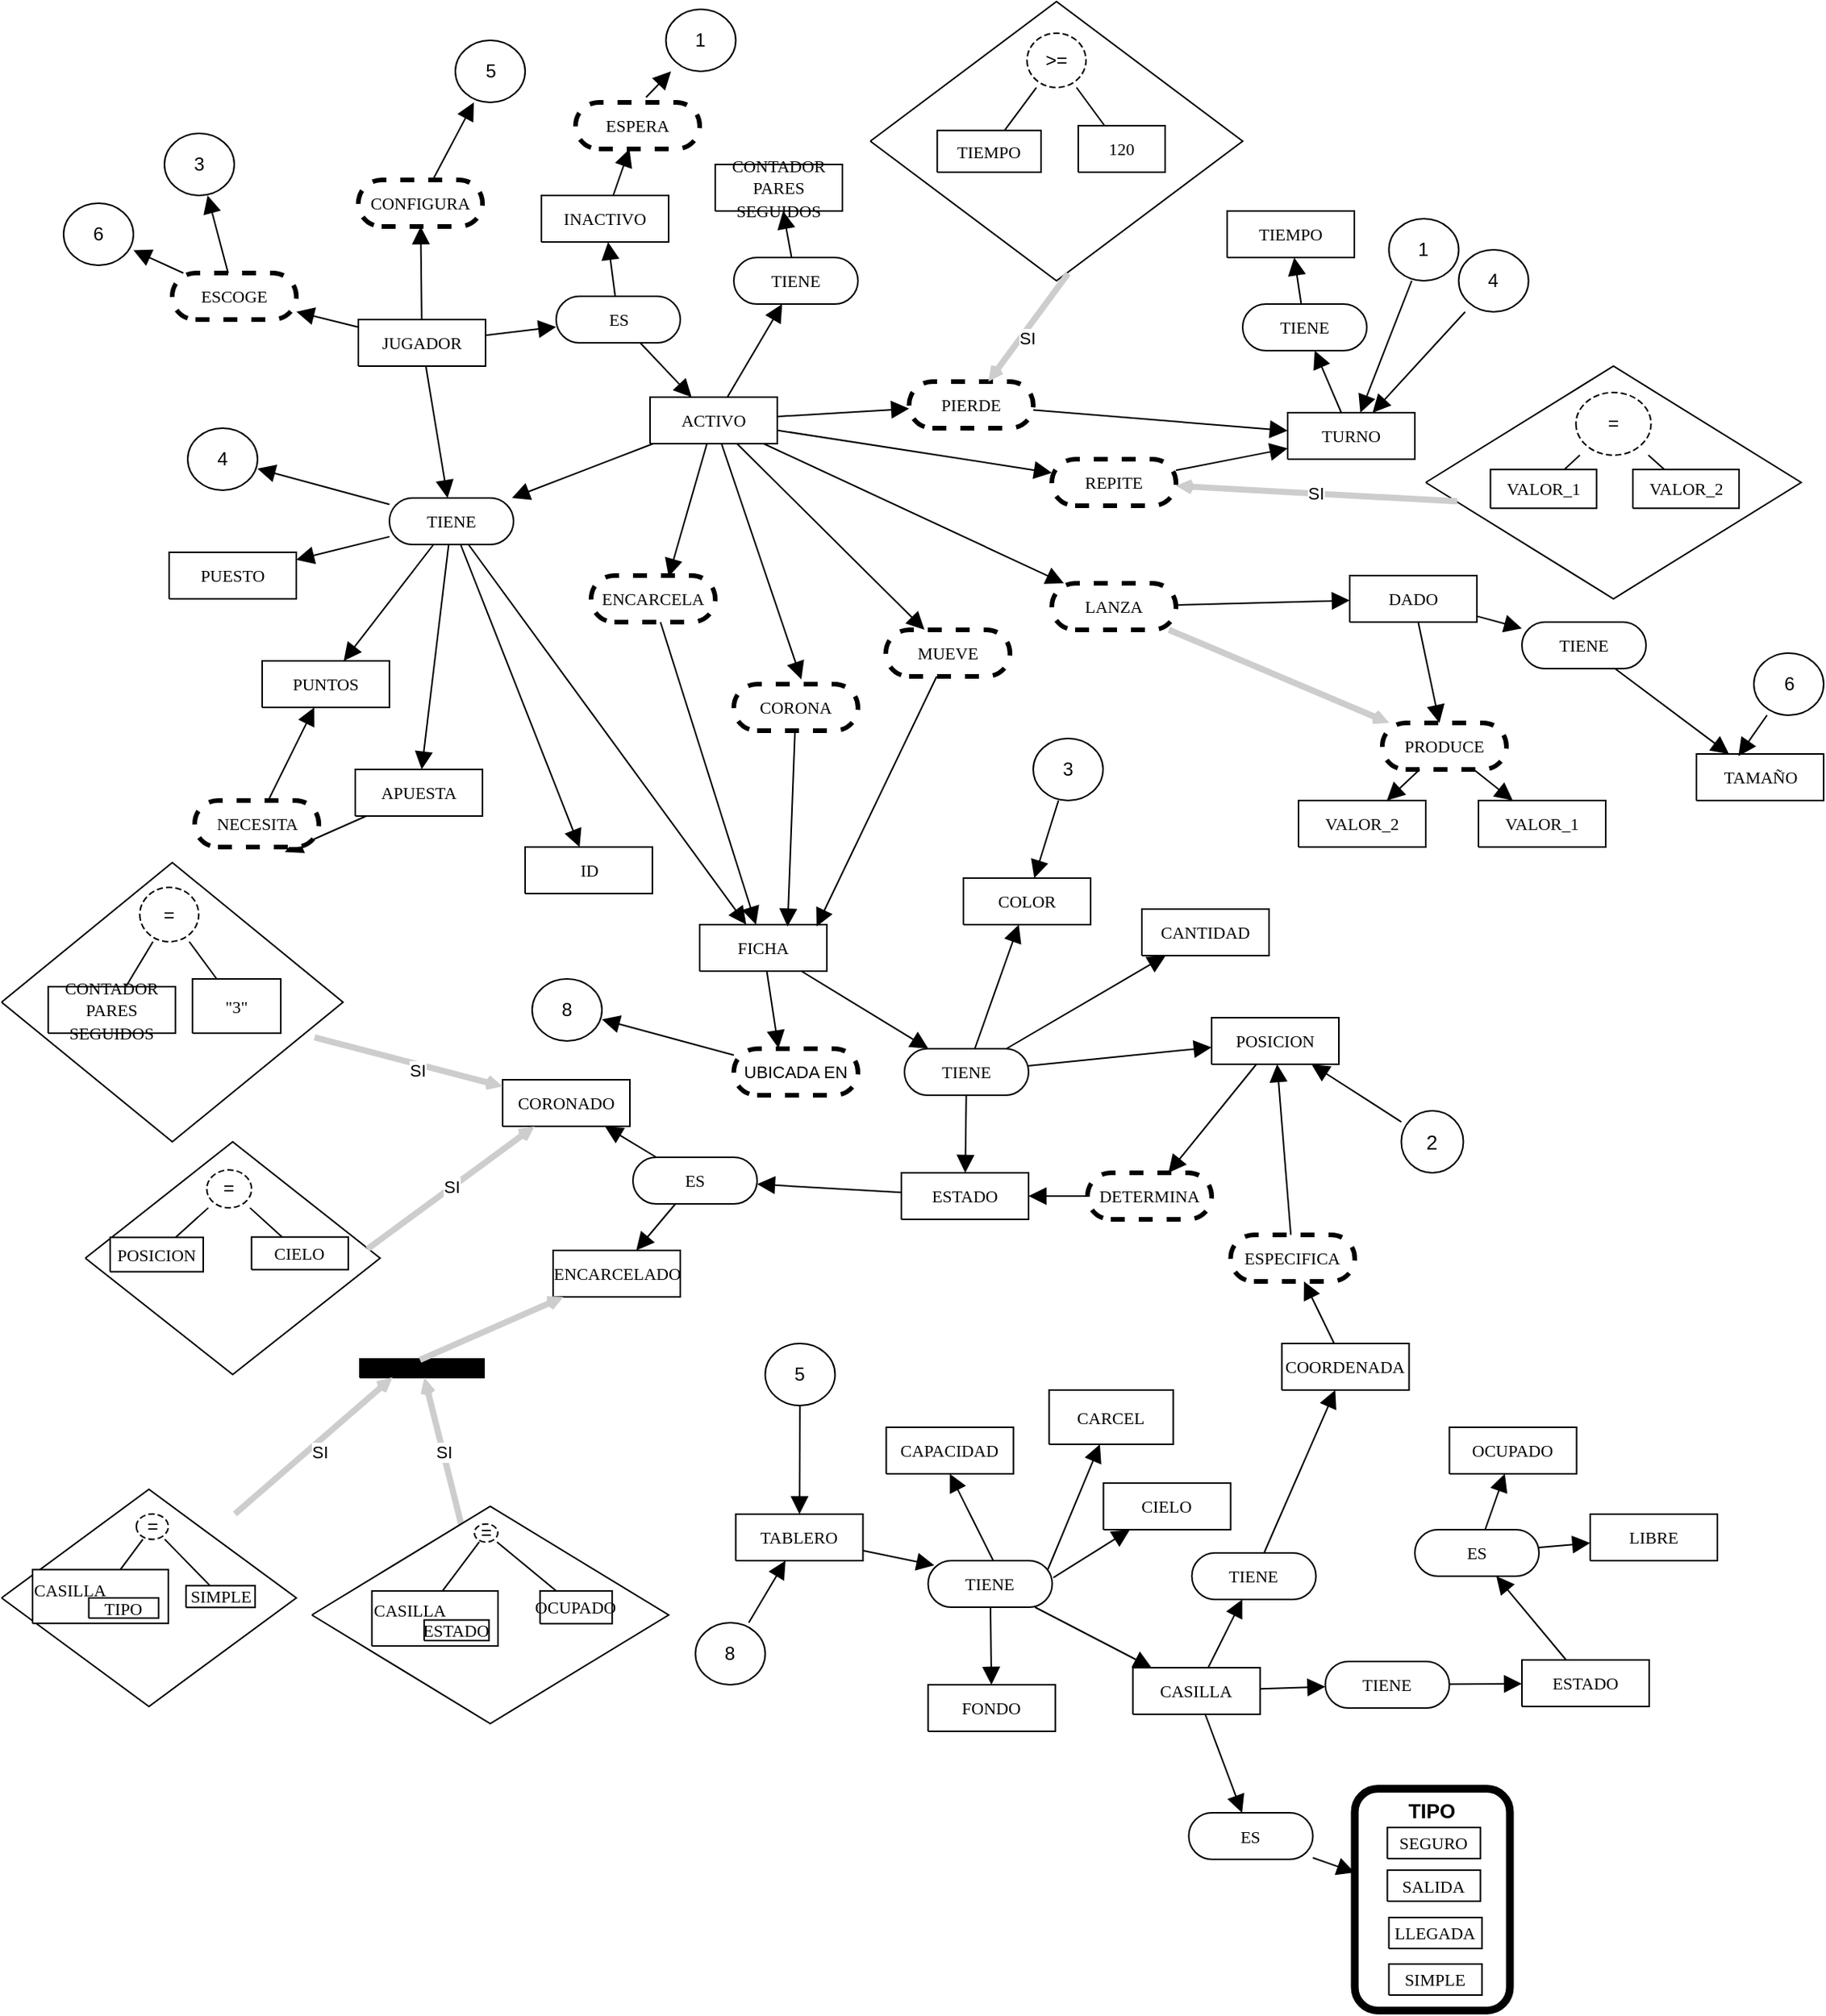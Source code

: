 <mxfile version="21.0.8"><diagram id="XMwrWmoNUrTni26uysBv" name="Página-1"><mxGraphModel dx="2363" dy="1858" grid="1" gridSize="10" guides="1" tooltips="1" connect="1" arrows="1" fold="1" page="0" pageScale="1" pageWidth="827" pageHeight="1169" background="none" math="0" shadow="0"><root><mxCell id="0"/><mxCell id="1" parent="0"/><mxCell id="3d_Hws1QxchP5DV1Z6rh-9" value="&lt;b&gt;&lt;font style=&quot;font-size: 13px;&quot;&gt;TIPO&lt;/font&gt;&lt;/b&gt;" style="rounded=1;whiteSpace=wrap;html=1;strokeWidth=5;labelPosition=center;verticalLabelPosition=middle;align=center;verticalAlign=top;" parent="1" vertex="1"><mxGeometry x="-97.75" y="187" width="100" height="143" as="geometry"/></mxCell><mxCell id="ZhGPCTu5Iyny0ZlqSRic-1" value="&lt;font style=&quot;font-size:11px;font-family:Calibri;color:#000000;direction:ltr;letter-spacing:0px;line-height:120%;opacity:1&quot;&gt;TABLERO&lt;br&gt;&lt;/font&gt;" style="verticalAlign=middle;align=center;vsdxID=7;fillColor=#FFFFFF;gradientColor=none;shape=stencil(nZBLDoAgDERP0z3SIyjew0SURgSD+Lu9kMZoXLhwN9O+tukAlrNpJg1SzDH4QW/URgNYgZTkjA4UkwJUgGXng+6DX1zLfmoymdXo17xh5zmRJ6Q42BWCfc2oJfdAr+Yv+AP9Cb7OJ3H/2JG1HNGz/84klThPVCc=);strokeColor=#000000;spacingTop=-1;spacingBottom=-1;spacingLeft=-1;spacingRight=-1;labelBackgroundColor=none;rounded=0;html=1;whiteSpace=wrap;" parent="1" vertex="1"><mxGeometry x="-496.75" y="10" width="82" height="30" as="geometry"/></mxCell><mxCell id="ZhGPCTu5Iyny0ZlqSRic-4" value="&lt;font style=&quot;font-size:11px;font-family:Calibri;color:#000000;direction:ltr;letter-spacing:0px;line-height:120%;opacity:1&quot;&gt;ACTIVO&lt;br&gt;&lt;/font&gt;" style="verticalAlign=middle;align=center;vsdxID=7;fillColor=#FFFFFF;gradientColor=none;shape=stencil(nZBLDoAgDERP0z3SIyjew0SURgSD+Lu9kMZoXLhwN9O+tukAlrNpJg1SzDH4QW/URgNYgZTkjA4UkwJUgGXng+6DX1zLfmoymdXo17xh5zmRJ6Q42BWCfc2oJfdAr+Yv+AP9Cb7OJ3H/2JG1HNGz/84klThPVCc=);strokeColor=#000000;spacingTop=-1;spacingBottom=-1;spacingLeft=-1;spacingRight=-1;labelBackgroundColor=none;rounded=0;html=1;whiteSpace=wrap;" parent="1" vertex="1"><mxGeometry x="-552" y="-710" width="82" height="30" as="geometry"/></mxCell><mxCell id="ZhGPCTu5Iyny0ZlqSRic-5" value="&lt;font style=&quot;font-size:11px;font-family:Calibri;color:#000000;direction:ltr;letter-spacing:0px;line-height:120%;opacity:1&quot;&gt;DADO&lt;br&gt;&lt;/font&gt;" style="verticalAlign=middle;align=center;vsdxID=7;fillColor=#FFFFFF;gradientColor=none;shape=stencil(nZBLDoAgDERP0z3SIyjew0SURgSD+Lu9kMZoXLhwN9O+tukAlrNpJg1SzDH4QW/URgNYgZTkjA4UkwJUgGXng+6DX1zLfmoymdXo17xh5zmRJ6Q42BWCfc2oJfdAr+Yv+AP9Cb7OJ3H/2JG1HNGz/84klThPVCc=);strokeColor=#000000;spacingTop=-1;spacingBottom=-1;spacingLeft=-1;spacingRight=-1;labelBackgroundColor=none;rounded=0;html=1;whiteSpace=wrap;" parent="1" vertex="1"><mxGeometry x="-101" y="-595" width="82" height="30" as="geometry"/></mxCell><mxCell id="ZhGPCTu5Iyny0ZlqSRic-6" value="&lt;font style=&quot;font-size: 11px ; font-family: &amp;quot;calibri&amp;quot; ; color: #000000 ; direction: ltr ; letter-spacing: 0px ; line-height: 120% ; opacity: 1&quot;&gt;TIENE&lt;br&gt;&lt;/font&gt;" style="verticalAlign=middle;align=center;vsdxID=2;fillColor=#FFFFFF;gradientColor=none;shape=stencil(tVLREoIgEPwaHnEQxsl3s/9gEpSJwDko7e+DsEkze2l627vdu5uFRaxyHe8FosR5sCcxqMZ3iO0Rpcp0ApQPCLEasUpaEC3Yi2lS3fOojOhsr3HDmObyMtsVcYqS29Qh5FEfklwrM5OXeUa/yjkcAwfr7TDpiyTfXvjkMR+Vw2A998qaBac5tAKHU1hq3i4oNwjRr9ofvayt/+Rk+yX/4iWA159KpXWKxJx/z0Bopfyw+g4=);strokeColor=#000000;spacingTop=-1;spacingBottom=-1;spacingLeft=-1;spacingRight=-1;labelBackgroundColor=none;rounded=0;html=1;whiteSpace=wrap;" parent="1" vertex="1"><mxGeometry x="-720" y="-645" width="80" height="30" as="geometry"/></mxCell><mxCell id="ZhGPCTu5Iyny0ZlqSRic-7" value="&lt;font style=&quot;font-size:11px;font-family:Calibri;color:#000000;direction:ltr;letter-spacing:0px;line-height:120%;opacity:1&quot;&gt;FICHA&lt;br&gt;&lt;/font&gt;" style="verticalAlign=middle;align=center;vsdxID=7;fillColor=#FFFFFF;gradientColor=none;shape=stencil(nZBLDoAgDERP0z3SIyjew0SURgSD+Lu9kMZoXLhwN9O+tukAlrNpJg1SzDH4QW/URgNYgZTkjA4UkwJUgGXng+6DX1zLfmoymdXo17xh5zmRJ6Q42BWCfc2oJfdAr+Yv+AP9Cb7OJ3H/2JG1HNGz/84klThPVCc=);strokeColor=#000000;spacingTop=-1;spacingBottom=-1;spacingLeft=-1;spacingRight=-1;labelBackgroundColor=none;rounded=0;html=1;whiteSpace=wrap;" parent="1" vertex="1"><mxGeometry x="-520" y="-370" width="82" height="30" as="geometry"/></mxCell><mxCell id="DCNwNrw-yuZkW3MHIDjY-6" value="&lt;font style=&quot;font-size: 11px ; font-family: &amp;quot;calibri&amp;quot; ; color: #000000 ; direction: ltr ; letter-spacing: 0px ; line-height: 120% ; opacity: 1&quot;&gt;TIENE&lt;br&gt;&lt;/font&gt;" style="verticalAlign=middle;align=center;vsdxID=2;fillColor=#FFFFFF;gradientColor=none;shape=stencil(tVLREoIgEPwaHnEQxsl3s/9gEpSJwDko7e+DsEkze2l627vdu5uFRaxyHe8FosR5sCcxqMZ3iO0Rpcp0ApQPCLEasUpaEC3Yi2lS3fOojOhsr3HDmObyMtsVcYqS29Qh5FEfklwrM5OXeUa/yjkcAwfr7TDpiyTfXvjkMR+Vw2A998qaBac5tAKHU1hq3i4oNwjRr9ofvayt/+Rk+yX/4iWA159KpXWKxJx/z0Bopfyw+g4=);strokeColor=#000000;spacingTop=-1;spacingBottom=-1;spacingLeft=-1;spacingRight=-1;labelBackgroundColor=none;rounded=0;html=1;whiteSpace=wrap;" parent="1" vertex="1"><mxGeometry x="-372.75" y="40" width="80" height="30" as="geometry"/></mxCell><mxCell id="3d_Hws1QxchP5DV1Z6rh-1" value="&lt;font style=&quot;font-size:11px;font-family:Calibri;color:#000000;direction:ltr;letter-spacing:0px;line-height:120%;opacity:1&quot;&gt;CASILLA&lt;br&gt;&lt;/font&gt;" style="verticalAlign=middle;align=center;vsdxID=7;fillColor=#FFFFFF;gradientColor=none;shape=stencil(nZBLDoAgDERP0z3SIyjew0SURgSD+Lu9kMZoXLhwN9O+tukAlrNpJg1SzDH4QW/URgNYgZTkjA4UkwJUgGXng+6DX1zLfmoymdXo17xh5zmRJ6Q42BWCfc2oJfdAr+Yv+AP9Cb7OJ3H/2JG1HNGz/84klThPVCc=);strokeColor=#000000;spacingTop=-1;spacingBottom=-1;spacingLeft=-1;spacingRight=-1;labelBackgroundColor=none;rounded=0;html=1;whiteSpace=wrap;" parent="1" vertex="1"><mxGeometry x="-240.75" y="109" width="82" height="30" as="geometry"/></mxCell><mxCell id="ZhGPCTu5Iyny0ZlqSRic-11" value="&lt;font style=&quot;font-size:11px;font-family:Calibri;color:#000000;direction:ltr;letter-spacing:0px;line-height:120%;opacity:1&quot;&gt;CARCEL&lt;br&gt;&lt;/font&gt;" style="verticalAlign=middle;align=center;vsdxID=7;fillColor=#FFFFFF;gradientColor=none;shape=stencil(nZBLDoAgDERP0z3SIyjew0SURgSD+Lu9kMZoXLhwN9O+tukAlrNpJg1SzDH4QW/URgNYgZTkjA4UkwJUgGXng+6DX1zLfmoymdXo17xh5zmRJ6Q42BWCfc2oJfdAr+Yv+AP9Cb7OJ3H/2JG1HNGz/84klThPVCc=);strokeColor=#000000;spacingTop=-1;spacingBottom=-1;spacingLeft=-1;spacingRight=-1;labelBackgroundColor=none;rounded=0;html=1;whiteSpace=wrap;" parent="1" vertex="1"><mxGeometry x="-294.75" y="-70" width="80" height="35" as="geometry"/></mxCell><mxCell id="3d_Hws1QxchP5DV1Z6rh-3" value="&lt;font style=&quot;font-size:11px;font-family:Calibri;color:#000000;direction:ltr;letter-spacing:0px;line-height:120%;opacity:1&quot;&gt;CAPACIDAD&lt;br&gt;&lt;/font&gt;" style="verticalAlign=middle;align=center;vsdxID=7;fillColor=#FFFFFF;gradientColor=none;shape=stencil(nZBLDoAgDERP0z3SIyjew0SURgSD+Lu9kMZoXLhwN9O+tukAlrNpJg1SzDH4QW/URgNYgZTkjA4UkwJUgGXng+6DX1zLfmoymdXo17xh5zmRJ6Q42BWCfc2oJfdAr+Yv+AP9Cb7OJ3H/2JG1HNGz/84klThPVCc=);strokeColor=#000000;spacingTop=-1;spacingBottom=-1;spacingLeft=-1;spacingRight=-1;labelBackgroundColor=none;rounded=0;html=1;whiteSpace=wrap;" parent="1" vertex="1"><mxGeometry x="-399.75" y="-46" width="82" height="30" as="geometry"/></mxCell><mxCell id="ZhGPCTu5Iyny0ZlqSRic-12" value="&lt;font style=&quot;font-size:11px;font-family:Calibri;color:#000000;direction:ltr;letter-spacing:0px;line-height:120%;opacity:1&quot;&gt;CIELO&lt;br&gt;&lt;/font&gt;" style="verticalAlign=middle;align=center;vsdxID=7;fillColor=#FFFFFF;gradientColor=none;shape=stencil(nZBLDoAgDERP0z3SIyjew0SURgSD+Lu9kMZoXLhwN9O+tukAlrNpJg1SzDH4QW/URgNYgZTkjA4UkwJUgGXng+6DX1zLfmoymdXo17xh5zmRJ6Q42BWCfc2oJfdAr+Yv+AP9Cb7OJ3H/2JG1HNGz/84klThPVCc=);strokeColor=#000000;spacingTop=-1;spacingBottom=-1;spacingLeft=-1;spacingRight=-1;labelBackgroundColor=none;rounded=0;html=1;whiteSpace=wrap;" parent="1" vertex="1"><mxGeometry x="-259.75" y="-10" width="82" height="30" as="geometry"/></mxCell><mxCell id="ZhGPCTu5Iyny0ZlqSRic-13" style="vsdxID=57;edgeStyle=none;startArrow=none;endArrow=block;startSize=5;endSize=9;strokeColor=#000000;spacingTop=0;spacingBottom=0;spacingLeft=0;spacingRight=0;verticalAlign=middle;html=1;labelBackgroundColor=#ffffff;rounded=0;" parent="1" source="ZhGPCTu5Iyny0ZlqSRic-4" target="ZhGPCTu5Iyny0ZlqSRic-6" edge="1"><mxGeometry relative="1" as="geometry"><mxPoint as="offset"/><mxPoint x="-198" y="-35" as="sourcePoint"/><mxPoint x="-360" y="-260" as="targetPoint"/></mxGeometry></mxCell><mxCell id="DCNwNrw-yuZkW3MHIDjY-3" value="&lt;font style=&quot;font-size: 11px ; font-family: &amp;quot;calibri&amp;quot; ; color: #000000 ; direction: ltr ; letter-spacing: 0px ; line-height: 120% ; opacity: 1&quot;&gt;TIENE&lt;br&gt;&lt;/font&gt;" style="verticalAlign=middle;align=center;vsdxID=2;fillColor=#FFFFFF;gradientColor=none;shape=stencil(tVLREoIgEPwaHnEQxsl3s/9gEpSJwDko7e+DsEkze2l627vdu5uFRaxyHe8FosR5sCcxqMZ3iO0Rpcp0ApQPCLEasUpaEC3Yi2lS3fOojOhsr3HDmObyMtsVcYqS29Qh5FEfklwrM5OXeUa/yjkcAwfr7TDpiyTfXvjkMR+Vw2A998qaBac5tAKHU1hq3i4oNwjRr9ofvayt/+Rk+yX/4iWA159KpXWKxJx/z0Bopfyw+g4=);strokeColor=#000000;spacingTop=-1;spacingBottom=-1;spacingLeft=-1;spacingRight=-1;labelBackgroundColor=none;rounded=0;html=1;whiteSpace=wrap;" parent="1" vertex="1"><mxGeometry x="-116.75" y="105" width="80" height="30" as="geometry"/></mxCell><mxCell id="ZhGPCTu5Iyny0ZlqSRic-15" style="vsdxID=57;edgeStyle=none;startArrow=none;endArrow=block;startSize=5;endSize=9;strokeColor=#000000;spacingTop=0;spacingBottom=0;spacingLeft=0;spacingRight=0;verticalAlign=middle;html=1;labelBackgroundColor=#ffffff;rounded=0;" parent="1" source="ZhGPCTu5Iyny0ZlqSRic-6" target="ZhGPCTu5Iyny0ZlqSRic-7" edge="1"><mxGeometry relative="1" as="geometry"><mxPoint as="offset"/><mxPoint x="-239" y="-20" as="sourcePoint"/><mxPoint x="-239" y="60" as="targetPoint"/></mxGeometry></mxCell><mxCell id="ZhGPCTu5Iyny0ZlqSRic-16" value="&lt;font style=&quot;font-size:11px;font-family:Calibri;color:#000000;direction:ltr;letter-spacing:0px;line-height:120%;opacity:1&quot;&gt;ESTADO&lt;br&gt;&lt;/font&gt;" style="verticalAlign=middle;align=center;vsdxID=7;fillColor=#FFFFFF;gradientColor=none;shape=stencil(nZBLDoAgDERP0z3SIyjew0SURgSD+Lu9kMZoXLhwN9O+tukAlrNpJg1SzDH4QW/URgNYgZTkjA4UkwJUgGXng+6DX1zLfmoymdXo17xh5zmRJ6Q42BWCfc2oJfdAr+Yv+AP9Cb7OJ3H/2JG1HNGz/84klThPVCc=);strokeColor=#000000;spacingTop=-1;spacingBottom=-1;spacingLeft=-1;spacingRight=-1;labelBackgroundColor=none;rounded=0;html=1;whiteSpace=wrap;" parent="1" vertex="1"><mxGeometry x="-390" y="-210" width="82" height="30" as="geometry"/></mxCell><mxCell id="ZhGPCTu5Iyny0ZlqSRic-17" value="&lt;font style=&quot;font-size:11px;font-family:Calibri;color:#000000;direction:ltr;letter-spacing:0px;line-height:120%;opacity:1&quot;&gt;COLOR&lt;br&gt;&lt;/font&gt;" style="verticalAlign=middle;align=center;vsdxID=7;fillColor=#FFFFFF;gradientColor=none;shape=stencil(nZBLDoAgDERP0z3SIyjew0SURgSD+Lu9kMZoXLhwN9O+tukAlrNpJg1SzDH4QW/URgNYgZTkjA4UkwJUgGXng+6DX1zLfmoymdXo17xh5zmRJ6Q42BWCfc2oJfdAr+Yv+AP9Cb7OJ3H/2JG1HNGz/84klThPVCc=);strokeColor=#000000;spacingTop=-1;spacingBottom=-1;spacingLeft=-1;spacingRight=-1;labelBackgroundColor=none;rounded=0;html=1;whiteSpace=wrap;" parent="1" vertex="1"><mxGeometry x="-350" y="-400" width="82" height="30" as="geometry"/></mxCell><mxCell id="ZhGPCTu5Iyny0ZlqSRic-18" value="&lt;font style=&quot;font-size:11px;font-family:Calibri;color:#000000;direction:ltr;letter-spacing:0px;line-height:120%;opacity:1&quot;&gt;CANTIDAD&lt;br&gt;&lt;/font&gt;" style="verticalAlign=middle;align=center;vsdxID=7;fillColor=#FFFFFF;gradientColor=none;shape=stencil(nZBLDoAgDERP0z3SIyjew0SURgSD+Lu9kMZoXLhwN9O+tukAlrNpJg1SzDH4QW/URgNYgZTkjA4UkwJUgGXng+6DX1zLfmoymdXo17xh5zmRJ6Q42BWCfc2oJfdAr+Yv+AP9Cb7OJ3H/2JG1HNGz/84klThPVCc=);strokeColor=#000000;spacingTop=-1;spacingBottom=-1;spacingLeft=-1;spacingRight=-1;labelBackgroundColor=none;rounded=0;html=1;whiteSpace=wrap;" parent="1" vertex="1"><mxGeometry x="-235" y="-380" width="82" height="30" as="geometry"/></mxCell><mxCell id="ZhGPCTu5Iyny0ZlqSRic-19" value="&lt;font style=&quot;font-size:11px;font-family:Calibri;color:#000000;direction:ltr;letter-spacing:0px;line-height:120%;opacity:1&quot;&gt;POSICION&lt;br&gt;&lt;/font&gt;" style="verticalAlign=middle;align=center;vsdxID=7;fillColor=#FFFFFF;gradientColor=none;shape=stencil(nZBLDoAgDERP0z3SIyjew0SURgSD+Lu9kMZoXLhwN9O+tukAlrNpJg1SzDH4QW/URgNYgZTkjA4UkwJUgGXng+6DX1zLfmoymdXo17xh5zmRJ6Q42BWCfc2oJfdAr+Yv+AP9Cb7OJ3H/2JG1HNGz/84klThPVCc=);strokeColor=#000000;spacingTop=-1;spacingBottom=-1;spacingLeft=-1;spacingRight=-1;labelBackgroundColor=none;rounded=0;html=1;whiteSpace=wrap;" parent="1" vertex="1"><mxGeometry x="-190" y="-310" width="82" height="30" as="geometry"/></mxCell><mxCell id="3d_Hws1QxchP5DV1Z6rh-4" value="&lt;font style=&quot;font-size: 11px ; font-family: &amp;quot;calibri&amp;quot; ; color: #000000 ; direction: ltr ; letter-spacing: 0px ; line-height: 120% ; opacity: 1&quot;&gt;ES&lt;br&gt;&lt;/font&gt;" style="verticalAlign=middle;align=center;vsdxID=2;fillColor=#FFFFFF;gradientColor=none;shape=stencil(tVLREoIgEPwaHnEQxsl3s/9gEpSJwDko7e+DsEkze2l627vdu5uFRaxyHe8FosR5sCcxqMZ3iO0Rpcp0ApQPCLEasUpaEC3Yi2lS3fOojOhsr3HDmObyMtsVcYqS29Qh5FEfklwrM5OXeUa/yjkcAwfr7TDpiyTfXvjkMR+Vw2A998qaBac5tAKHU1hq3i4oNwjRr9ofvayt/+Rk+yX/4iWA159KpXWKxJx/z0Bopfyw+g4=);strokeColor=#000000;spacingTop=-1;spacingBottom=-1;spacingLeft=-1;spacingRight=-1;labelBackgroundColor=none;rounded=0;html=1;whiteSpace=wrap;" parent="1" vertex="1"><mxGeometry x="-204.75" y="202.5" width="80" height="30" as="geometry"/></mxCell><mxCell id="3d_Hws1QxchP5DV1Z6rh-6" value="&lt;font style=&quot;font-size:11px;font-family:Calibri;color:#000000;direction:ltr;letter-spacing:0px;line-height:120%;opacity:1&quot;&gt;SALIDA&lt;br&gt;&lt;/font&gt;" style="verticalAlign=middle;align=center;vsdxID=7;fillColor=#FFFFFF;gradientColor=none;shape=stencil(nZBLDoAgDERP0z3SIyjew0SURgSD+Lu9kMZoXLhwN9O+tukAlrNpJg1SzDH4QW/URgNYgZTkjA4UkwJUgGXng+6DX1zLfmoymdXo17xh5zmRJ6Q42BWCfc2oJfdAr+Yv+AP9Cb7OJ3H/2JG1HNGz/84klThPVCc=);strokeColor=#000000;spacingTop=-1;spacingBottom=-1;spacingLeft=-1;spacingRight=-1;labelBackgroundColor=none;rounded=0;html=1;whiteSpace=wrap;" parent="1" vertex="1"><mxGeometry x="-76.75" y="239.5" width="60" height="20" as="geometry"/></mxCell><mxCell id="ZhGPCTu5Iyny0ZlqSRic-21" value="&lt;font style=&quot;font-size: 11px ; font-family: &amp;quot;calibri&amp;quot; ; color: #000000 ; direction: ltr ; letter-spacing: 0px ; line-height: 120% ; opacity: 1&quot;&gt;TIENE&lt;br&gt;&lt;/font&gt;" style="verticalAlign=middle;align=center;vsdxID=2;fillColor=#FFFFFF;gradientColor=none;shape=stencil(tVLREoIgEPwaHnEQxsl3s/9gEpSJwDko7e+DsEkze2l627vdu5uFRaxyHe8FosR5sCcxqMZ3iO0Rpcp0ApQPCLEasUpaEC3Yi2lS3fOojOhsr3HDmObyMtsVcYqS29Qh5FEfklwrM5OXeUa/yjkcAwfr7TDpiyTfXvjkMR+Vw2A998qaBac5tAKHU1hq3i4oNwjRr9ofvayt/+Rk+yX/4iWA159KpXWKxJx/z0Bopfyw+g4=);strokeColor=#000000;spacingTop=-1;spacingBottom=-1;spacingLeft=-1;spacingRight=-1;labelBackgroundColor=none;rounded=0;html=1;whiteSpace=wrap;" parent="1" vertex="1"><mxGeometry x="-388" y="-290" width="80" height="30" as="geometry"/></mxCell><mxCell id="ZhGPCTu5Iyny0ZlqSRic-23" style="vsdxID=57;edgeStyle=none;startArrow=none;endArrow=block;startSize=5;endSize=9;strokeColor=#000000;spacingTop=0;spacingBottom=0;spacingLeft=0;spacingRight=0;verticalAlign=middle;html=1;labelBackgroundColor=#ffffff;rounded=0;" parent="1" source="ZhGPCTu5Iyny0ZlqSRic-7" target="ZhGPCTu5Iyny0ZlqSRic-21" edge="1"><mxGeometry relative="1" as="geometry"><mxPoint as="offset"/><mxPoint x="-119" y="-10" as="sourcePoint"/><mxPoint x="-80" y="-180" as="targetPoint"/></mxGeometry></mxCell><mxCell id="ZhGPCTu5Iyny0ZlqSRic-25" style="vsdxID=57;edgeStyle=none;startArrow=none;endArrow=block;startSize=5;endSize=9;strokeColor=#000000;spacingTop=0;spacingBottom=0;spacingLeft=0;spacingRight=0;verticalAlign=middle;html=1;labelBackgroundColor=#ffffff;rounded=0;" parent="1" source="ZhGPCTu5Iyny0ZlqSRic-21" target="ZhGPCTu5Iyny0ZlqSRic-18" edge="1"><mxGeometry relative="1" as="geometry"><mxPoint as="offset"/><mxPoint x="-100" y="60" as="sourcePoint"/><mxPoint x="-100" y="140" as="targetPoint"/></mxGeometry></mxCell><mxCell id="3d_Hws1QxchP5DV1Z6rh-7" value="&lt;font style=&quot;font-size:11px;font-family:Calibri;color:#000000;direction:ltr;letter-spacing:0px;line-height:120%;opacity:1&quot;&gt;LLEGADA&lt;br&gt;&lt;/font&gt;" style="verticalAlign=middle;align=center;vsdxID=7;fillColor=#FFFFFF;gradientColor=none;shape=stencil(nZBLDoAgDERP0z3SIyjew0SURgSD+Lu9kMZoXLhwN9O+tukAlrNpJg1SzDH4QW/URgNYgZTkjA4UkwJUgGXng+6DX1zLfmoymdXo17xh5zmRJ6Q42BWCfc2oJfdAr+Yv+AP9Cb7OJ3H/2JG1HNGz/84klThPVCc=);strokeColor=#000000;spacingTop=-1;spacingBottom=-1;spacingLeft=-1;spacingRight=-1;labelBackgroundColor=none;rounded=0;html=1;whiteSpace=wrap;" parent="1" vertex="1"><mxGeometry x="-75.75" y="270" width="60" height="20" as="geometry"/></mxCell><mxCell id="ZhGPCTu5Iyny0ZlqSRic-26" style="vsdxID=57;edgeStyle=none;startArrow=none;endArrow=block;startSize=5;endSize=9;strokeColor=#000000;spacingTop=0;spacingBottom=0;spacingLeft=0;spacingRight=0;verticalAlign=middle;html=1;labelBackgroundColor=#ffffff;rounded=0;" parent="1" source="ZhGPCTu5Iyny0ZlqSRic-21" target="ZhGPCTu5Iyny0ZlqSRic-17" edge="1"><mxGeometry relative="1" as="geometry"><mxPoint as="offset"/><mxPoint x="-100" y="60" as="sourcePoint"/><mxPoint x="-100" y="140" as="targetPoint"/></mxGeometry></mxCell><mxCell id="3d_Hws1QxchP5DV1Z6rh-8" value="&lt;font style=&quot;font-size:11px;font-family:Calibri;color:#000000;direction:ltr;letter-spacing:0px;line-height:120%;opacity:1&quot;&gt;SEGURO&lt;br&gt;&lt;/font&gt;" style="verticalAlign=middle;align=center;vsdxID=7;fillColor=#FFFFFF;gradientColor=none;shape=stencil(nZBLDoAgDERP0z3SIyjew0SURgSD+Lu9kMZoXLhwN9O+tukAlrNpJg1SzDH4QW/URgNYgZTkjA4UkwJUgGXng+6DX1zLfmoymdXo17xh5zmRJ6Q42BWCfc2oJfdAr+Yv+AP9Cb7OJ3H/2JG1HNGz/84klThPVCc=);strokeColor=#000000;spacingTop=-1;spacingBottom=-1;spacingLeft=-1;spacingRight=-1;labelBackgroundColor=none;rounded=0;html=1;whiteSpace=wrap;" parent="1" vertex="1"><mxGeometry x="-76.75" y="212" width="60" height="20" as="geometry"/></mxCell><mxCell id="ZhGPCTu5Iyny0ZlqSRic-27" style="vsdxID=57;edgeStyle=none;startArrow=none;endArrow=block;startSize=5;endSize=9;strokeColor=#000000;spacingTop=0;spacingBottom=0;spacingLeft=0;spacingRight=0;verticalAlign=middle;html=1;labelBackgroundColor=#ffffff;rounded=0;" parent="1" source="ZhGPCTu5Iyny0ZlqSRic-21" target="ZhGPCTu5Iyny0ZlqSRic-16" edge="1"><mxGeometry relative="1" as="geometry"><mxPoint as="offset"/><mxPoint x="-60" y="45" as="sourcePoint"/><mxPoint x="20" y="45" as="targetPoint"/></mxGeometry></mxCell><mxCell id="ZhGPCTu5Iyny0ZlqSRic-29" style="vsdxID=57;edgeStyle=none;startArrow=none;endArrow=block;startSize=5;endSize=9;strokeColor=#000000;spacingTop=0;spacingBottom=0;spacingLeft=0;spacingRight=0;verticalAlign=middle;html=1;labelBackgroundColor=#ffffff;rounded=0;" parent="1" source="ZhGPCTu5Iyny0ZlqSRic-21" target="ZhGPCTu5Iyny0ZlqSRic-19" edge="1"><mxGeometry relative="1" as="geometry"><mxPoint as="offset"/><mxPoint x="-60" y="45" as="sourcePoint"/><mxPoint x="20" y="45" as="targetPoint"/></mxGeometry></mxCell><mxCell id="ZhGPCTu5Iyny0ZlqSRic-31" style="vsdxID=57;edgeStyle=none;startArrow=none;endArrow=block;startSize=5;endSize=9;strokeColor=#000000;spacingTop=0;spacingBottom=0;spacingLeft=0;spacingRight=0;verticalAlign=middle;html=1;labelBackgroundColor=#ffffff;rounded=0;" parent="1" source="ZhGPCTu5Iyny0ZlqSRic-5" target="ZhGPCTu5Iyny0ZlqSRic-33" edge="1"><mxGeometry relative="1" as="geometry"><mxPoint as="offset"/><mxPoint x="281" y="-70" as="sourcePoint"/><mxPoint x="290" y="-30" as="targetPoint"/></mxGeometry></mxCell><mxCell id="ZhGPCTu5Iyny0ZlqSRic-33" value="&lt;font style=&quot;font-size: 11px ; font-family: &amp;quot;calibri&amp;quot; ; color: #000000 ; direction: ltr ; letter-spacing: 0px ; line-height: 120% ; opacity: 1&quot;&gt;TIENE&lt;br&gt;&lt;/font&gt;" style="verticalAlign=middle;align=center;vsdxID=2;fillColor=#FFFFFF;gradientColor=none;shape=stencil(tVLREoIgEPwaHnEQxsl3s/9gEpSJwDko7e+DsEkze2l627vdu5uFRaxyHe8FosR5sCcxqMZ3iO0Rpcp0ApQPCLEasUpaEC3Yi2lS3fOojOhsr3HDmObyMtsVcYqS29Qh5FEfklwrM5OXeUa/yjkcAwfr7TDpiyTfXvjkMR+Vw2A998qaBac5tAKHU1hq3i4oNwjRr9ofvayt/+Rk+yX/4iWA159KpXWKxJx/z0Bopfyw+g4=);strokeColor=#000000;spacingTop=-1;spacingBottom=-1;spacingLeft=-1;spacingRight=-1;labelBackgroundColor=none;rounded=0;html=1;whiteSpace=wrap;" parent="1" vertex="1"><mxGeometry x="10" y="-565" width="80" height="30" as="geometry"/></mxCell><mxCell id="ZhGPCTu5Iyny0ZlqSRic-36" style="vsdxID=57;edgeStyle=none;startArrow=none;endArrow=block;startSize=5;endSize=9;strokeColor=#000000;spacingTop=0;spacingBottom=0;spacingLeft=0;spacingRight=0;verticalAlign=middle;html=1;labelBackgroundColor=#ffffff;rounded=0;" parent="1" source="a82_juw0TD2ykU31_FT8-60" target="ZhGPCTu5Iyny0ZlqSRic-139" edge="1"><mxGeometry relative="1" as="geometry"><mxPoint as="offset"/><mxPoint x="30" y="-420" as="sourcePoint"/><mxPoint x="-31" y="-350" as="targetPoint"/></mxGeometry></mxCell><mxCell id="ZhGPCTu5Iyny0ZlqSRic-37" value="&lt;font style=&quot;font-size: 11px ; font-family: &amp;quot;calibri&amp;quot; ; color: #000000 ; direction: ltr ; letter-spacing: 0px ; line-height: 120% ; opacity: 1&quot;&gt;LANZA&lt;br&gt;&lt;/font&gt;" style="verticalAlign=middle;align=center;vsdxID=1;fillColor=#FFFFFF;gradientColor=none;shape=stencil(tVLREoIgEPwaHnEQxsl3s/9gEpSJwDko7e+DsEkze2l627vdu5uFRaxyHe8FosR5sCcxqMZ3iO0Rpcp0ApQPCLEasUpaEC3Yi2lS3fOojOhsr3HDmObyMtsVcYqS29Qh5FEfklwrM5OXeUa/yjkcAwfr7TDpiyTfXvjkMR+Vw2A998qaBac5tAKHU1hq3i4oNwjRr9ofvayt/+Rk+yX/4iWA159KpXWKxJx/z0Bopfyw+g4=);dashed=1;strokeColor=#000000;strokeWidth=3;spacingTop=-1;spacingBottom=-1;spacingLeft=-1;spacingRight=-1;labelBackgroundColor=none;rounded=0;html=1;whiteSpace=wrap;" parent="1" vertex="1"><mxGeometry x="-293" y="-590" width="80" height="30" as="geometry"/></mxCell><mxCell id="ZhGPCTu5Iyny0ZlqSRic-38" style="vsdxID=57;edgeStyle=none;startArrow=none;endArrow=block;startSize=5;endSize=9;strokeColor=#000000;spacingTop=0;spacingBottom=0;spacingLeft=0;spacingRight=0;verticalAlign=middle;html=1;labelBackgroundColor=#ffffff;rounded=0;" parent="1" source="ZhGPCTu5Iyny0ZlqSRic-4" target="ZhGPCTu5Iyny0ZlqSRic-37" edge="1"><mxGeometry relative="1" as="geometry"><mxPoint as="offset"/><mxPoint x="-298" y="-175" as="sourcePoint"/><mxPoint x="-218" y="-175" as="targetPoint"/></mxGeometry></mxCell><mxCell id="ZhGPCTu5Iyny0ZlqSRic-39" style="vsdxID=57;edgeStyle=none;startArrow=none;endArrow=block;startSize=5;endSize=9;strokeColor=#000000;spacingTop=0;spacingBottom=0;spacingLeft=0;spacingRight=0;verticalAlign=middle;html=1;labelBackgroundColor=#ffffff;rounded=0;" parent="1" source="ZhGPCTu5Iyny0ZlqSRic-37" target="ZhGPCTu5Iyny0ZlqSRic-5" edge="1"><mxGeometry relative="1" as="geometry"><mxPoint as="offset"/><mxPoint x="-120" y="-195" as="sourcePoint"/><mxPoint x="-40" y="-195" as="targetPoint"/></mxGeometry></mxCell><mxCell id="ZhGPCTu5Iyny0ZlqSRic-40" style="vsdxID=57;edgeStyle=none;startArrow=none;endArrow=block;startSize=5;endSize=9;strokeColor=#000000;spacingTop=0;spacingBottom=0;spacingLeft=0;spacingRight=0;verticalAlign=middle;html=1;labelBackgroundColor=#ffffff;rounded=0;" parent="1" source="ZhGPCTu5Iyny0ZlqSRic-6" target="ZhGPCTu5Iyny0ZlqSRic-41" edge="1"><mxGeometry relative="1" as="geometry"><mxPoint as="offset"/><mxPoint x="-220" y="-100" as="sourcePoint"/><mxPoint x="-300" y="-50" as="targetPoint"/></mxGeometry></mxCell><mxCell id="DCNwNrw-yuZkW3MHIDjY-13" style="vsdxID=57;edgeStyle=none;startArrow=none;endArrow=block;startSize=5;endSize=9;strokeColor=#000000;spacingTop=0;spacingBottom=0;spacingLeft=0;spacingRight=0;verticalAlign=middle;html=1;labelBackgroundColor=#ffffff;rounded=0;exitX=0.963;exitY=0.2;exitDx=0;exitDy=0;exitPerimeter=0;" parent="1" source="DCNwNrw-yuZkW3MHIDjY-6" target="ZhGPCTu5Iyny0ZlqSRic-11" edge="1"><mxGeometry relative="1" as="geometry"><mxPoint as="offset"/><mxPoint x="-184.75" y="70" as="sourcePoint"/><mxPoint x="-134.75" y="54.5" as="targetPoint"/></mxGeometry></mxCell><mxCell id="ZhGPCTu5Iyny0ZlqSRic-41" value="&lt;font style=&quot;font-size:11px;font-family:Calibri;color:#000000;direction:ltr;letter-spacing:0px;line-height:120%;opacity:1&quot;&gt;ID&lt;br&gt;&lt;/font&gt;" style="verticalAlign=middle;align=center;vsdxID=7;fillColor=#FFFFFF;gradientColor=none;shape=stencil(nZBLDoAgDERP0z3SIyjew0SURgSD+Lu9kMZoXLhwN9O+tukAlrNpJg1SzDH4QW/URgNYgZTkjA4UkwJUgGXng+6DX1zLfmoymdXo17xh5zmRJ6Q42BWCfc2oJfdAr+Yv+AP9Cb7OJ3H/2JG1HNGz/84klThPVCc=);strokeColor=#000000;spacingTop=-1;spacingBottom=-1;spacingLeft=-1;spacingRight=-1;labelBackgroundColor=none;rounded=0;html=1;whiteSpace=wrap;" parent="1" vertex="1"><mxGeometry x="-632.5" y="-420" width="82" height="30" as="geometry"/></mxCell><mxCell id="DCNwNrw-yuZkW3MHIDjY-15" style="vsdxID=57;edgeStyle=none;startArrow=none;endArrow=block;startSize=5;endSize=9;strokeColor=#000000;spacingTop=0;spacingBottom=0;spacingLeft=0;spacingRight=0;verticalAlign=middle;html=1;labelBackgroundColor=#ffffff;rounded=0;exitX=1.009;exitY=0.364;exitDx=0;exitDy=0;exitPerimeter=0;" parent="1" source="DCNwNrw-yuZkW3MHIDjY-6" target="ZhGPCTu5Iyny0ZlqSRic-12" edge="1"><mxGeometry relative="1" as="geometry"><mxPoint as="offset"/><mxPoint x="-197.75" y="86" as="sourcePoint"/><mxPoint x="-122.75" y="72" as="targetPoint"/></mxGeometry></mxCell><mxCell id="ZhGPCTu5Iyny0ZlqSRic-42" value="&lt;font style=&quot;font-size:11px;font-family:Calibri;color:#000000;direction:ltr;letter-spacing:0px;line-height:120%;opacity:1&quot;&gt;ESTADO&lt;br&gt;&lt;/font&gt;" style="verticalAlign=middle;align=center;vsdxID=7;fillColor=#FFFFFF;gradientColor=none;shape=stencil(nZBLDoAgDERP0z3SIyjew0SURgSD+Lu9kMZoXLhwN9O+tukAlrNpJg1SzDH4QW/URgNYgZTkjA4UkwJUgGXng+6DX1zLfmoymdXo17xh5zmRJ6Q42BWCfc2oJfdAr+Yv+AP9Cb7OJ3H/2JG1HNGz/84klThPVCc=);strokeColor=#000000;spacingTop=-1;spacingBottom=-1;spacingLeft=-1;spacingRight=-1;labelBackgroundColor=none;rounded=0;html=1;whiteSpace=wrap;" parent="1" vertex="1"><mxGeometry x="10" y="104" width="82" height="30" as="geometry"/></mxCell><mxCell id="ZhGPCTu5Iyny0ZlqSRic-44" style="vsdxID=57;edgeStyle=none;startArrow=none;endArrow=block;startSize=5;endSize=9;strokeColor=#000000;spacingTop=0;spacingBottom=0;spacingLeft=0;spacingRight=0;verticalAlign=middle;html=1;labelBackgroundColor=#ffffff;rounded=0;" parent="1" source="DCNwNrw-yuZkW3MHIDjY-6" target="3d_Hws1QxchP5DV1Z6rh-1" edge="1"><mxGeometry relative="1" as="geometry"><mxPoint as="offset"/><mxPoint x="-244.75" y="100" as="sourcePoint"/><mxPoint x="-244.75" y="180" as="targetPoint"/></mxGeometry></mxCell><mxCell id="ZhGPCTu5Iyny0ZlqSRic-47" value="&lt;font style=&quot;font-size:11px;font-family:Calibri;color:#000000;direction:ltr;letter-spacing:0px;line-height:120%;opacity:1&quot;&gt;FONDO&lt;br&gt;&lt;/font&gt;" style="verticalAlign=middle;align=center;vsdxID=7;fillColor=#FFFFFF;gradientColor=none;shape=stencil(nZBLDoAgDERP0z3SIyjew0SURgSD+Lu9kMZoXLhwN9O+tukAlrNpJg1SzDH4QW/URgNYgZTkjA4UkwJUgGXng+6DX1zLfmoymdXo17xh5zmRJ6Q42BWCfc2oJfdAr+Yv+AP9Cb7OJ3H/2JG1HNGz/84klThPVCc=);strokeColor=#000000;spacingTop=-1;spacingBottom=-1;spacingLeft=-1;spacingRight=-1;labelBackgroundColor=none;rounded=0;html=1;whiteSpace=wrap;" parent="1" vertex="1"><mxGeometry x="-372.75" y="120" width="82" height="30" as="geometry"/></mxCell><mxCell id="ZhGPCTu5Iyny0ZlqSRic-48" style="vsdxID=57;edgeStyle=none;startArrow=none;endArrow=block;startSize=5;endSize=9;strokeColor=#000000;spacingTop=0;spacingBottom=0;spacingLeft=0;spacingRight=0;verticalAlign=middle;html=1;labelBackgroundColor=#ffffff;rounded=0;" parent="1" source="DCNwNrw-yuZkW3MHIDjY-6" target="ZhGPCTu5Iyny0ZlqSRic-47" edge="1"><mxGeometry relative="1" as="geometry"><mxPoint as="offset"/><mxPoint x="-244.75" y="100" as="sourcePoint"/><mxPoint x="-244.75" y="180" as="targetPoint"/></mxGeometry></mxCell><mxCell id="ZhGPCTu5Iyny0ZlqSRic-50" style="vsdxID=57;edgeStyle=none;startArrow=none;endArrow=block;startSize=5;endSize=9;strokeColor=#000000;spacingTop=0;spacingBottom=0;spacingLeft=0;spacingRight=0;verticalAlign=middle;html=1;labelBackgroundColor=#ffffff;rounded=0;entryX=0.05;entryY=0.1;entryDx=0;entryDy=0;entryPerimeter=0;" parent="1" source="ZhGPCTu5Iyny0ZlqSRic-1" target="DCNwNrw-yuZkW3MHIDjY-6" edge="1"><mxGeometry relative="1" as="geometry"><mxPoint as="offset"/><mxPoint x="-342.75" y="22.5" as="sourcePoint"/><mxPoint x="-262.75" y="22.5" as="targetPoint"/></mxGeometry></mxCell><mxCell id="ZhGPCTu5Iyny0ZlqSRic-51" style="vsdxID=57;edgeStyle=none;startArrow=none;endArrow=block;startSize=5;endSize=9;strokeColor=#000000;spacingTop=0;spacingBottom=0;spacingLeft=0;spacingRight=0;verticalAlign=middle;html=1;labelBackgroundColor=#ffffff;rounded=0;" parent="1" source="3d_Hws1QxchP5DV1Z6rh-1" target="DCNwNrw-yuZkW3MHIDjY-3" edge="1"><mxGeometry relative="1" as="geometry"><mxPoint as="offset"/><mxPoint x="-122.75" y="155" as="sourcePoint"/><mxPoint x="-42.75" y="155" as="targetPoint"/></mxGeometry></mxCell><mxCell id="DCNwNrw-yuZkW3MHIDjY-18" style="vsdxID=57;edgeStyle=none;startArrow=none;endArrow=block;startSize=5;endSize=9;strokeColor=#000000;spacingTop=0;spacingBottom=0;spacingLeft=0;spacingRight=0;verticalAlign=middle;html=1;labelBackgroundColor=#ffffff;rounded=0;exitX=0.525;exitY=0;exitDx=0;exitDy=0;exitPerimeter=0;entryX=0.5;entryY=1;entryDx=0;entryDy=0;entryPerimeter=0;" parent="1" source="DCNwNrw-yuZkW3MHIDjY-6" target="3d_Hws1QxchP5DV1Z6rh-3" edge="1"><mxGeometry relative="1" as="geometry"><mxPoint as="offset"/><mxPoint x="-197.75" y="86" as="sourcePoint"/><mxPoint x="-144.75" y="55" as="targetPoint"/></mxGeometry></mxCell><mxCell id="ZhGPCTu5Iyny0ZlqSRic-52" style="vsdxID=57;edgeStyle=none;startArrow=none;endArrow=block;startSize=5;endSize=9;strokeColor=#000000;spacingTop=0;spacingBottom=0;spacingLeft=0;spacingRight=0;verticalAlign=middle;html=1;labelBackgroundColor=#ffffff;rounded=0;" parent="1" source="DCNwNrw-yuZkW3MHIDjY-3" target="ZhGPCTu5Iyny0ZlqSRic-42" edge="1"><mxGeometry relative="1" as="geometry"><mxPoint as="offset"/><mxPoint x="-22.75" y="145" as="sourcePoint"/><mxPoint x="57.25" y="145" as="targetPoint"/></mxGeometry></mxCell><mxCell id="ZhGPCTu5Iyny0ZlqSRic-53" value="&lt;font style=&quot;font-size:11px;font-family:Calibri;color:#000000;direction:ltr;letter-spacing:0px;line-height:120%;opacity:1&quot;&gt;OCUPADO&lt;br&gt;&lt;/font&gt;" style="verticalAlign=middle;align=center;vsdxID=7;fillColor=#FFFFFF;gradientColor=none;shape=stencil(nZBLDoAgDERP0z3SIyjew0SURgSD+Lu9kMZoXLhwN9O+tukAlrNpJg1SzDH4QW/URgNYgZTkjA4UkwJUgGXng+6DX1zLfmoymdXo17xh5zmRJ6Q42BWCfc2oJfdAr+Yv+AP9Cb7OJ3H/2JG1HNGz/84klThPVCc=);strokeColor=#000000;spacingTop=-1;spacingBottom=-1;spacingLeft=-1;spacingRight=-1;labelBackgroundColor=none;rounded=0;html=1;whiteSpace=wrap;" parent="1" vertex="1"><mxGeometry x="-36.75" y="-46" width="82" height="30" as="geometry"/></mxCell><mxCell id="ZhGPCTu5Iyny0ZlqSRic-54" value="&lt;font style=&quot;font-size: 11px ; font-family: &amp;quot;calibri&amp;quot; ; color: #000000 ; direction: ltr ; letter-spacing: 0px ; line-height: 120% ; opacity: 1&quot;&gt;ES&lt;br&gt;&lt;/font&gt;" style="verticalAlign=middle;align=center;vsdxID=2;fillColor=#FFFFFF;gradientColor=none;shape=stencil(tVLREoIgEPwaHnEQxsl3s/9gEpSJwDko7e+DsEkze2l627vdu5uFRaxyHe8FosR5sCcxqMZ3iO0Rpcp0ApQPCLEasUpaEC3Yi2lS3fOojOhsr3HDmObyMtsVcYqS29Qh5FEfklwrM5OXeUa/yjkcAwfr7TDpiyTfXvjkMR+Vw2A998qaBac5tAKHU1hq3i4oNwjRr9ofvayt/+Rk+yX/4iWA159KpXWKxJx/z0Bopfyw+g4=);strokeColor=#000000;spacingTop=-1;spacingBottom=-1;spacingLeft=-1;spacingRight=-1;labelBackgroundColor=none;rounded=0;html=1;whiteSpace=wrap;" parent="1" vertex="1"><mxGeometry x="-59" y="20" width="80" height="30" as="geometry"/></mxCell><mxCell id="ZhGPCTu5Iyny0ZlqSRic-55" value="&lt;font style=&quot;font-size:11px;font-family:Calibri;color:#000000;direction:ltr;letter-spacing:0px;line-height:120%;opacity:1&quot;&gt;LIBRE&lt;br&gt;&lt;/font&gt;" style="verticalAlign=middle;align=center;vsdxID=7;fillColor=#FFFFFF;gradientColor=none;shape=stencil(nZBLDoAgDERP0z3SIyjew0SURgSD+Lu9kMZoXLhwN9O+tukAlrNpJg1SzDH4QW/URgNYgZTkjA4UkwJUgGXng+6DX1zLfmoymdXo17xh5zmRJ6Q42BWCfc2oJfdAr+Yv+AP9Cb7OJ3H/2JG1HNGz/84klThPVCc=);strokeColor=#000000;spacingTop=-1;spacingBottom=-1;spacingLeft=-1;spacingRight=-1;labelBackgroundColor=none;rounded=0;html=1;whiteSpace=wrap;" parent="1" vertex="1"><mxGeometry x="54" y="10" width="82" height="30" as="geometry"/></mxCell><mxCell id="ZhGPCTu5Iyny0ZlqSRic-56" style="vsdxID=57;edgeStyle=none;startArrow=none;endArrow=block;startSize=5;endSize=9;strokeColor=#000000;spacingTop=0;spacingBottom=0;spacingLeft=0;spacingRight=0;verticalAlign=middle;html=1;labelBackgroundColor=#ffffff;rounded=0;" parent="1" source="ZhGPCTu5Iyny0ZlqSRic-54" target="ZhGPCTu5Iyny0ZlqSRic-53" edge="1"><mxGeometry relative="1" as="geometry"><mxPoint as="offset"/><mxPoint x="245.25" y="95" as="sourcePoint"/><mxPoint x="305.25" y="80" as="targetPoint"/></mxGeometry></mxCell><mxCell id="ZhGPCTu5Iyny0ZlqSRic-57" style="vsdxID=57;edgeStyle=none;startArrow=none;endArrow=block;startSize=5;endSize=9;strokeColor=#000000;spacingTop=0;spacingBottom=0;spacingLeft=0;spacingRight=0;verticalAlign=middle;html=1;labelBackgroundColor=#ffffff;rounded=0;" parent="1" source="ZhGPCTu5Iyny0ZlqSRic-54" target="ZhGPCTu5Iyny0ZlqSRic-55" edge="1"><mxGeometry relative="1" as="geometry"><mxPoint as="offset"/><mxPoint x="205.25" y="110" as="sourcePoint"/><mxPoint x="205.25" y="190" as="targetPoint"/></mxGeometry></mxCell><mxCell id="ZhGPCTu5Iyny0ZlqSRic-58" style="vsdxID=57;edgeStyle=none;startArrow=none;endArrow=block;startSize=5;endSize=9;strokeColor=#000000;spacingTop=0;spacingBottom=0;spacingLeft=0;spacingRight=0;verticalAlign=middle;html=1;labelBackgroundColor=#ffffff;rounded=0;" parent="1" source="ZhGPCTu5Iyny0ZlqSRic-42" target="ZhGPCTu5Iyny0ZlqSRic-54" edge="1"><mxGeometry relative="1" as="geometry"><mxPoint as="offset"/><mxPoint x="117.25" y="115" as="sourcePoint"/><mxPoint x="197.25" y="115" as="targetPoint"/></mxGeometry></mxCell><mxCell id="ZhGPCTu5Iyny0ZlqSRic-63" value="&lt;font style=&quot;font-size: 11px ; font-family: &amp;quot;calibri&amp;quot; ; color: #000000 ; direction: ltr ; letter-spacing: 0px ; line-height: 120% ; opacity: 1&quot;&gt;MUEVE&lt;br&gt;&lt;/font&gt;" style="verticalAlign=middle;align=center;vsdxID=1;fillColor=#FFFFFF;gradientColor=none;shape=stencil(tVLREoIgEPwaHnEQxsl3s/9gEpSJwDko7e+DsEkze2l627vdu5uFRaxyHe8FosR5sCcxqMZ3iO0Rpcp0ApQPCLEasUpaEC3Yi2lS3fOojOhsr3HDmObyMtsVcYqS29Qh5FEfklwrM5OXeUa/yjkcAwfr7TDpiyTfXvjkMR+Vw2A998qaBac5tAKHU1hq3i4oNwjRr9ofvayt/+Rk+yX/4iWA159KpXWKxJx/z0Bopfyw+g4=);dashed=1;strokeColor=#000000;strokeWidth=3;spacingTop=-1;spacingBottom=-1;spacingLeft=-1;spacingRight=-1;labelBackgroundColor=none;rounded=0;html=1;whiteSpace=wrap;" parent="1" vertex="1"><mxGeometry x="-400" y="-560" width="80" height="30" as="geometry"/></mxCell><mxCell id="ZhGPCTu5Iyny0ZlqSRic-64" style="vsdxID=57;edgeStyle=none;startArrow=none;endArrow=block;startSize=5;endSize=9;strokeColor=#000000;spacingTop=0;spacingBottom=0;spacingLeft=0;spacingRight=0;verticalAlign=middle;html=1;labelBackgroundColor=#ffffff;rounded=0;" parent="1" source="ZhGPCTu5Iyny0ZlqSRic-4" target="ZhGPCTu5Iyny0ZlqSRic-63" edge="1"><mxGeometry relative="1" as="geometry"><mxPoint as="offset"/><mxPoint x="-267" y="-260" as="sourcePoint"/><mxPoint x="-267" y="-180" as="targetPoint"/></mxGeometry></mxCell><mxCell id="ZhGPCTu5Iyny0ZlqSRic-65" style="vsdxID=57;edgeStyle=none;startArrow=none;endArrow=block;startSize=5;endSize=9;strokeColor=#000000;spacingTop=0;spacingBottom=0;spacingLeft=0;spacingRight=0;verticalAlign=middle;html=1;labelBackgroundColor=#ffffff;rounded=0;entryX=0.919;entryY=0.042;entryDx=0;entryDy=0;entryPerimeter=0;" parent="1" source="ZhGPCTu5Iyny0ZlqSRic-63" target="ZhGPCTu5Iyny0ZlqSRic-7" edge="1"><mxGeometry relative="1" as="geometry"><mxPoint as="offset"/><mxPoint x="-210" y="-189" as="sourcePoint"/><mxPoint x="-210" y="-109" as="targetPoint"/></mxGeometry></mxCell><mxCell id="ZhGPCTu5Iyny0ZlqSRic-70" value="&lt;font style=&quot;font-size:11px;font-family:Calibri;color:#000000;direction:ltr;letter-spacing:0px;line-height:120%;opacity:1&quot;&gt;APUESTA&lt;br&gt;&lt;/font&gt;" style="verticalAlign=middle;align=center;vsdxID=7;fillColor=#FFFFFF;gradientColor=none;shape=stencil(nZBLDoAgDERP0z3SIyjew0SURgSD+Lu9kMZoXLhwN9O+tukAlrNpJg1SzDH4QW/URgNYgZTkjA4UkwJUgGXng+6DX1zLfmoymdXo17xh5zmRJ6Q42BWCfc2oJfdAr+Yv+AP9Cb7OJ3H/2JG1HNGz/84klThPVCc=);strokeColor=#000000;spacingTop=-1;spacingBottom=-1;spacingLeft=-1;spacingRight=-1;labelBackgroundColor=none;rounded=0;html=1;whiteSpace=wrap;" parent="1" vertex="1"><mxGeometry x="-742" y="-470" width="82" height="30" as="geometry"/></mxCell><mxCell id="ZhGPCTu5Iyny0ZlqSRic-71" style="vsdxID=57;edgeStyle=none;startArrow=none;endArrow=block;startSize=5;endSize=9;strokeColor=#000000;spacingTop=0;spacingBottom=0;spacingLeft=0;spacingRight=0;verticalAlign=middle;html=1;labelBackgroundColor=#ffffff;rounded=0;" parent="1" source="ZhGPCTu5Iyny0ZlqSRic-6" target="ZhGPCTu5Iyny0ZlqSRic-70" edge="1"><mxGeometry relative="1" as="geometry"><mxPoint as="offset"/><mxPoint x="-468" y="-175" as="sourcePoint"/><mxPoint x="-468" y="-175" as="targetPoint"/></mxGeometry></mxCell><mxCell id="3d_Hws1QxchP5DV1Z6rh-21" value="2" style="vsdxID=51;fillColor=#FFFFFF;gradientColor=none;shape=stencil(vVHLDsIgEPwajiQI6RfU+h8bu22JCGRB2/69kG1iazx58DazM/vIjjBtmiCi0CplCjecbZ8nYc5Ca+snJJsLEqYTph0C4Ujh4XvmEaqzont41gkL96naodXKrGF6YSfQtUi0OXXDVlqPfJNP6usotUhYbJIUMmQb/GGrAxpRljVycDBuc1hKM2LclX8/7H9nFfB+82Cd45T2+mcspcSRmu4F);labelBackgroundColor=none;rounded=0;html=1;whiteSpace=wrap;fontSize=13;" parent="1" vertex="1"><mxGeometry x="-67.75" y="-250" width="40" height="40" as="geometry"/></mxCell><mxCell id="ZhGPCTu5Iyny0ZlqSRic-72" value="&lt;font style=&quot;font-size:11px;font-family:Calibri;color:#000000;direction:ltr;letter-spacing:0px;line-height:120%;opacity:1&quot;&gt;PUNTOS&lt;br&gt;&lt;/font&gt;" style="verticalAlign=middle;align=center;vsdxID=7;fillColor=#FFFFFF;gradientColor=none;shape=stencil(nZBLDoAgDERP0z3SIyjew0SURgSD+Lu9kMZoXLhwN9O+tukAlrNpJg1SzDH4QW/URgNYgZTkjA4UkwJUgGXng+6DX1zLfmoymdXo17xh5zmRJ6Q42BWCfc2oJfdAr+Yv+AP9Cb7OJ3H/2JG1HNGz/84klThPVCc=);strokeColor=#000000;spacingTop=-1;spacingBottom=-1;spacingLeft=-1;spacingRight=-1;labelBackgroundColor=none;rounded=0;html=1;whiteSpace=wrap;" parent="1" vertex="1"><mxGeometry x="-802" y="-540" width="82" height="30" as="geometry"/></mxCell><mxCell id="ZhGPCTu5Iyny0ZlqSRic-74" style="vsdxID=57;edgeStyle=none;startArrow=none;endArrow=block;startSize=5;endSize=9;strokeColor=#000000;spacingTop=0;spacingBottom=0;spacingLeft=0;spacingRight=0;verticalAlign=middle;html=1;labelBackgroundColor=#ffffff;rounded=0;entryX=0.726;entryY=1.108;entryDx=0;entryDy=0;entryPerimeter=0;" parent="1" source="ZhGPCTu5Iyny0ZlqSRic-70" target="ZhGPCTu5Iyny0ZlqSRic-78" edge="1"><mxGeometry relative="1" as="geometry"><mxPoint as="offset"/><mxPoint x="-580" y="-105" as="sourcePoint"/><mxPoint x="-560" y="-140" as="targetPoint"/></mxGeometry></mxCell><mxCell id="ZhGPCTu5Iyny0ZlqSRic-75" value="&lt;font style=&quot;font-size:11px;font-family:Calibri;color:#000000;direction:ltr;letter-spacing:0px;line-height:120%;opacity:1&quot;&gt;PUESTO&lt;br&gt;&lt;/font&gt;" style="verticalAlign=middle;align=center;vsdxID=7;fillColor=#FFFFFF;gradientColor=none;shape=stencil(nZBLDoAgDERP0z3SIyjew0SURgSD+Lu9kMZoXLhwN9O+tukAlrNpJg1SzDH4QW/URgNYgZTkjA4UkwJUgGXng+6DX1zLfmoymdXo17xh5zmRJ6Q42BWCfc2oJfdAr+Yv+AP9Cb7OJ3H/2JG1HNGz/84klThPVCc=);strokeColor=#000000;spacingTop=-1;spacingBottom=-1;spacingLeft=-1;spacingRight=-1;labelBackgroundColor=none;rounded=0;html=1;whiteSpace=wrap;" parent="1" vertex="1"><mxGeometry x="-862" y="-610" width="82" height="30" as="geometry"/></mxCell><mxCell id="ZhGPCTu5Iyny0ZlqSRic-77" style="vsdxID=57;edgeStyle=none;startArrow=none;endArrow=block;startSize=5;endSize=9;strokeColor=#000000;spacingTop=0;spacingBottom=0;spacingLeft=0;spacingRight=0;verticalAlign=middle;html=1;labelBackgroundColor=#ffffff;rounded=0;" parent="1" source="ZhGPCTu5Iyny0ZlqSRic-6" target="ZhGPCTu5Iyny0ZlqSRic-75" edge="1"><mxGeometry relative="1" as="geometry"><mxPoint as="offset"/><mxPoint x="-468" y="-175" as="sourcePoint"/><mxPoint x="-468" y="-175" as="targetPoint"/></mxGeometry></mxCell><mxCell id="ZhGPCTu5Iyny0ZlqSRic-78" value="&lt;font style=&quot;font-size: 11px ; font-family: &amp;quot;calibri&amp;quot; ; color: #000000 ; direction: ltr ; letter-spacing: 0px ; line-height: 120% ; opacity: 1&quot;&gt;NECESITA&lt;br&gt;&lt;/font&gt;" style="verticalAlign=middle;align=center;vsdxID=1;fillColor=#FFFFFF;gradientColor=none;shape=stencil(tVLREoIgEPwaHnEQxsl3s/9gEpSJwDko7e+DsEkze2l627vdu5uFRaxyHe8FosR5sCcxqMZ3iO0Rpcp0ApQPCLEasUpaEC3Yi2lS3fOojOhsr3HDmObyMtsVcYqS29Qh5FEfklwrM5OXeUa/yjkcAwfr7TDpiyTfXvjkMR+Vw2A998qaBac5tAKHU1hq3i4oNwjRr9ofvayt/+Rk+yX/4iWA159KpXWKxJx/z0Bopfyw+g4=);dashed=1;strokeColor=#000000;strokeWidth=3;spacingTop=-1;spacingBottom=-1;spacingLeft=-1;spacingRight=-1;labelBackgroundColor=none;rounded=0;html=1;whiteSpace=wrap;" parent="1" vertex="1"><mxGeometry x="-845.5" y="-450" width="80" height="30" as="geometry"/></mxCell><mxCell id="ZhGPCTu5Iyny0ZlqSRic-79" style="vsdxID=57;edgeStyle=none;startArrow=none;endArrow=block;startSize=5;endSize=9;strokeColor=#000000;spacingTop=0;spacingBottom=0;spacingLeft=0;spacingRight=0;verticalAlign=middle;html=1;labelBackgroundColor=#ffffff;rounded=0;" parent="1" source="ZhGPCTu5Iyny0ZlqSRic-78" target="ZhGPCTu5Iyny0ZlqSRic-72" edge="1"><mxGeometry relative="1" as="geometry"><mxPoint as="offset"/><mxPoint x="-590" y="-240" as="sourcePoint"/><mxPoint x="-590" y="-240" as="targetPoint"/></mxGeometry></mxCell><mxCell id="ZhGPCTu5Iyny0ZlqSRic-81" style="vsdxID=57;edgeStyle=none;startArrow=none;endArrow=block;startSize=5;endSize=9;strokeColor=#000000;spacingTop=0;spacingBottom=0;spacingLeft=0;spacingRight=0;verticalAlign=middle;html=1;labelBackgroundColor=#ffffff;rounded=0;" parent="1" source="ZhGPCTu5Iyny0ZlqSRic-6" target="ZhGPCTu5Iyny0ZlqSRic-72" edge="1"><mxGeometry relative="1" as="geometry"><mxPoint as="offset"/><mxPoint x="-468" y="-175" as="sourcePoint"/><mxPoint x="-468" y="-175" as="targetPoint"/></mxGeometry></mxCell><mxCell id="ZhGPCTu5Iyny0ZlqSRic-86" value="&lt;font style=&quot;font-size: 11px ; font-family: &amp;quot;calibri&amp;quot; ; color: #000000 ; direction: ltr ; letter-spacing: 0px ; line-height: 120% ; opacity: 1&quot;&gt;DETERMINA&lt;br&gt;&lt;/font&gt;" style="verticalAlign=middle;align=center;vsdxID=1;fillColor=#FFFFFF;gradientColor=none;shape=stencil(tVLREoIgEPwaHnEQxsl3s/9gEpSJwDko7e+DsEkze2l627vdu5uFRaxyHe8FosR5sCcxqMZ3iO0Rpcp0ApQPCLEasUpaEC3Yi2lS3fOojOhsr3HDmObyMtsVcYqS29Qh5FEfklwrM5OXeUa/yjkcAwfr7TDpiyTfXvjkMR+Vw2A998qaBac5tAKHU1hq3i4oNwjRr9ofvayt/+Rk+yX/4iWA159KpXWKxJx/z0Bopfyw+g4=);dashed=1;strokeColor=#000000;strokeWidth=3;spacingTop=-1;spacingBottom=-1;spacingLeft=-1;spacingRight=-1;labelBackgroundColor=none;rounded=0;html=1;whiteSpace=wrap;" parent="1" vertex="1"><mxGeometry x="-270" y="-210" width="80" height="30" as="geometry"/></mxCell><mxCell id="ZhGPCTu5Iyny0ZlqSRic-87" style="vsdxID=57;edgeStyle=none;startArrow=none;endArrow=block;startSize=5;endSize=9;strokeColor=#000000;spacingTop=0;spacingBottom=0;spacingLeft=0;spacingRight=0;verticalAlign=middle;html=1;labelBackgroundColor=#ffffff;rounded=0;" parent="1" source="ZhGPCTu5Iyny0ZlqSRic-19" target="ZhGPCTu5Iyny0ZlqSRic-86" edge="1"><mxGeometry relative="1" as="geometry"><mxPoint as="offset"/><mxPoint x="-71" y="2.5" as="sourcePoint"/><mxPoint x="-71" y="2.5" as="targetPoint"/></mxGeometry></mxCell><mxCell id="ZhGPCTu5Iyny0ZlqSRic-89" style="vsdxID=57;edgeStyle=none;startArrow=none;endArrow=block;startSize=5;endSize=9;strokeColor=#000000;spacingTop=0;spacingBottom=0;spacingLeft=0;spacingRight=0;verticalAlign=middle;html=1;labelBackgroundColor=#ffffff;rounded=0;" parent="1" source="3d_Hws1QxchP5DV1Z6rh-21" target="ZhGPCTu5Iyny0ZlqSRic-19" edge="1"><mxGeometry relative="1" as="geometry"><mxPoint as="offset"/><mxPoint x="-22" y="57.5" as="sourcePoint"/><mxPoint x="58" y="57.5" as="targetPoint"/></mxGeometry></mxCell><mxCell id="ZhGPCTu5Iyny0ZlqSRic-90" style="vsdxID=57;edgeStyle=none;startArrow=none;endArrow=block;startSize=5;endSize=9;strokeColor=#000000;spacingTop=0;spacingBottom=0;spacingLeft=0;spacingRight=0;verticalAlign=middle;html=1;labelBackgroundColor=#ffffff;rounded=0;" parent="1" source="ZhGPCTu5Iyny0ZlqSRic-86" target="ZhGPCTu5Iyny0ZlqSRic-16" edge="1"><mxGeometry relative="1" as="geometry"><mxPoint as="offset"/><mxPoint x="-100" y="-80" as="sourcePoint"/><mxPoint x="-100" y="-80" as="targetPoint"/></mxGeometry></mxCell><mxCell id="ZhGPCTu5Iyny0ZlqSRic-93" value="&lt;font style=&quot;font-size:11px;font-family:Calibri;color:#000000;direction:ltr;letter-spacing:0px;line-height:120%;opacity:1&quot;&gt;ENCARCELADO&lt;br&gt;&lt;/font&gt;" style="verticalAlign=middle;align=center;vsdxID=7;fillColor=#FFFFFF;gradientColor=none;shape=stencil(nZBLDoAgDERP0z3SIyjew0SURgSD+Lu9kMZoXLhwN9O+tukAlrNpJg1SzDH4QW/URgNYgZTkjA4UkwJUgGXng+6DX1zLfmoymdXo17xh5zmRJ6Q42BWCfc2oJfdAr+Yv+AP9Cb7OJ3H/2JG1HNGz/84klThPVCc=);strokeColor=#000000;spacingTop=-1;spacingBottom=-1;spacingLeft=-1;spacingRight=-1;labelBackgroundColor=none;rounded=0;html=1;whiteSpace=wrap;" parent="1" vertex="1"><mxGeometry x="-614.5" y="-160" width="82" height="30" as="geometry"/></mxCell><mxCell id="ZhGPCTu5Iyny0ZlqSRic-94" style="vsdxID=57;edgeStyle=none;startArrow=none;endArrow=block;startSize=5;endSize=9;strokeColor=#000000;spacingTop=0;spacingBottom=0;spacingLeft=0;spacingRight=0;verticalAlign=middle;html=1;labelBackgroundColor=#ffffff;rounded=0;" parent="1" source="ZhGPCTu5Iyny0ZlqSRic-104" target="ZhGPCTu5Iyny0ZlqSRic-96" edge="1"><mxGeometry relative="1" as="geometry"><mxPoint as="offset"/><mxPoint x="-430" y="-20" as="sourcePoint"/><mxPoint x="-410" y="-83.333" as="targetPoint"/></mxGeometry></mxCell><mxCell id="ZhGPCTu5Iyny0ZlqSRic-96" value="&lt;font style=&quot;font-size:11px;font-family:Calibri;color:#000000;direction:ltr;letter-spacing:0px;line-height:120%;opacity:1&quot;&gt;CORONADO&lt;br&gt;&lt;/font&gt;" style="verticalAlign=middle;align=center;vsdxID=7;fillColor=#FFFFFF;gradientColor=none;shape=stencil(nZBLDoAgDERP0z3SIyjew0SURgSD+Lu9kMZoXLhwN9O+tukAlrNpJg1SzDH4QW/URgNYgZTkjA4UkwJUgGXng+6DX1zLfmoymdXo17xh5zmRJ6Q42BWCfc2oJfdAr+Yv+AP9Cb7OJ3H/2JG1HNGz/84klThPVCc=);strokeColor=#000000;spacingTop=-1;spacingBottom=-1;spacingLeft=-1;spacingRight=-1;labelBackgroundColor=none;rounded=0;html=1;whiteSpace=wrap;" parent="1" vertex="1"><mxGeometry x="-647" y="-270" width="82" height="30" as="geometry"/></mxCell><mxCell id="ZhGPCTu5Iyny0ZlqSRic-103" style="vsdxID=57;edgeStyle=none;startArrow=none;endArrow=block;startSize=5;endSize=9;strokeColor=#000000;spacingTop=0;spacingBottom=0;spacingLeft=0;spacingRight=0;verticalAlign=middle;html=1;labelBackgroundColor=#ffffff;rounded=0;" parent="1" source="ZhGPCTu5Iyny0ZlqSRic-104" target="ZhGPCTu5Iyny0ZlqSRic-93" edge="1"><mxGeometry relative="1" as="geometry"><mxPoint as="offset"/><mxPoint x="-400" y="-120" as="sourcePoint"/><mxPoint x="-400" y="-120" as="targetPoint"/></mxGeometry></mxCell><mxCell id="ZhGPCTu5Iyny0ZlqSRic-104" value="&lt;font style=&quot;font-size: 11px ; font-family: &amp;quot;calibri&amp;quot; ; color: #000000 ; direction: ltr ; letter-spacing: 0px ; line-height: 120% ; opacity: 1&quot;&gt;ES&lt;br&gt;&lt;/font&gt;" style="verticalAlign=middle;align=center;vsdxID=2;fillColor=#FFFFFF;gradientColor=none;shape=stencil(tVLREoIgEPwaHnEQxsl3s/9gEpSJwDko7e+DsEkze2l627vdu5uFRaxyHe8FosR5sCcxqMZ3iO0Rpcp0ApQPCLEasUpaEC3Yi2lS3fOojOhsr3HDmObyMtsVcYqS29Qh5FEfklwrM5OXeUa/yjkcAwfr7TDpiyTfXvjkMR+Vw2A998qaBac5tAKHU1hq3i4oNwjRr9ofvayt/+Rk+yX/4iWA159KpXWKxJx/z0Bopfyw+g4=);strokeColor=#000000;spacingTop=-1;spacingBottom=-1;spacingLeft=-1;spacingRight=-1;labelBackgroundColor=none;rounded=0;html=1;whiteSpace=wrap;" parent="1" vertex="1"><mxGeometry x="-563" y="-220" width="80" height="30" as="geometry"/></mxCell><mxCell id="ZhGPCTu5Iyny0ZlqSRic-106" style="vsdxID=57;edgeStyle=none;startArrow=none;endArrow=block;startSize=5;endSize=9;strokeColor=#000000;spacingTop=0;spacingBottom=0;spacingLeft=0;spacingRight=0;verticalAlign=middle;html=1;labelBackgroundColor=#ffffff;rounded=0;" parent="1" source="ZhGPCTu5Iyny0ZlqSRic-16" target="ZhGPCTu5Iyny0ZlqSRic-104" edge="1"><mxGeometry relative="1" as="geometry"><mxPoint as="offset"/><mxPoint x="-250" y="-60" as="sourcePoint"/><mxPoint x="-250" y="-60" as="targetPoint"/></mxGeometry></mxCell><mxCell id="ZhGPCTu5Iyny0ZlqSRic-110" style="vsdxID=4394;fillColor=#000000;gradientColor=none;shape=stencil(nZBLDoAgDERP0z3SIyjew0SURgSD+Lu9kMZoXLhwN9O+tukAlrNpJg1SzDH4QW/URgNYgZTkjA4UkwJUgGXng+6DX1zLfmoymdXo17xh5zmRJ6Q42BWCfc2oJfdAr+Yv+AP9Cb7OJ3H/2JG1HNGz/84klThPVCc=);strokeColor=#000000;labelBackgroundColor=none;rounded=0;html=1;whiteSpace=wrap;" parent="1" vertex="1"><mxGeometry x="-739" y="-90" width="80" height="12" as="geometry"/></mxCell><mxCell id="ZhGPCTu5Iyny0ZlqSRic-111" style="vsdxID=20;fillColor=#FFFFFF;gradientColor=none;shape=stencil(UzV2Ls5ILEhVNTIoLinKz04tz0wpyVA1dlE1MsrMy0gtyiwBslSNXVWNndPyi1LTi/JL81Ig/IJEkEoQKze/DGRCBUSfAUiHkUElhGcK4bpBVOZk5iGpNEVVikeloQHZpsK0YlWLz1QgA+HFtMycHEgIIcujBwlQCBKcxq4A);strokeColor=#000000;spacingTop=-1;spacingBottom=-1;spacingLeft=-1;spacingRight=-1;labelBackgroundColor=none;rounded=0;html=1;whiteSpace=wrap;" parent="1" vertex="1"><mxGeometry x="-970" y="-6" width="190" height="140" as="geometry"/></mxCell><mxCell id="ZhGPCTu5Iyny0ZlqSRic-112" value="&lt;font style=&quot;font-size:11px;font-family:Calibri;color:#000000;direction:ltr;letter-spacing:0px;line-height:120%;opacity:1&quot;&gt;&lt;br/&gt;&lt;/font&gt;" style="text;vsdxID=20;fillColor=none;gradientColor=none;strokeColor=none;spacingTop=-1;spacingBottom=-1;spacingLeft=-1;spacingRight=-1;labelBackgroundColor=none;rounded=0;html=1;whiteSpace=wrap;verticalAlign=middle;align=center;;html=1;" parent="ZhGPCTu5Iyny0ZlqSRic-111" vertex="1"><mxGeometry x="14.851" y="15.86" width="148.445" height="106.4" as="geometry"/></mxCell><mxCell id="ZhGPCTu5Iyny0ZlqSRic-159" value="=" style="vsdxID=52;fillColor=#FFFFFF;gradientColor=none;shape=stencil(vVHLDsIgEPwajiQI6RfU+h8bu22JCGRB2/69kG1iazx58DazM/vIjjBtmiCi0CplCjecbZ8nYc5Ca+snJJsLEqYTph0C4Ujh4XvmEaqzont41gkL96naodXKrGF6YSfQtUi0OXXDVlqPfJNP6usotUhYbJIUMmQb/GGrAxpRljVycDBuc1hKM2LclX8/7H9nFfB+82Cd45T2+mcspcSRmu4F);dashed=1;dashPattern=4.00 2.00;labelBackgroundColor=none;rounded=0;html=1;whiteSpace=wrap;" parent="ZhGPCTu5Iyny0ZlqSRic-111" vertex="1"><mxGeometry x="86.857" y="15.867" width="20.629" height="16.333" as="geometry"/></mxCell><mxCell id="ZhGPCTu5Iyny0ZlqSRic-161" value="&lt;font style=&quot;font-size:11px;font-family:Calibri;color:#000000;direction:ltr;letter-spacing:0px;line-height:120%;opacity:1&quot;&gt;SIMPLE&lt;br&gt;&lt;/font&gt;" style="verticalAlign=middle;align=center;vsdxID=7;fillColor=#FFFFFF;gradientColor=none;shape=stencil(nZBLDoAgDERP0z3SIyjew0SURgSD+Lu9kMZoXLhwN9O+tukAlrNpJg1SzDH4QW/URgNYgZTkjA4UkwJUgGXng+6DX1zLfmoymdXo17xh5zmRJ6Q42BWCfc2oJfdAr+Yv+AP9Cb7OJ3H/2JG1HNGz/84klThPVCc=);strokeColor=#000000;spacingTop=-1;spacingBottom=-1;spacingLeft=-1;spacingRight=-1;labelBackgroundColor=none;rounded=0;html=1;whiteSpace=wrap;" parent="ZhGPCTu5Iyny0ZlqSRic-111" vertex="1"><mxGeometry x="118.886" y="62.067" width="44.514" height="14.0" as="geometry"/></mxCell><mxCell id="ZhGPCTu5Iyny0ZlqSRic-162" style="vsdxID=62;edgeStyle=none;startArrow=none;endArrow=none;startSize=5;endSize=9;strokeColor=#000000;spacingTop=0;spacingBottom=0;spacingLeft=0;spacingRight=0;verticalAlign=middle;html=1;labelBackgroundColor=#ffffff;rounded=0;" parent="ZhGPCTu5Iyny0ZlqSRic-111" source="a82_juw0TD2ykU31_FT8-55" target="ZhGPCTu5Iyny0ZlqSRic-159" edge="1"><mxGeometry relative="1" as="geometry"><mxPoint as="offset"/><mxPoint x="52.073" y="63.0" as="sourcePoint"/><mxPoint x="43.971" y="25.667" as="targetPoint"/></mxGeometry></mxCell><mxCell id="ZhGPCTu5Iyny0ZlqSRic-163" style="vsdxID=62;edgeStyle=none;startArrow=none;endArrow=none;startSize=5;endSize=9;strokeColor=#000000;spacingTop=0;spacingBottom=0;spacingLeft=0;spacingRight=0;verticalAlign=middle;html=1;labelBackgroundColor=#ffffff;rounded=0;" parent="ZhGPCTu5Iyny0ZlqSRic-111" source="ZhGPCTu5Iyny0ZlqSRic-161" target="ZhGPCTu5Iyny0ZlqSRic-159" edge="1"><mxGeometry relative="1" as="geometry"><mxPoint as="offset"/><mxPoint x="743.714" y="15.4" as="sourcePoint"/><mxPoint x="141.143" y="24.733" as="targetPoint"/></mxGeometry></mxCell><mxCell id="a82_juw0TD2ykU31_FT8-54" style="vsdxID=14;fillColor=none;gradientColor=none;labelBackgroundColor=none;rounded=0;strokeColor=none;html=1;whiteSpace=wrap;" parent="ZhGPCTu5Iyny0ZlqSRic-111" vertex="1"><mxGeometry x="19.992" y="51.697" width="87.493" height="34.736" as="geometry"/></mxCell><mxCell id="a82_juw0TD2ykU31_FT8-55" value="&lt;p style=&quot;align:left;margin-left:0;margin-right:0;margin-top:0px;margin-bottom:0px;text-indent:0;valign:top;direction:ltr;&quot;&gt;&lt;font style=&quot;font-size:11px;font-family:Calibri;color:#000000;direction:ltr;letter-spacing:0px;line-height:120%;opacity:1&quot;&gt;CASILLA&lt;span style=&quot;white-space: pre;&quot;&gt;&#9;&lt;/span&gt;&lt;/font&gt;&lt;/p&gt;" style="verticalAlign=top;align=left;vsdxID=15;fillColor=#FFFFFF;gradientColor=none;shape=stencil(nZBLDoAgDERP0z3SIyjew0SURgSD+Lu9kMZoXLhwN9O+tukAlrNpJg1SzDH4QW/URgNYgZTkjA4UkwJUgGXng+6DX1zLfmoymdXo17xh5zmRJ6Q42BWCfc2oJfdAr+Yv+AP9Cb7OJ3H/2JG1HNGz/84klThPVCc=);strokeColor=#000000;spacingTop=-1;spacingBottom=-1;spacingLeft=-1;spacingRight=-1;labelBackgroundColor=none;rounded=0;html=1;whiteSpace=wrap;" parent="a82_juw0TD2ykU31_FT8-54" vertex="1"><mxGeometry width="87.493" height="34.736" as="geometry"/></mxCell><mxCell id="a82_juw0TD2ykU31_FT8-56" value="&lt;font style=&quot;font-size:11px;font-family:Calibri;color:#000000;direction:ltr;letter-spacing:0px;line-height:120%;opacity:1&quot;&gt;TIPO&lt;br&gt;&lt;/font&gt;" style="verticalAlign=middle;align=center;vsdxID=16;fillColor=#FFFFFF;gradientColor=none;shape=stencil(nZBLDoAgDERP0z3SIyjew0SURgSD+Lu9kMZoXLhwN9O+tukAlrNpJg1SzDH4QW/URgNYgZTkjA4UkwJUgGXng+6DX1zLfmoymdXo17xh5zmRJ6Q42BWCfc2oJfdAr+Yv+AP9Cb7OJ3H/2JG1HNGz/84klThPVCc=);strokeColor=#000000;spacingTop=-1;spacingBottom=-1;spacingLeft=-1;spacingRight=-1;labelBackgroundColor=none;rounded=0;html=1;whiteSpace=wrap;" parent="a82_juw0TD2ykU31_FT8-54" vertex="1"><mxGeometry x="36.247" y="18.361" width="44.996" height="12.902" as="geometry"/></mxCell><mxCell id="ZhGPCTu5Iyny0ZlqSRic-116" value="&lt;font style=&quot;font-size:11px;font-family:Calibri;color:#000000;direction:ltr;letter-spacing:0px;line-height:120%;opacity:1&quot;&gt;TURNO&lt;br&gt;&lt;/font&gt;" style="verticalAlign=middle;align=center;vsdxID=7;fillColor=#FFFFFF;gradientColor=none;shape=stencil(nZBLDoAgDERP0z3SIyjew0SURgSD+Lu9kMZoXLhwN9O+tukAlrNpJg1SzDH4QW/URgNYgZTkjA4UkwJUgGXng+6DX1zLfmoymdXo17xh5zmRJ6Q42BWCfc2oJfdAr+Yv+AP9Cb7OJ3H/2JG1HNGz/84klThPVCc=);strokeColor=#000000;spacingTop=-1;spacingBottom=-1;spacingLeft=-1;spacingRight=-1;labelBackgroundColor=none;rounded=0;html=1;whiteSpace=wrap;" parent="1" vertex="1"><mxGeometry x="-141" y="-700" width="82" height="30" as="geometry"/></mxCell><mxCell id="ZhGPCTu5Iyny0ZlqSRic-120" value="&lt;font style=&quot;font-size: 11px ; font-family: &amp;quot;calibri&amp;quot; ; color: #000000 ; direction: ltr ; letter-spacing: 0px ; line-height: 120% ; opacity: 1&quot;&gt;REPITE&lt;br&gt;&lt;/font&gt;" style="verticalAlign=middle;align=center;vsdxID=1;fillColor=#FFFFFF;gradientColor=none;shape=stencil(tVLREoIgEPwaHnEQxsl3s/9gEpSJwDko7e+DsEkze2l627vdu5uFRaxyHe8FosR5sCcxqMZ3iO0Rpcp0ApQPCLEasUpaEC3Yi2lS3fOojOhsr3HDmObyMtsVcYqS29Qh5FEfklwrM5OXeUa/yjkcAwfr7TDpiyTfXvjkMR+Vw2A998qaBac5tAKHU1hq3i4oNwjRr9ofvayt/+Rk+yX/4iWA159KpXWKxJx/z0Bopfyw+g4=);dashed=1;strokeColor=#000000;strokeWidth=3;spacingTop=-1;spacingBottom=-1;spacingLeft=-1;spacingRight=-1;labelBackgroundColor=none;rounded=0;html=1;whiteSpace=wrap;" parent="1" vertex="1"><mxGeometry x="-293" y="-670" width="80" height="30" as="geometry"/></mxCell><mxCell id="ZhGPCTu5Iyny0ZlqSRic-122" value="SI" style="vsdxID=59;edgeStyle=none;startArrow=none;endArrow=open;startSize=5;endSize=2;strokeWidth=4;strokeColor=#CDCDCD;spacingTop=0;spacingBottom=0;spacingLeft=0;spacingRight=0;verticalAlign=middle;html=1;labelBackgroundColor=#ffffff;rounded=0;exitX=0.42;exitY=0.091;exitDx=0;exitDy=0;exitPerimeter=0;" parent="1" source="3d_Hws1QxchP5DV1Z6rh-35" target="ZhGPCTu5Iyny0ZlqSRic-110" edge="1"><mxGeometry relative="1" as="geometry"><mxPoint as="offset"/><Array as="points"/><mxPoint x="-593.44" y="115.25" as="sourcePoint"/><mxPoint x="-550" y="229.5" as="targetPoint"/></mxGeometry></mxCell><mxCell id="ZhGPCTu5Iyny0ZlqSRic-123" style="vsdxID=20;fillColor=#FFFFFF;gradientColor=none;shape=stencil(UzV2Ls5ILEhVNTIoLinKz04tz0wpyVA1dlE1MsrMy0gtyiwBslSNXVWNndPyi1LTi/JL81Ig/IJEkEoQKze/DGRCBUSfAUiHkUElhGcK4bpBVOZk5iGpNEVVikeloQHZpsK0YlWLz1QgA+HFtMycHEgIIcujBwlQCBKcxq4A);strokeColor=#000000;spacingTop=-1;spacingBottom=-1;spacingLeft=-1;spacingRight=-1;labelBackgroundColor=none;rounded=0;html=1;whiteSpace=wrap;" parent="1" vertex="1"><mxGeometry x="-52" y="-730" width="242" height="150" as="geometry"/></mxCell><mxCell id="ZhGPCTu5Iyny0ZlqSRic-124" value="&lt;font style=&quot;font-size:11px;font-family:Calibri;color:#000000;direction:ltr;letter-spacing:0px;line-height:120%;opacity:1&quot;&gt;&lt;br/&gt;&lt;/font&gt;" style="text;vsdxID=20;fillColor=none;gradientColor=none;strokeColor=none;spacingTop=-1;spacingBottom=-1;spacingLeft=-1;spacingRight=-1;labelBackgroundColor=none;rounded=0;html=1;whiteSpace=wrap;verticalAlign=middle;align=center;;html=1;" parent="ZhGPCTu5Iyny0ZlqSRic-123" vertex="1"><mxGeometry x="20.177" y="16.993" width="201.677" height="114.0" as="geometry"/></mxCell><mxCell id="ZhGPCTu5Iyny0ZlqSRic-129" value="=" style="vsdxID=52;fillColor=#FFFFFF;gradientColor=none;shape=stencil(vVHLDsIgEPwajiQI6RfU+h8bu22JCGRB2/69kG1iazx58DazM/vIjjBtmiCi0CplCjecbZ8nYc5Ca+snJJsLEqYTph0C4Ujh4XvmEaqzont41gkL96naodXKrGF6YSfQtUi0OXXDVlqPfJNP6usotUhYbJIUMmQb/GGrAxpRljVycDBuc1hKM2LclX8/7H9nFfB+82Cd45T2+mcspcSRmu4F);dashed=1;dashPattern=4.00 2.00;labelBackgroundColor=none;rounded=0;html=1;whiteSpace=wrap;" parent="ZhGPCTu5Iyny0ZlqSRic-123" vertex="1"><mxGeometry x="96.815" y="16.994" width="48.4" height="40.385" as="geometry"/></mxCell><mxCell id="ZhGPCTu5Iyny0ZlqSRic-131" value="&lt;font style=&quot;font-size:11px;font-family:Calibri;color:#000000;direction:ltr;letter-spacing:0px;line-height:120%;opacity:1&quot;&gt;VALOR_1&lt;br&gt;&lt;/font&gt;" style="verticalAlign=middle;align=center;vsdxID=7;fillColor=#FFFFFF;gradientColor=none;shape=stencil(nZBLDoAgDERP0z3SIyjew0SURgSD+Lu9kMZoXLhwN9O+tukAlrNpJg1SzDH4QW/URgNYgZTkjA4UkwJUgGXng+6DX1zLfmoymdXo17xh5zmRJ6Q42BWCfc2oJfdAr+Yv+AP9Cb7OJ3H/2JG1HNGz/84klThPVCc=);strokeColor=#000000;spacingTop=-1;spacingBottom=-1;spacingLeft=-1;spacingRight=-1;labelBackgroundColor=none;rounded=0;html=1;whiteSpace=wrap;" parent="ZhGPCTu5Iyny0ZlqSRic-123" vertex="1"><mxGeometry x="41.724" y="66.667" width="68.428" height="25" as="geometry"/></mxCell><mxCell id="ZhGPCTu5Iyny0ZlqSRic-132" value="&lt;font style=&quot;font-size:11px;font-family:Calibri;color:#000000;direction:ltr;letter-spacing:0px;line-height:120%;opacity:1&quot;&gt;VALOR_2&lt;br&gt;&lt;/font&gt;" style="verticalAlign=middle;align=center;vsdxID=7;fillColor=#FFFFFF;gradientColor=none;shape=stencil(nZBLDoAgDERP0z3SIyjew0SURgSD+Lu9kMZoXLhwN9O+tukAlrNpJg1SzDH4QW/URgNYgZTkjA4UkwJUgGXng+6DX1zLfmoymdXo17xh5zmRJ6Q42BWCfc2oJfdAr+Yv+AP9Cb7OJ3H/2JG1HNGz/84klThPVCc=);strokeColor=#000000;spacingTop=-1;spacingBottom=-1;spacingLeft=-1;spacingRight=-1;labelBackgroundColor=none;rounded=0;html=1;whiteSpace=wrap;" parent="ZhGPCTu5Iyny0ZlqSRic-123" vertex="1"><mxGeometry x="133.517" y="66.667" width="68.428" height="25" as="geometry"/></mxCell><mxCell id="ZhGPCTu5Iyny0ZlqSRic-133" style="vsdxID=62;edgeStyle=none;startArrow=none;endArrow=none;startSize=5;endSize=9;strokeColor=#000000;spacingTop=0;spacingBottom=0;spacingLeft=0;spacingRight=0;verticalAlign=middle;html=1;labelBackgroundColor=#ffffff;rounded=0;" parent="ZhGPCTu5Iyny0ZlqSRic-123" source="ZhGPCTu5Iyny0ZlqSRic-129" target="ZhGPCTu5Iyny0ZlqSRic-132" edge="1"><mxGeometry relative="1" as="geometry"><mxPoint as="offset"/><mxPoint x="-22.399" y="568.269" as="sourcePoint"/><mxPoint x="219.601" y="43.269" as="targetPoint"/></mxGeometry></mxCell><mxCell id="ZhGPCTu5Iyny0ZlqSRic-134" style="vsdxID=62;edgeStyle=none;startArrow=none;endArrow=none;startSize=5;endSize=9;strokeColor=#000000;spacingTop=0;spacingBottom=0;spacingLeft=0;spacingRight=0;verticalAlign=middle;html=1;labelBackgroundColor=#ffffff;rounded=0;" parent="ZhGPCTu5Iyny0ZlqSRic-123" source="ZhGPCTu5Iyny0ZlqSRic-131" target="ZhGPCTu5Iyny0ZlqSRic-129" edge="1"><mxGeometry relative="1" as="geometry"><mxPoint as="offset"/><mxPoint x="-104.31" y="533.333" as="sourcePoint"/><mxPoint x="70.931" y="8.333" as="targetPoint"/></mxGeometry></mxCell><mxCell id="ZhGPCTu5Iyny0ZlqSRic-125" style="vsdxID=57;edgeStyle=none;startArrow=none;endArrow=block;startSize=5;endSize=9;strokeColor=#000000;spacingTop=0;spacingBottom=0;spacingLeft=0;spacingRight=0;verticalAlign=middle;html=1;labelBackgroundColor=#ffffff;rounded=0;" parent="1" source="ZhGPCTu5Iyny0ZlqSRic-4" target="ZhGPCTu5Iyny0ZlqSRic-120" edge="1"><mxGeometry relative="1" as="geometry"><mxPoint as="offset"/><mxPoint x="163" y="-420" as="sourcePoint"/><mxPoint x="163" y="-420" as="targetPoint"/></mxGeometry></mxCell><mxCell id="ZhGPCTu5Iyny0ZlqSRic-126" style="vsdxID=57;edgeStyle=none;startArrow=none;endArrow=block;startSize=5;endSize=9;strokeColor=#000000;spacingTop=0;spacingBottom=0;spacingLeft=0;spacingRight=0;verticalAlign=middle;html=1;labelBackgroundColor=#ffffff;rounded=0;" parent="1" source="ZhGPCTu5Iyny0ZlqSRic-120" target="ZhGPCTu5Iyny0ZlqSRic-116" edge="1"><mxGeometry relative="1" as="geometry"><mxPoint as="offset"/><mxPoint x="143" y="-560" as="sourcePoint"/><mxPoint x="143" y="-560" as="targetPoint"/></mxGeometry></mxCell><mxCell id="ZhGPCTu5Iyny0ZlqSRic-127" value="SI" style="vsdxID=59;edgeStyle=none;startArrow=none;endArrow=open;startSize=5;endSize=2;strokeWidth=4;strokeColor=#CDCDCD;spacingTop=0;spacingBottom=0;spacingLeft=0;spacingRight=0;verticalAlign=middle;html=1;labelBackgroundColor=#ffffff;rounded=0;exitX=0.084;exitY=0.581;exitDx=0;exitDy=0;exitPerimeter=0;" parent="1" source="ZhGPCTu5Iyny0ZlqSRic-123" target="ZhGPCTu5Iyny0ZlqSRic-120" edge="1"><mxGeometry relative="1" as="geometry"><mxPoint as="offset"/><mxPoint x="-68.161" y="49.329" as="sourcePoint"/><mxPoint x="271.839" y="-560.671" as="targetPoint"/></mxGeometry></mxCell><mxCell id="ZhGPCTu5Iyny0ZlqSRic-135" style="vsdxID=57;edgeStyle=none;startArrow=none;endArrow=block;startSize=5;endSize=9;strokeColor=#000000;spacingTop=0;spacingBottom=0;spacingLeft=0;spacingRight=0;verticalAlign=middle;html=1;labelBackgroundColor=#ffffff;rounded=0;" parent="1" source="ZhGPCTu5Iyny0ZlqSRic-33" target="ZhGPCTu5Iyny0ZlqSRic-136" edge="1"><mxGeometry relative="1" as="geometry"><mxPoint as="offset"/><mxPoint x="28" y="-425" as="sourcePoint"/><mxPoint x="110" y="-450" as="targetPoint"/></mxGeometry></mxCell><mxCell id="ZhGPCTu5Iyny0ZlqSRic-136" value="&lt;font style=&quot;font-size:11px;font-family:Calibri;color:#000000;direction:ltr;letter-spacing:0px;line-height:120%;opacity:1&quot;&gt;TAMAÑO&lt;br&gt;&lt;/font&gt;" style="verticalAlign=middle;align=center;vsdxID=7;fillColor=#FFFFFF;gradientColor=none;shape=stencil(nZBLDoAgDERP0z3SIyjew0SURgSD+Lu9kMZoXLhwN9O+tukAlrNpJg1SzDH4QW/URgNYgZTkjA4UkwJUgGXng+6DX1zLfmoymdXo17xh5zmRJ6Q42BWCfc2oJfdAr+Yv+AP9Cb7OJ3H/2JG1HNGz/84klThPVCc=);strokeColor=#000000;spacingTop=-1;spacingBottom=-1;spacingLeft=-1;spacingRight=-1;labelBackgroundColor=none;rounded=0;html=1;whiteSpace=wrap;" parent="1" vertex="1"><mxGeometry x="122.5" y="-480" width="82" height="30" as="geometry"/></mxCell><mxCell id="ZhGPCTu5Iyny0ZlqSRic-137" style="vsdxID=57;edgeStyle=none;startArrow=none;endArrow=block;startSize=5;endSize=9;strokeColor=#000000;spacingTop=0;spacingBottom=0;spacingLeft=0;spacingRight=0;verticalAlign=middle;html=1;labelBackgroundColor=#ffffff;rounded=0;" parent="1" source="a82_juw0TD2ykU31_FT8-60" target="ZhGPCTu5Iyny0ZlqSRic-138" edge="1"><mxGeometry relative="1" as="geometry"><mxPoint as="offset"/><mxPoint x="10" y="-470" as="sourcePoint"/><mxPoint x="89" y="-425" as="targetPoint"/></mxGeometry></mxCell><mxCell id="ZhGPCTu5Iyny0ZlqSRic-138" value="&lt;font style=&quot;font-size:11px;font-family:Calibri;color:#000000;direction:ltr;letter-spacing:0px;line-height:120%;opacity:1&quot;&gt;VALOR_1&lt;br&gt;&lt;/font&gt;" style="verticalAlign=middle;align=center;vsdxID=7;fillColor=#FFFFFF;gradientColor=none;shape=stencil(nZBLDoAgDERP0z3SIyjew0SURgSD+Lu9kMZoXLhwN9O+tukAlrNpJg1SzDH4QW/URgNYgZTkjA4UkwJUgGXng+6DX1zLfmoymdXo17xh5zmRJ6Q42BWCfc2oJfdAr+Yv+AP9Cb7OJ3H/2JG1HNGz/84klThPVCc=);strokeColor=#000000;spacingTop=-1;spacingBottom=-1;spacingLeft=-1;spacingRight=-1;labelBackgroundColor=none;rounded=0;html=1;whiteSpace=wrap;" parent="1" vertex="1"><mxGeometry x="-18" y="-450" width="82" height="30" as="geometry"/></mxCell><mxCell id="ZhGPCTu5Iyny0ZlqSRic-139" value="&lt;font style=&quot;font-size:11px;font-family:Calibri;color:#000000;direction:ltr;letter-spacing:0px;line-height:120%;opacity:1&quot;&gt;VALOR_2&lt;br&gt;&lt;/font&gt;" style="verticalAlign=middle;align=center;vsdxID=7;fillColor=#FFFFFF;gradientColor=none;shape=stencil(nZBLDoAgDERP0z3SIyjew0SURgSD+Lu9kMZoXLhwN9O+tukAlrNpJg1SzDH4QW/URgNYgZTkjA4UkwJUgGXng+6DX1zLfmoymdXo17xh5zmRJ6Q42BWCfc2oJfdAr+Yv+AP9Cb7OJ3H/2JG1HNGz/84klThPVCc=);strokeColor=#000000;spacingTop=-1;spacingBottom=-1;spacingLeft=-1;spacingRight=-1;labelBackgroundColor=none;rounded=0;html=1;whiteSpace=wrap;" parent="1" vertex="1"><mxGeometry x="-134" y="-450" width="82" height="30" as="geometry"/></mxCell><mxCell id="ZhGPCTu5Iyny0ZlqSRic-121" style="vsdxID=59;edgeStyle=none;startArrow=none;endArrow=open;startSize=5;endSize=2;strokeWidth=4;strokeColor=#CDCDCD;spacingTop=0;spacingBottom=0;spacingLeft=0;spacingRight=0;verticalAlign=middle;html=1;labelBackgroundColor=#ffffff;rounded=0;entryX=0.263;entryY=0.98;entryDx=0;entryDy=0;entryPerimeter=0;" parent="1" source="ZhGPCTu5Iyny0ZlqSRic-112" target="ZhGPCTu5Iyny0ZlqSRic-110" edge="1"><mxGeometry relative="1" as="geometry"><mxPoint as="offset"/><Array as="points"/><mxPoint x="-880" y="80" as="sourcePoint"/><mxPoint x="-800" y="80" as="targetPoint"/></mxGeometry></mxCell><mxCell id="ZhGPCTu5Iyny0ZlqSRic-145" value="SI" style="edgeLabel;html=1;align=center;verticalAlign=middle;resizable=0;points=[];" parent="ZhGPCTu5Iyny0ZlqSRic-121" connectable="0" vertex="1"><mxGeometry x="-0.002" y="-5" relative="1" as="geometry"><mxPoint as="offset"/></mxGeometry></mxCell><mxCell id="ZhGPCTu5Iyny0ZlqSRic-146" style="vsdxID=59;edgeStyle=none;startArrow=none;endArrow=open;startSize=5;endSize=2;strokeWidth=4;strokeColor=#CDCDCD;spacingTop=0;spacingBottom=0;spacingLeft=0;spacingRight=0;verticalAlign=middle;html=1;labelBackgroundColor=#ffffff;rounded=0;exitX=0.484;exitY=0.049;exitDx=0;exitDy=0;exitPerimeter=0;" parent="1" source="ZhGPCTu5Iyny0ZlqSRic-110" target="ZhGPCTu5Iyny0ZlqSRic-93" edge="1"><mxGeometry relative="1" as="geometry"><mxPoint as="offset"/><mxPoint x="-624" y="95" as="sourcePoint"/><mxPoint x="-544" y="95" as="targetPoint"/></mxGeometry></mxCell><mxCell id="ZhGPCTu5Iyny0ZlqSRic-158" style="vsdxID=57;edgeStyle=none;startArrow=none;endArrow=block;startSize=5;endSize=9;strokeColor=#000000;spacingTop=0;spacingBottom=0;spacingLeft=0;spacingRight=0;verticalAlign=middle;html=1;labelBackgroundColor=#ffffff;rounded=0;" parent="1" source="3d_Hws1QxchP5DV1Z6rh-1" target="3d_Hws1QxchP5DV1Z6rh-4" edge="1"><mxGeometry relative="1" as="geometry"><mxPoint as="offset"/><mxPoint x="-191.75" y="160" as="sourcePoint"/><mxPoint x="-191.75" y="240" as="targetPoint"/></mxGeometry></mxCell><mxCell id="DCNwNrw-yuZkW3MHIDjY-22" value="&lt;font style=&quot;font-size:11px;font-family:Calibri;color:#000000;direction:ltr;letter-spacing:0px;line-height:120%;opacity:1&quot;&gt;SIMPLE&lt;br&gt;&lt;/font&gt;" style="verticalAlign=middle;align=center;vsdxID=7;fillColor=#FFFFFF;gradientColor=none;shape=stencil(nZBLDoAgDERP0z3SIyjew0SURgSD+Lu9kMZoXLhwN9O+tukAlrNpJg1SzDH4QW/URgNYgZTkjA4UkwJUgGXng+6DX1zLfmoymdXo17xh5zmRJ6Q42BWCfc2oJfdAr+Yv+AP9Cb7OJ3H/2JG1HNGz/84klThPVCc=);strokeColor=#000000;spacingTop=-1;spacingBottom=-1;spacingLeft=-1;spacingRight=-1;labelBackgroundColor=none;rounded=0;html=1;whiteSpace=wrap;" parent="1" vertex="1"><mxGeometry x="-75.75" y="300" width="60" height="20" as="geometry"/></mxCell><mxCell id="ZhGPCTu5Iyny0ZlqSRic-166" style="vsdxID=20;fillColor=#FFFFFF;gradientColor=none;shape=stencil(UzV2Ls5ILEhVNTIoLinKz04tz0wpyVA1dlE1MsrMy0gtyiwBslSNXVWNndPyi1LTi/JL81Ig/IJEkEoQKze/DGRCBUSfAUiHkUElhGcK4bpBVOZk5iGpNEVVikeloQHZpsK0YlWLz1QgA+HFtMycHEgIIcujBwlQCBKcxq4A);strokeColor=#000000;spacingTop=-1;spacingBottom=-1;spacingLeft=-1;spacingRight=-1;labelBackgroundColor=none;rounded=0;html=1;whiteSpace=wrap;" parent="1" vertex="1"><mxGeometry x="-916" y="-230" width="190" height="150" as="geometry"/></mxCell><mxCell id="ZhGPCTu5Iyny0ZlqSRic-167" value="&lt;font style=&quot;font-size:11px;font-family:Calibri;color:#000000;direction:ltr;letter-spacing:0px;line-height:120%;opacity:1&quot;&gt;&lt;br/&gt;&lt;/font&gt;" style="text;vsdxID=20;fillColor=none;gradientColor=none;strokeColor=none;spacingTop=-1;spacingBottom=-1;spacingLeft=-1;spacingRight=-1;labelBackgroundColor=none;rounded=0;html=1;whiteSpace=wrap;verticalAlign=middle;align=center;;html=1;" parent="ZhGPCTu5Iyny0ZlqSRic-166" vertex="1"><mxGeometry x="15.841" y="16.993" width="158.341" height="114" as="geometry"/></mxCell><mxCell id="ZhGPCTu5Iyny0ZlqSRic-169" value="&lt;font style=&quot;font-size:11px;font-family:Calibri;color:#000000;direction:ltr;letter-spacing:0px;line-height:120%;opacity:1&quot;&gt;POSICION&lt;br&gt;&lt;/font&gt;" style="verticalAlign=middle;align=center;vsdxID=7;fillColor=#FFFFFF;gradientColor=none;shape=stencil(nZBLDoAgDERP0z3SIyjew0SURgSD+Lu9kMZoXLhwN9O+tukAlrNpJg1SzDH4QW/URgNYgZTkjA4UkwJUgGXng+6DX1zLfmoymdXo17xh5zmRJ6Q42BWCfc2oJfdAr+Yv+AP9Cb7OJ3H/2JG1HNGz/84klThPVCc=);strokeColor=#000000;spacingTop=-1;spacingBottom=-1;spacingLeft=-1;spacingRight=-1;labelBackgroundColor=none;rounded=0;html=1;whiteSpace=wrap;" parent="ZhGPCTu5Iyny0ZlqSRic-166" vertex="1"><mxGeometry x="15.998" y="61.667" width="60.002" height="22.053" as="geometry"/></mxCell><mxCell id="ZhGPCTu5Iyny0ZlqSRic-170" value="=" style="vsdxID=52;fillColor=#FFFFFF;gradientColor=none;shape=stencil(vVHLDsIgEPwajiQI6RfU+h8bu22JCGRB2/69kG1iazx58DazM/vIjjBtmiCi0CplCjecbZ8nYc5Ca+snJJsLEqYTph0C4Ujh4XvmEaqzont41gkL96naodXKrGF6YSfQtUi0OXXDVlqPfJNP6usotUhYbJIUMmQb/GGrAxpRljVycDBuc1hKM2LclX8/7H9nFfB+82Cd45T2+mcspcSRmu4F);dashed=1;dashPattern=4.00 2.00;labelBackgroundColor=none;rounded=0;html=1;whiteSpace=wrap;" parent="ZhGPCTu5Iyny0ZlqSRic-166" vertex="1"><mxGeometry x="78.28" y="18.14" width="28.88" height="24.419" as="geometry"/></mxCell><mxCell id="ZhGPCTu5Iyny0ZlqSRic-171" value="&lt;font style=&quot;font-size:11px;font-family:Calibri;color:#000000;direction:ltr;letter-spacing:0px;line-height:120%;opacity:1&quot;&gt;CIELO&lt;br&gt;&lt;/font&gt;" style="verticalAlign=middle;align=center;vsdxID=7;fillColor=#FFFFFF;gradientColor=none;shape=stencil(nZBLDoAgDERP0z3SIyjew0SURgSD+Lu9kMZoXLhwN9O+tukAlrNpJg1SzDH4QW/URgNYgZTkjA4UkwJUgGXng+6DX1zLfmoymdXo17xh5zmRJ6Q42BWCfc2oJfdAr+Yv+AP9Cb7OJ3H/2JG1HNGz/84klThPVCc=);strokeColor=#000000;spacingTop=-1;spacingBottom=-1;spacingLeft=-1;spacingRight=-1;labelBackgroundColor=none;rounded=0;html=1;whiteSpace=wrap;" parent="ZhGPCTu5Iyny0ZlqSRic-166" vertex="1"><mxGeometry x="107.16" y="61.395" width="62.32" height="20.93" as="geometry"/></mxCell><mxCell id="ZhGPCTu5Iyny0ZlqSRic-174" style="vsdxID=62;edgeStyle=none;startArrow=none;endArrow=none;startSize=5;endSize=9;strokeColor=#000000;spacingTop=0;spacingBottom=0;spacingLeft=0;spacingRight=0;verticalAlign=middle;html=1;labelBackgroundColor=#ffffff;rounded=0;" parent="ZhGPCTu5Iyny0ZlqSRic-166" source="ZhGPCTu5Iyny0ZlqSRic-169" target="ZhGPCTu5Iyny0ZlqSRic-170" edge="1"><mxGeometry relative="1" as="geometry"><mxPoint as="offset"/><mxPoint x="904.799" y="155.853" as="sourcePoint"/><mxPoint x="45.999" y="5.853" as="targetPoint"/></mxGeometry></mxCell><mxCell id="ZhGPCTu5Iyny0ZlqSRic-175" style="vsdxID=62;edgeStyle=none;startArrow=none;endArrow=none;startSize=5;endSize=9;strokeColor=#000000;spacingTop=0;spacingBottom=0;spacingLeft=0;spacingRight=0;verticalAlign=middle;html=1;labelBackgroundColor=#ffffff;rounded=0;" parent="ZhGPCTu5Iyny0ZlqSRic-166" source="ZhGPCTu5Iyny0ZlqSRic-171" target="ZhGPCTu5Iyny0ZlqSRic-170" edge="1"><mxGeometry relative="1" as="geometry"><mxPoint as="offset"/><mxPoint x="997.12" y="155.581" as="sourcePoint"/><mxPoint x="138.32" y="5.581" as="targetPoint"/></mxGeometry></mxCell><mxCell id="ZhGPCTu5Iyny0ZlqSRic-168" value="SI" style="vsdxID=59;edgeStyle=none;startArrow=none;endArrow=open;startSize=5;endSize=2;strokeWidth=4;strokeColor=#CDCDCD;spacingTop=0;spacingBottom=0;spacingLeft=0;spacingRight=0;verticalAlign=middle;html=1;labelBackgroundColor=#ffffff;rounded=0;exitX=0.957;exitY=0.461;exitDx=0;exitDy=0;exitPerimeter=0;" parent="1" source="ZhGPCTu5Iyny0ZlqSRic-166" target="ZhGPCTu5Iyny0ZlqSRic-96" edge="1"><mxGeometry relative="1" as="geometry"><mxPoint as="offset"/><Array as="points"/><mxPoint x="-1010" y="-180" as="sourcePoint"/><mxPoint x="-930" y="-180" as="targetPoint"/></mxGeometry></mxCell><mxCell id="ZhGPCTu5Iyny0ZlqSRic-176" style="vsdxID=57;edgeStyle=none;startArrow=none;endArrow=block;startSize=5;endSize=9;strokeColor=#000000;spacingTop=0;spacingBottom=0;spacingLeft=0;spacingRight=0;verticalAlign=middle;html=1;labelBackgroundColor=#ffffff;rounded=0;" parent="1" source="3d_Hws1QxchP5DV1Z6rh-4" target="3d_Hws1QxchP5DV1Z6rh-9" edge="1"><mxGeometry relative="1" as="geometry"><mxPoint as="offset"/><mxPoint x="-124.75" y="217.5" as="sourcePoint"/><mxPoint x="-44.75" y="217.5" as="targetPoint"/></mxGeometry></mxCell><mxCell id="ZhGPCTu5Iyny0ZlqSRic-177" style="vsdxID=20;fillColor=#FFFFFF;gradientColor=none;shape=stencil(UzV2Ls5ILEhVNTIoLinKz04tz0wpyVA1dlE1MsrMy0gtyiwBslSNXVWNndPyi1LTi/JL81Ig/IJEkEoQKze/DGRCBUSfAUiHkUElhGcK4bpBVOZk5iGpNEVVikeloQHZpsK0YlWLz1QgA+HFtMycHEgIIcujBwlQCBKcxq4A);strokeColor=#000000;spacingTop=-1;spacingBottom=-1;spacingLeft=-1;spacingRight=-1;labelBackgroundColor=none;rounded=0;html=1;whiteSpace=wrap;" parent="1" vertex="1"><mxGeometry x="-970.0" y="-410" width="220.11" height="180" as="geometry"/></mxCell><mxCell id="ZhGPCTu5Iyny0ZlqSRic-178" value="&lt;font style=&quot;font-size:11px;font-family:Calibri;color:#000000;direction:ltr;letter-spacing:0px;line-height:120%;opacity:1&quot;&gt;&lt;br&gt;&lt;/font&gt;" style="text;vsdxID=20;fillColor=none;gradientColor=none;strokeColor=none;spacingTop=-1;spacingBottom=-1;spacingLeft=-1;spacingRight=-1;labelBackgroundColor=none;rounded=0;html=1;whiteSpace=wrap;verticalAlign=middle;align=center;;html=1;" parent="ZhGPCTu5Iyny0ZlqSRic-177" vertex="1"><mxGeometry x="18.352" y="20.391" width="183.434" height="136.8" as="geometry"/></mxCell><mxCell id="a82_juw0TD2ykU31_FT8-14" value="&lt;font style=&quot;font-size:11px;font-family:Calibri;color:#000000;direction:ltr;letter-spacing:0px;line-height:120%;opacity:1&quot;&gt;CONTADOR PARES SEGUIDOS&lt;br&gt;&lt;/font&gt;" style="verticalAlign=middle;align=center;vsdxID=7;fillColor=#FFFFFF;gradientColor=none;shape=stencil(nZBLDoAgDERP0z3SIyjew0SURgSD+Lu9kMZoXLhwN9O+tukAlrNpJg1SzDH4QW/URgNYgZTkjA4UkwJUgGXng+6DX1zLfmoymdXo17xh5zmRJ6Q42BWCfc2oJfdAr+Yv+AP9Cb7OJ3H/2JG1HNGz/84klThPVCc=);strokeColor=#000000;spacingTop=-1;spacingBottom=-1;spacingLeft=-1;spacingRight=-1;labelBackgroundColor=none;rounded=0;html=1;whiteSpace=wrap;" parent="ZhGPCTu5Iyny0ZlqSRic-177" vertex="1"><mxGeometry x="30.11" y="80" width="82" height="30" as="geometry"/></mxCell><mxCell id="a82_juw0TD2ykU31_FT8-16" value="=" style="vsdxID=52;fillColor=#FFFFFF;gradientColor=none;shape=stencil(vVHLDsIgEPwajiQI6RfU+h8bu22JCGRB2/69kG1iazx58DazM/vIjjBtmiCi0CplCjecbZ8nYc5Ca+snJJsLEqYTph0C4Ujh4XvmEaqzont41gkL96naodXKrGF6YSfQtUi0OXXDVlqPfJNP6usotUhYbJIUMmQb/GGrAxpRljVycDBuc1hKM2LclX8/7H9nFfB+82Cd45T2+mcspcSRmu4F);dashed=1;dashPattern=4.00 2.00;labelBackgroundColor=none;rounded=0;html=1;whiteSpace=wrap;" parent="ZhGPCTu5Iyny0ZlqSRic-177" vertex="1"><mxGeometry x="89.11" y="16" width="38" height="35" as="geometry"/></mxCell><mxCell id="a82_juw0TD2ykU31_FT8-19" value="&lt;font style=&quot;font-size:11px;font-family:Calibri;color:#000000;direction:ltr;letter-spacing:0px;line-height:120%;opacity:1&quot;&gt;&quot;3&quot;&lt;br&gt;&lt;/font&gt;" style="verticalAlign=middle;align=center;vsdxID=7;fillColor=#FFFFFF;gradientColor=none;shape=stencil(nZBLDoAgDERP0z3SIyjew0SURgSD+Lu9kMZoXLhwN9O+tukAlrNpJg1SzDH4QW/URgNYgZTkjA4UkwJUgGXng+6DX1zLfmoymdXo17xh5zmRJ6Q42BWCfc2oJfdAr+Yv+AP9Cb7OJ3H/2JG1HNGz/84klThPVCc=);strokeColor=#000000;spacingTop=-1;spacingBottom=-1;spacingLeft=-1;spacingRight=-1;labelBackgroundColor=none;rounded=0;html=1;whiteSpace=wrap;" parent="ZhGPCTu5Iyny0ZlqSRic-177" vertex="1"><mxGeometry x="123.11" y="75" width="56.89" height="35" as="geometry"/></mxCell><mxCell id="a82_juw0TD2ykU31_FT8-20" style="vsdxID=62;edgeStyle=none;startArrow=none;endArrow=none;startSize=5;endSize=9;strokeColor=#000000;spacingTop=0;spacingBottom=0;spacingLeft=0;spacingRight=0;verticalAlign=middle;html=1;labelBackgroundColor=#ffffff;rounded=0;" parent="ZhGPCTu5Iyny0ZlqSRic-177" source="a82_juw0TD2ykU31_FT8-14" target="a82_juw0TD2ykU31_FT8-16" edge="1"><mxGeometry relative="1" as="geometry"><mxPoint as="offset"/><mxPoint x="1161.22" y="480" as="sourcePoint"/><mxPoint x="71.11" as="targetPoint"/></mxGeometry></mxCell><mxCell id="a82_juw0TD2ykU31_FT8-23" style="vsdxID=62;edgeStyle=none;startArrow=none;endArrow=none;startSize=5;endSize=9;strokeColor=#000000;spacingTop=0;spacingBottom=0;spacingLeft=0;spacingRight=0;verticalAlign=middle;html=1;labelBackgroundColor=#ffffff;rounded=0;" parent="ZhGPCTu5Iyny0ZlqSRic-177" source="a82_juw0TD2ykU31_FT8-19" target="a82_juw0TD2ykU31_FT8-16" edge="1"><mxGeometry relative="1" as="geometry"><mxPoint as="offset"/><mxPoint x="1241.665" y="475" as="sourcePoint"/><mxPoint x="151.555" y="-5" as="targetPoint"/></mxGeometry></mxCell><mxCell id="ZhGPCTu5Iyny0ZlqSRic-179" value="4" style="vsdxID=51;fillColor=#FFFFFF;gradientColor=none;shape=stencil(vVHLDsIgEPwajiQI6RfU+h8bu22JCGRB2/69kG1iazx58DazM/vIjjBtmiCi0CplCjecbZ8nYc5Ca+snJJsLEqYTph0C4Ujh4XvmEaqzont41gkL96naodXKrGF6YSfQtUi0OXXDVlqPfJNP6usotUhYbJIUMmQb/GGrAxpRljVycDBuc1hKM2LclX8/7H9nFfB+82Cd45T2+mcspcSRmu4F);labelBackgroundColor=none;rounded=0;html=1;whiteSpace=wrap;" parent="1" vertex="1"><mxGeometry x="-850" y="-690" width="45" height="40" as="geometry"/></mxCell><mxCell id="ZhGPCTu5Iyny0ZlqSRic-180" style="vsdxID=57;edgeStyle=none;startArrow=none;endArrow=block;startSize=5;endSize=9;strokeColor=#000000;spacingTop=0;spacingBottom=0;spacingLeft=0;spacingRight=0;verticalAlign=middle;html=1;labelBackgroundColor=#ffffff;rounded=0;" parent="1" source="ZhGPCTu5Iyny0ZlqSRic-6" target="ZhGPCTu5Iyny0ZlqSRic-179" edge="1"><mxGeometry relative="1" as="geometry"><mxPoint as="offset"/><mxPoint x="-430" y="-550" as="sourcePoint"/><mxPoint x="-430" y="-550" as="targetPoint"/></mxGeometry></mxCell><mxCell id="3d_Hws1QxchP5DV1Z6rh-35" style="vsdxID=20;fillColor=#FFFFFF;gradientColor=none;shape=stencil(UzV2Ls5ILEhVNTIoLinKz04tz0wpyVA1dlE1MsrMy0gtyiwBslSNXVWNndPyi1LTi/JL81Ig/IJEkEoQKze/DGRCBUSfAUiHkUElhGcK4bpBVOZk5iGpNEVVikeloQHZpsK0YlWLz1QgA+HFtMycHEgIIcujBwlQCBKcxq4A);strokeColor=#000000;spacingTop=-1;spacingBottom=-1;spacingLeft=-1;spacingRight=-1;labelBackgroundColor=none;rounded=0;html=1;whiteSpace=wrap;" parent="1" vertex="1"><mxGeometry x="-770" y="5" width="230" height="140" as="geometry"/></mxCell><mxCell id="3d_Hws1QxchP5DV1Z6rh-36" value="&lt;font style=&quot;font-size:11px;font-family:Calibri;color:#000000;direction:ltr;letter-spacing:0px;line-height:120%;opacity:1&quot;&gt;&lt;br/&gt;&lt;/font&gt;" style="text;vsdxID=20;fillColor=none;gradientColor=none;strokeColor=none;spacingTop=-1;spacingBottom=-1;spacingLeft=-1;spacingRight=-1;labelBackgroundColor=none;rounded=0;html=1;whiteSpace=wrap;verticalAlign=middle;align=center;;html=1;" parent="3d_Hws1QxchP5DV1Z6rh-35" vertex="1"><mxGeometry x="10.896" y="11.316" width="108.907" height="75.918" as="geometry"/></mxCell><mxCell id="3d_Hws1QxchP5DV1Z6rh-37" value="=" style="vsdxID=52;fillColor=#FFFFFF;gradientColor=none;shape=stencil(vVHLDsIgEPwajiQI6RfU+h8bu22JCGRB2/69kG1iazx58DazM/vIjjBtmiCi0CplCjecbZ8nYc5Ca+snJJsLEqYTph0C4Ujh4XvmEaqzont41gkL96naodXKrGF6YSfQtUi0OXXDVlqPfJNP6usotUhYbJIUMmQb/GGrAxpRljVycDBuc1hKM2LclX8/7H9nFfB+82Cd45T2+mcspcSRmu4F);dashed=1;dashPattern=4.00 2.00;labelBackgroundColor=none;rounded=0;html=1;whiteSpace=wrap;" parent="3d_Hws1QxchP5DV1Z6rh-35" vertex="1"><mxGeometry x="104.743" y="11.321" width="15.134" height="11.654" as="geometry"/></mxCell><mxCell id="3d_Hws1QxchP5DV1Z6rh-39" value="&lt;font style=&quot;font-size:11px;font-family:Calibri;color:#000000;direction:ltr;letter-spacing:0px;line-height:120%;opacity:1&quot;&gt;OCUPADO&lt;br&gt;&lt;/font&gt;" style="verticalAlign=middle;align=center;vsdxID=7;fillColor=#FFFFFF;gradientColor=none;shape=stencil(nZBLDoAgDERP0z3SIyjew0SURgSD+Lu9kMZoXLhwN9O+tukAlrNpJg1SzDH4QW/URgNYgZTkjA4UkwJUgGXng+6DX1zLfmoymdXo17xh5zmRJ6Q42BWCfc2oJfdAr+Yv+AP9Cb7OJ3H/2JG1HNGz/84klThPVCc=);strokeColor=#000000;spacingTop=-1;spacingBottom=-1;spacingLeft=-1;spacingRight=-1;labelBackgroundColor=none;rounded=0;html=1;whiteSpace=wrap;" parent="3d_Hws1QxchP5DV1Z6rh-35" vertex="1"><mxGeometry x="147.138" y="54.486" width="46.465" height="21.189" as="geometry"/></mxCell><mxCell id="3d_Hws1QxchP5DV1Z6rh-40" style="vsdxID=62;edgeStyle=none;startArrow=none;endArrow=none;startSize=5;endSize=9;strokeColor=#000000;spacingTop=0;spacingBottom=0;spacingLeft=0;spacingRight=0;verticalAlign=middle;html=1;labelBackgroundColor=#ffffff;rounded=0;exitX=-0.024;exitY=-0.129;exitDx=0;exitDy=0;exitPerimeter=0;" parent="3d_Hws1QxchP5DV1Z6rh-35" source="a82_juw0TD2ykU31_FT8-43" target="3d_Hws1QxchP5DV1Z6rh-37" edge="1"><mxGeometry relative="1" as="geometry"><mxPoint as="offset"/><mxPoint x="55.442" y="44.951" as="sourcePoint"/><mxPoint x="32.26" y="18.314" as="targetPoint"/></mxGeometry></mxCell><mxCell id="3d_Hws1QxchP5DV1Z6rh-41" style="vsdxID=62;edgeStyle=none;startArrow=none;endArrow=none;startSize=5;endSize=9;strokeColor=#000000;spacingTop=0;spacingBottom=0;spacingLeft=0;spacingRight=0;verticalAlign=middle;html=1;labelBackgroundColor=#ffffff;rounded=0;" parent="3d_Hws1QxchP5DV1Z6rh-35" source="3d_Hws1QxchP5DV1Z6rh-39" target="3d_Hws1QxchP5DV1Z6rh-37" edge="1"><mxGeometry relative="1" as="geometry"><mxPoint as="offset"/><mxPoint x="545.628" y="10.988" as="sourcePoint"/><mxPoint x="103.55" y="17.648" as="targetPoint"/></mxGeometry></mxCell><mxCell id="a82_juw0TD2ykU31_FT8-41" style="vsdxID=14;fillColor=none;gradientColor=none;labelBackgroundColor=none;rounded=0;strokeColor=none;html=1;whiteSpace=wrap;" parent="3d_Hws1QxchP5DV1Z6rh-35" vertex="1"><mxGeometry x="38.72" y="54.49" width="81.28" height="35.51" as="geometry"/></mxCell><mxCell id="a82_juw0TD2ykU31_FT8-42" value="&lt;p style=&quot;align:left;margin-left:0;margin-right:0;margin-top:0px;margin-bottom:0px;text-indent:0;valign:top;direction:ltr;&quot;&gt;&lt;font style=&quot;font-size:11px;font-family:Calibri;color:#000000;direction:ltr;letter-spacing:0px;line-height:120%;opacity:1&quot;&gt;CASILLA&lt;span style=&quot;white-space: pre;&quot;&gt;&#9;&lt;/span&gt;&lt;/font&gt;&lt;/p&gt;" style="verticalAlign=top;align=left;vsdxID=15;fillColor=#FFFFFF;gradientColor=none;shape=stencil(nZBLDoAgDERP0z3SIyjew0SURgSD+Lu9kMZoXLhwN9O+tukAlrNpJg1SzDH4QW/URgNYgZTkjA4UkwJUgGXng+6DX1zLfmoymdXo17xh5zmRJ6Q42BWCfc2oJfdAr+Yv+AP9Cb7OJ3H/2JG1HNGz/84klThPVCc=);strokeColor=#000000;spacingTop=-1;spacingBottom=-1;spacingLeft=-1;spacingRight=-1;labelBackgroundColor=none;rounded=0;html=1;whiteSpace=wrap;" parent="a82_juw0TD2ykU31_FT8-41" vertex="1"><mxGeometry width="81.28" height="35.51" as="geometry"/></mxCell><mxCell id="a82_juw0TD2ykU31_FT8-43" value="&lt;font style=&quot;font-size:11px;font-family:Calibri;color:#000000;direction:ltr;letter-spacing:0px;line-height:120%;opacity:1&quot;&gt;ESTADO&lt;br&gt;&lt;/font&gt;" style="verticalAlign=middle;align=center;vsdxID=16;fillColor=#FFFFFF;gradientColor=none;shape=stencil(nZBLDoAgDERP0z3SIyjew0SURgSD+Lu9kMZoXLhwN9O+tukAlrNpJg1SzDH4QW/URgNYgZTkjA4UkwJUgGXng+6DX1zLfmoymdXo17xh5zmRJ6Q42BWCfc2oJfdAr+Yv+AP9Cb7OJ3H/2JG1HNGz/84klThPVCc=);strokeColor=#000000;spacingTop=-1;spacingBottom=-1;spacingLeft=-1;spacingRight=-1;labelBackgroundColor=none;rounded=0;html=1;whiteSpace=wrap;" parent="a82_juw0TD2ykU31_FT8-41" vertex="1"><mxGeometry x="33.673" y="18.77" width="41.801" height="13.189" as="geometry"/></mxCell><mxCell id="ZhGPCTu5Iyny0ZlqSRic-184" style="vsdxID=57;edgeStyle=none;startArrow=none;endArrow=block;startSize=5;endSize=9;strokeColor=#000000;spacingTop=0;spacingBottom=0;spacingLeft=0;spacingRight=0;verticalAlign=middle;html=1;labelBackgroundColor=#ffffff;rounded=0;" parent="1" source="e6ZOl5odj2JOFOmkNz3M-1" target="ZhGPCTu5Iyny0ZlqSRic-116" edge="1"><mxGeometry relative="1" as="geometry"><mxPoint as="offset"/><mxPoint x="-12" y="-749" as="sourcePoint"/><mxPoint x="18" y="-745.081" as="targetPoint"/></mxGeometry></mxCell><mxCell id="a82_juw0TD2ykU31_FT8-3" style="vsdxID=57;edgeStyle=none;startArrow=none;endArrow=block;startSize=5;endSize=9;strokeColor=#000000;spacingTop=0;spacingBottom=0;spacingLeft=0;spacingRight=0;verticalAlign=middle;html=1;labelBackgroundColor=#ffffff;rounded=0;" parent="1" source="203xu0XrpAFpmtI-5cuE-13" target="a82_juw0TD2ykU31_FT8-8" edge="1"><mxGeometry relative="1" as="geometry"><mxPoint as="offset"/><mxPoint x="-563" y="-595" as="sourcePoint"/><mxPoint x="-530.462" y="-645" as="targetPoint"/></mxGeometry></mxCell><mxCell id="a82_juw0TD2ykU31_FT8-6" value="5" style="vsdxID=51;fillColor=#FFFFFF;gradientColor=none;shape=stencil(vVHLDsIgEPwajiQI6RfU+h8bu22JCGRB2/69kG1iazx58DazM/vIjjBtmiCi0CplCjecbZ8nYc5Ca+snJJsLEqYTph0C4Ujh4XvmEaqzont41gkL96naodXKrGF6YSfQtUi0OXXDVlqPfJNP6usotUhYbJIUMmQb/GGrAxpRljVycDBuc1hKM2LclX8/7H9nFfB+82Cd45T2+mcspcSRmu4F);labelBackgroundColor=none;rounded=0;html=1;whiteSpace=wrap;" parent="1" vertex="1"><mxGeometry x="-477.75" y="-100" width="45" height="40" as="geometry"/></mxCell><mxCell id="a82_juw0TD2ykU31_FT8-7" style="vsdxID=57;edgeStyle=none;startArrow=none;endArrow=block;startSize=5;endSize=9;strokeColor=#000000;spacingTop=0;spacingBottom=0;spacingLeft=0;spacingRight=0;verticalAlign=middle;html=1;labelBackgroundColor=#ffffff;rounded=0;" parent="1" source="a82_juw0TD2ykU31_FT8-6" target="ZhGPCTu5Iyny0ZlqSRic-1" edge="1"><mxGeometry relative="1" as="geometry"><mxPoint as="offset"/><mxPoint x="-559.75" y="-30" as="sourcePoint"/><mxPoint x="-479.75" y="-30" as="targetPoint"/></mxGeometry></mxCell><mxCell id="a82_juw0TD2ykU31_FT8-8" value="&lt;font style=&quot;font-size: 11px ; font-family: &amp;quot;calibri&amp;quot; ; color: #000000 ; direction: ltr ; letter-spacing: 0px ; line-height: 120% ; opacity: 1&quot;&gt;CONFIGURA&lt;br&gt;&lt;/font&gt;" style="verticalAlign=middle;align=center;vsdxID=1;fillColor=#FFFFFF;gradientColor=none;shape=stencil(tVLREoIgEPwaHnEQxsl3s/9gEpSJwDko7e+DsEkze2l627vdu5uFRaxyHe8FosR5sCcxqMZ3iO0Rpcp0ApQPCLEasUpaEC3Yi2lS3fOojOhsr3HDmObyMtsVcYqS29Qh5FEfklwrM5OXeUa/yjkcAwfr7TDpiyTfXvjkMR+Vw2A998qaBac5tAKHU1hq3i4oNwjRr9ofvayt/+Rk+yX/4iWA159KpXWKxJx/z0Bopfyw+g4=);dashed=1;strokeColor=#000000;strokeWidth=3;spacingTop=-1;spacingBottom=-1;spacingLeft=-1;spacingRight=-1;labelBackgroundColor=none;rounded=0;html=1;whiteSpace=wrap;" parent="1" vertex="1"><mxGeometry x="-740" y="-850" width="80" height="30" as="geometry"/></mxCell><mxCell id="a82_juw0TD2ykU31_FT8-9" style="vsdxID=57;edgeStyle=none;startArrow=none;endArrow=block;startSize=5;endSize=9;strokeColor=#000000;spacingTop=0;spacingBottom=0;spacingLeft=0;spacingRight=0;verticalAlign=middle;html=1;labelBackgroundColor=#ffffff;rounded=0;" parent="1" source="a82_juw0TD2ykU31_FT8-8" target="203xu0XrpAFpmtI-5cuE-34" edge="1"><mxGeometry relative="1" as="geometry"><mxPoint as="offset"/><mxPoint x="-558" y="-770" as="sourcePoint"/><mxPoint x="-440" y="-963.759" as="targetPoint"/></mxGeometry></mxCell><mxCell id="a82_juw0TD2ykU31_FT8-10" value="&lt;font style=&quot;font-size:11px;font-family:Calibri;color:#000000;direction:ltr;letter-spacing:0px;line-height:120%;opacity:1&quot;&gt;CONTADOR PARES SEGUIDOS&lt;br&gt;&lt;/font&gt;" style="verticalAlign=middle;align=center;vsdxID=7;fillColor=#FFFFFF;gradientColor=none;shape=stencil(nZBLDoAgDERP0z3SIyjew0SURgSD+Lu9kMZoXLhwN9O+tukAlrNpJg1SzDH4QW/URgNYgZTkjA4UkwJUgGXng+6DX1zLfmoymdXo17xh5zmRJ6Q42BWCfc2oJfdAr+Yv+AP9Cb7OJ3H/2JG1HNGz/84klThPVCc=);strokeColor=#000000;spacingTop=-1;spacingBottom=-1;spacingLeft=-1;spacingRight=-1;labelBackgroundColor=none;rounded=0;html=1;whiteSpace=wrap;" parent="1" vertex="1"><mxGeometry x="-510" y="-860" width="82" height="30" as="geometry"/></mxCell><mxCell id="a82_juw0TD2ykU31_FT8-11" style="vsdxID=57;edgeStyle=none;startArrow=none;endArrow=block;startSize=5;endSize=9;strokeColor=#000000;spacingTop=0;spacingBottom=0;spacingLeft=0;spacingRight=0;verticalAlign=middle;html=1;labelBackgroundColor=#ffffff;rounded=0;" parent="1" source="203xu0XrpAFpmtI-5cuE-31" target="a82_juw0TD2ykU31_FT8-10" edge="1"><mxGeometry relative="1" as="geometry"><mxPoint as="offset"/><mxPoint x="-900" y="-690" as="sourcePoint"/><mxPoint x="-550" y="-455" as="targetPoint"/></mxGeometry></mxCell><mxCell id="a82_juw0TD2ykU31_FT8-25" value="&lt;font style=&quot;font-size:11px;font-family:Calibri;color:#000000;direction:ltr;letter-spacing:0px;line-height:120%;opacity:1&quot;&gt;TIEMPO&lt;br&gt;&lt;/font&gt;" style="verticalAlign=middle;align=center;vsdxID=7;fillColor=#FFFFFF;gradientColor=none;shape=stencil(nZBLDoAgDERP0z3SIyjew0SURgSD+Lu9kMZoXLhwN9O+tukAlrNpJg1SzDH4QW/URgNYgZTkjA4UkwJUgGXng+6DX1zLfmoymdXo17xh5zmRJ6Q42BWCfc2oJfdAr+Yv+AP9Cb7OJ3H/2JG1HNGz/84klThPVCc=);strokeColor=#000000;spacingTop=-1;spacingBottom=-1;spacingLeft=-1;spacingRight=-1;labelBackgroundColor=none;rounded=0;html=1;whiteSpace=wrap;" parent="1" vertex="1"><mxGeometry x="-180" y="-830" width="82" height="30" as="geometry"/></mxCell><mxCell id="a82_juw0TD2ykU31_FT8-26" value="&lt;font style=&quot;font-size: 11px ; font-family: &amp;quot;calibri&amp;quot; ; color: #000000 ; direction: ltr ; letter-spacing: 0px ; line-height: 120% ; opacity: 1&quot;&gt;TIENE&lt;br&gt;&lt;/font&gt;" style="verticalAlign=middle;align=center;vsdxID=2;fillColor=#FFFFFF;gradientColor=none;shape=stencil(tVLREoIgEPwaHnEQxsl3s/9gEpSJwDko7e+DsEkze2l627vdu5uFRaxyHe8FosR5sCcxqMZ3iO0Rpcp0ApQPCLEasUpaEC3Yi2lS3fOojOhsr3HDmObyMtsVcYqS29Qh5FEfklwrM5OXeUa/yjkcAwfr7TDpiyTfXvjkMR+Vw2A998qaBac5tAKHU1hq3i4oNwjRr9ofvayt/+Rk+yX/4iWA159KpXWKxJx/z0Bopfyw+g4=);strokeColor=#000000;spacingTop=-1;spacingBottom=-1;spacingLeft=-1;spacingRight=-1;labelBackgroundColor=none;rounded=0;html=1;whiteSpace=wrap;" parent="1" vertex="1"><mxGeometry x="-170" y="-770" width="80" height="30" as="geometry"/></mxCell><mxCell id="a82_juw0TD2ykU31_FT8-27" style="vsdxID=57;edgeStyle=none;startArrow=none;endArrow=block;startSize=5;endSize=9;strokeColor=#000000;spacingTop=0;spacingBottom=0;spacingLeft=0;spacingRight=0;verticalAlign=middle;html=1;labelBackgroundColor=#ffffff;rounded=0;" parent="1" source="ZhGPCTu5Iyny0ZlqSRic-116" target="a82_juw0TD2ykU31_FT8-26" edge="1"><mxGeometry relative="1" as="geometry"><mxPoint as="offset"/><mxPoint x="-100" y="-780" as="sourcePoint"/><mxPoint x="-100" y="-780" as="targetPoint"/></mxGeometry></mxCell><mxCell id="a82_juw0TD2ykU31_FT8-28" style="vsdxID=57;edgeStyle=none;startArrow=none;endArrow=block;startSize=5;endSize=9;strokeColor=#000000;spacingTop=0;spacingBottom=0;spacingLeft=0;spacingRight=0;verticalAlign=middle;html=1;labelBackgroundColor=#ffffff;rounded=0;" parent="1" source="a82_juw0TD2ykU31_FT8-26" target="a82_juw0TD2ykU31_FT8-25" edge="1"><mxGeometry relative="1" as="geometry"><mxPoint as="offset"/><mxPoint x="-130" y="-850" as="sourcePoint"/><mxPoint x="-130" y="-850" as="targetPoint"/></mxGeometry></mxCell><mxCell id="a82_juw0TD2ykU31_FT8-29" style="vsdxID=20;fillColor=#FFFFFF;gradientColor=none;shape=stencil(UzV2Ls5ILEhVNTIoLinKz04tz0wpyVA1dlE1MsrMy0gtyiwBslSNXVWNndPyi1LTi/JL81Ig/IJEkEoQKze/DGRCBUSfAUiHkUElhGcK4bpBVOZk5iGpNEVVikeloQHZpsK0YlWLz1QgA+HFtMycHEgIIcujBwlQCBKcxq4A);strokeColor=#000000;spacingTop=-1;spacingBottom=-1;spacingLeft=-1;spacingRight=-1;labelBackgroundColor=none;rounded=0;html=1;whiteSpace=wrap;" parent="1" vertex="1"><mxGeometry x="-410" y="-965" width="240" height="180" as="geometry"/></mxCell><mxCell id="a82_juw0TD2ykU31_FT8-30" value="&lt;font style=&quot;font-size:11px;font-family:Calibri;color:#000000;direction:ltr;letter-spacing:0px;line-height:120%;opacity:1&quot;&gt;&lt;br/&gt;&lt;/font&gt;" style="text;vsdxID=20;fillColor=none;gradientColor=none;strokeColor=none;spacingTop=-1;spacingBottom=-1;spacingLeft=-1;spacingRight=-1;labelBackgroundColor=none;rounded=0;html=1;whiteSpace=wrap;verticalAlign=middle;align=center;;html=1;" parent="a82_juw0TD2ykU31_FT8-29" vertex="1"><mxGeometry x="20.01" y="20.391" width="200.01" height="136.8" as="geometry"/></mxCell><mxCell id="a82_juw0TD2ykU31_FT8-35" value="&lt;font style=&quot;font-size:11px;font-family:Calibri;color:#000000;direction:ltr;letter-spacing:0px;line-height:120%;opacity:1&quot;&gt;TIEMPO&lt;br&gt;&lt;/font&gt;" style="verticalAlign=middle;align=center;vsdxID=7;fillColor=#FFFFFF;gradientColor=none;shape=stencil(nZBLDoAgDERP0z3SIyjew0SURgSD+Lu9kMZoXLhwN9O+tukAlrNpJg1SzDH4QW/URgNYgZTkjA4UkwJUgGXng+6DX1zLfmoymdXo17xh5zmRJ6Q42BWCfc2oJfdAr+Yv+AP9Cb7OJ3H/2JG1HNGz/84klThPVCc=);strokeColor=#000000;spacingTop=-1;spacingBottom=-1;spacingLeft=-1;spacingRight=-1;labelBackgroundColor=none;rounded=0;html=1;whiteSpace=wrap;" parent="a82_juw0TD2ykU31_FT8-29" vertex="1"><mxGeometry x="43.13" y="83.08" width="66.88" height="26.92" as="geometry"/></mxCell><mxCell id="a82_juw0TD2ykU31_FT8-36" value="&amp;gt;=" style="vsdxID=52;fillColor=#FFFFFF;gradientColor=none;shape=stencil(vVHLDsIgEPwajiQI6RfU+h8bu22JCGRB2/69kG1iazx58DazM/vIjjBtmiCi0CplCjecbZ8nYc5Ca+snJJsLEqYTph0C4Ujh4XvmEaqzont41gkL96naodXKrGF6YSfQtUi0OXXDVlqPfJNP6usotUhYbJIUMmQb/GGrAxpRljVycDBuc1hKM2LclX8/7H9nFfB+82Cd45T2+mcspcSRmu4F);dashed=1;dashPattern=4.00 2.00;labelBackgroundColor=none;rounded=0;html=1;whiteSpace=wrap;" parent="a82_juw0TD2ykU31_FT8-29" vertex="1"><mxGeometry x="101" y="20.39" width="38" height="35" as="geometry"/></mxCell><mxCell id="a82_juw0TD2ykU31_FT8-37" value="&lt;font style=&quot;font-size:11px;font-family:Calibri;color:#000000;direction:ltr;letter-spacing:0px;line-height:120%;opacity:1&quot;&gt;120&lt;br&gt;&lt;/font&gt;" style="verticalAlign=middle;align=center;vsdxID=7;fillColor=#FFFFFF;gradientColor=none;shape=stencil(nZBLDoAgDERP0z3SIyjew0SURgSD+Lu9kMZoXLhwN9O+tukAlrNpJg1SzDH4QW/URgNYgZTkjA4UkwJUgGXng+6DX1zLfmoymdXo17xh5zmRJ6Q42BWCfc2oJfdAr+Yv+AP9Cb7OJ3H/2JG1HNGz/84klThPVCc=);strokeColor=#000000;spacingTop=-1;spacingBottom=-1;spacingLeft=-1;spacingRight=-1;labelBackgroundColor=none;rounded=0;html=1;whiteSpace=wrap;" parent="a82_juw0TD2ykU31_FT8-29" vertex="1"><mxGeometry x="134" y="80" width="56" height="30" as="geometry"/></mxCell><mxCell id="a82_juw0TD2ykU31_FT8-38" style="vsdxID=62;edgeStyle=none;startArrow=none;endArrow=none;startSize=5;endSize=9;strokeColor=#000000;spacingTop=0;spacingBottom=0;spacingLeft=0;spacingRight=0;verticalAlign=middle;html=1;labelBackgroundColor=#ffffff;rounded=0;" parent="a82_juw0TD2ykU31_FT8-29" source="a82_juw0TD2ykU31_FT8-35" target="a82_juw0TD2ykU31_FT8-36" edge="1"><mxGeometry relative="1" as="geometry"><mxPoint as="offset"/><mxPoint x="516.57" y="1013.08" as="sourcePoint"/><mxPoint x="76.57" y="3.08" as="targetPoint"/></mxGeometry></mxCell><mxCell id="a82_juw0TD2ykU31_FT8-39" style="vsdxID=62;edgeStyle=none;startArrow=none;endArrow=none;startSize=5;endSize=9;strokeColor=#000000;spacingTop=0;spacingBottom=0;spacingLeft=0;spacingRight=0;verticalAlign=middle;html=1;labelBackgroundColor=#ffffff;rounded=0;" parent="a82_juw0TD2ykU31_FT8-29" source="a82_juw0TD2ykU31_FT8-37" target="a82_juw0TD2ykU31_FT8-36" edge="1"><mxGeometry relative="1" as="geometry"><mxPoint as="offset"/><mxPoint x="602" y="1010" as="sourcePoint"/><mxPoint x="162" as="targetPoint"/></mxGeometry></mxCell><mxCell id="a82_juw0TD2ykU31_FT8-31" value="&lt;font style=&quot;font-size: 11px ; font-family: &amp;quot;calibri&amp;quot; ; color: #000000 ; direction: ltr ; letter-spacing: 0px ; line-height: 120% ; opacity: 1&quot;&gt;PIERDE&lt;br&gt;&lt;/font&gt;" style="verticalAlign=middle;align=center;vsdxID=1;fillColor=#FFFFFF;gradientColor=none;shape=stencil(tVLREoIgEPwaHnEQxsl3s/9gEpSJwDko7e+DsEkze2l627vdu5uFRaxyHe8FosR5sCcxqMZ3iO0Rpcp0ApQPCLEasUpaEC3Yi2lS3fOojOhsr3HDmObyMtsVcYqS29Qh5FEfklwrM5OXeUa/yjkcAwfr7TDpiyTfXvjkMR+Vw2A998qaBac5tAKHU1hq3i4oNwjRr9ofvayt/+Rk+yX/4iWA159KpXWKxJx/z0Bopfyw+g4=);dashed=1;strokeColor=#000000;strokeWidth=3;spacingTop=-1;spacingBottom=-1;spacingLeft=-1;spacingRight=-1;labelBackgroundColor=none;rounded=0;html=1;whiteSpace=wrap;" parent="1" vertex="1"><mxGeometry x="-385" y="-720" width="80" height="30" as="geometry"/></mxCell><mxCell id="a82_juw0TD2ykU31_FT8-32" style="vsdxID=57;edgeStyle=none;startArrow=none;endArrow=block;startSize=5;endSize=9;strokeColor=#000000;spacingTop=0;spacingBottom=0;spacingLeft=0;spacingRight=0;verticalAlign=middle;html=1;labelBackgroundColor=#ffffff;rounded=0;" parent="1" source="ZhGPCTu5Iyny0ZlqSRic-4" target="a82_juw0TD2ykU31_FT8-31" edge="1"><mxGeometry relative="1" as="geometry"><mxPoint as="offset"/><mxPoint x="-442" y="-690" as="sourcePoint"/><mxPoint x="-442" y="-690" as="targetPoint"/></mxGeometry></mxCell><mxCell id="a82_juw0TD2ykU31_FT8-33" style="vsdxID=57;edgeStyle=none;startArrow=none;endArrow=block;startSize=5;endSize=9;strokeColor=#000000;spacingTop=0;spacingBottom=0;spacingLeft=0;spacingRight=0;verticalAlign=middle;html=1;labelBackgroundColor=#ffffff;rounded=0;" parent="1" source="a82_juw0TD2ykU31_FT8-31" target="ZhGPCTu5Iyny0ZlqSRic-116" edge="1"><mxGeometry relative="1" as="geometry"><mxPoint as="offset"/><mxPoint x="-345" y="-800" as="sourcePoint"/><mxPoint x="-345" y="-800" as="targetPoint"/></mxGeometry></mxCell><mxCell id="a82_juw0TD2ykU31_FT8-34" style="vsdxID=59;edgeStyle=none;startArrow=none;endArrow=open;startSize=5;endSize=2;strokeWidth=4;strokeColor=#CDCDCD;spacingTop=0;spacingBottom=0;spacingLeft=0;spacingRight=0;verticalAlign=middle;html=1;labelBackgroundColor=#ffffff;rounded=0;exitX=0.531;exitY=0.974;exitDx=0;exitDy=0;exitPerimeter=0;" parent="1" source="a82_juw0TD2ykU31_FT8-29" target="a82_juw0TD2ykU31_FT8-31" edge="1"><mxGeometry relative="1" as="geometry"><mxPoint as="offset"/><Array as="points"/><mxPoint x="-390" y="-870" as="sourcePoint"/><mxPoint x="-310" y="-870" as="targetPoint"/></mxGeometry></mxCell><mxCell id="a82_juw0TD2ykU31_FT8-64" value="SI" style="edgeLabel;html=1;align=center;verticalAlign=middle;resizable=0;points=[];" parent="a82_juw0TD2ykU31_FT8-34" connectable="0" vertex="1"><mxGeometry x="0.141" y="3" relative="1" as="geometry"><mxPoint as="offset"/></mxGeometry></mxCell><mxCell id="a82_juw0TD2ykU31_FT8-60" value="&lt;font style=&quot;font-size: 11px ; font-family: &amp;quot;calibri&amp;quot; ; color: #000000 ; direction: ltr ; letter-spacing: 0px ; line-height: 120% ; opacity: 1&quot;&gt;PRODUCE&lt;br&gt;&lt;/font&gt;" style="verticalAlign=middle;align=center;vsdxID=1;fillColor=#FFFFFF;gradientColor=none;shape=stencil(tVLREoIgEPwaHnEQxsl3s/9gEpSJwDko7e+DsEkze2l627vdu5uFRaxyHe8FosR5sCcxqMZ3iO0Rpcp0ApQPCLEasUpaEC3Yi2lS3fOojOhsr3HDmObyMtsVcYqS29Qh5FEfklwrM5OXeUa/yjkcAwfr7TDpiyTfXvjkMR+Vw2A998qaBac5tAKHU1hq3i4oNwjRr9ofvayt/+Rk+yX/4iWA159KpXWKxJx/z0Bopfyw+g4=);dashed=1;strokeColor=#000000;strokeWidth=3;spacingTop=-1;spacingBottom=-1;spacingLeft=-1;spacingRight=-1;labelBackgroundColor=none;rounded=0;html=1;whiteSpace=wrap;" parent="1" vertex="1"><mxGeometry x="-80" y="-500" width="80" height="30" as="geometry"/></mxCell><mxCell id="a82_juw0TD2ykU31_FT8-62" style="vsdxID=57;edgeStyle=none;startArrow=none;endArrow=block;startSize=5;endSize=9;strokeColor=#000000;spacingTop=0;spacingBottom=0;spacingLeft=0;spacingRight=0;verticalAlign=middle;html=1;labelBackgroundColor=#ffffff;rounded=0;" parent="1" source="ZhGPCTu5Iyny0ZlqSRic-5" target="a82_juw0TD2ykU31_FT8-60" edge="1"><mxGeometry relative="1" as="geometry"><mxPoint as="offset"/><mxPoint x="-149" y="-480" as="sourcePoint"/><mxPoint x="-149" y="-400" as="targetPoint"/></mxGeometry></mxCell><mxCell id="a82_juw0TD2ykU31_FT8-63" style="vsdxID=59;edgeStyle=none;startArrow=none;endArrow=open;startSize=5;endSize=2;strokeWidth=4;strokeColor=#CDCDCD;spacingTop=0;spacingBottom=0;spacingLeft=0;spacingRight=0;verticalAlign=middle;html=1;labelBackgroundColor=#ffffff;rounded=0;" parent="1" source="ZhGPCTu5Iyny0ZlqSRic-37" target="a82_juw0TD2ykU31_FT8-60" edge="1"><mxGeometry relative="1" as="geometry"><mxPoint as="offset"/><Array as="points"/><mxPoint x="-60" y="-400" as="sourcePoint"/><mxPoint x="20" y="-400" as="targetPoint"/></mxGeometry></mxCell><mxCell id="a82_juw0TD2ykU31_FT8-67" style="vsdxID=57;edgeStyle=none;startArrow=none;endArrow=block;startSize=5;endSize=9;strokeColor=#000000;spacingTop=0;spacingBottom=0;spacingLeft=0;spacingRight=0;verticalAlign=middle;html=1;labelBackgroundColor=#ffffff;rounded=0;" parent="1" source="203xu0XrpAFpmtI-5cuE-13" target="203xu0XrpAFpmtI-5cuE-38" edge="1"><mxGeometry relative="1" as="geometry"><mxPoint as="offset"/><mxPoint x="-820" y="-722.5" as="sourcePoint"/><mxPoint x="-780" y="-710" as="targetPoint"/></mxGeometry></mxCell><mxCell id="a82_juw0TD2ykU31_FT8-71" value="6" style="vsdxID=51;fillColor=#FFFFFF;gradientColor=none;shape=stencil(vVHLDsIgEPwajiQI6RfU+h8bu22JCGRB2/69kG1iazx58DazM/vIjjBtmiCi0CplCjecbZ8nYc5Ca+snJJsLEqYTph0C4Ujh4XvmEaqzont41gkL96naodXKrGF6YSfQtUi0OXXDVlqPfJNP6usotUhYbJIUMmQb/GGrAxpRljVycDBuc1hKM2LclX8/7H9nFfB+82Cd45T2+mcspcSRmu4F);labelBackgroundColor=none;rounded=0;html=1;whiteSpace=wrap;" parent="1" vertex="1"><mxGeometry x="159.5" y="-545" width="45" height="40" as="geometry"/></mxCell><mxCell id="a82_juw0TD2ykU31_FT8-72" style="vsdxID=57;edgeStyle=none;startArrow=none;endArrow=block;startSize=5;endSize=9;strokeColor=#000000;spacingTop=0;spacingBottom=0;spacingLeft=0;spacingRight=0;verticalAlign=middle;html=1;labelBackgroundColor=#ffffff;rounded=0;entryX=0.33;entryY=0.044;entryDx=0;entryDy=0;entryPerimeter=0;" parent="1" source="a82_juw0TD2ykU31_FT8-71" target="ZhGPCTu5Iyny0ZlqSRic-136" edge="1"><mxGeometry relative="1" as="geometry"><mxPoint as="offset"/><mxPoint x="-34" y="-565" as="sourcePoint"/><mxPoint x="-34" y="-565" as="targetPoint"/></mxGeometry></mxCell><mxCell id="a82_juw0TD2ykU31_FT8-73" value="&lt;font style=&quot;font-size:11px;font-family:Calibri;color:#000000;direction:ltr;letter-spacing:0px;line-height:120%;opacity:1&quot;&gt;COORDENADA&lt;br&gt;&lt;/font&gt;" style="verticalAlign=middle;align=center;vsdxID=7;fillColor=#FFFFFF;gradientColor=none;shape=stencil(nZBLDoAgDERP0z3SIyjew0SURgSD+Lu9kMZoXLhwN9O+tukAlrNpJg1SzDH4QW/URgNYgZTkjA4UkwJUgGXng+6DX1zLfmoymdXo17xh5zmRJ6Q42BWCfc2oJfdAr+Yv+AP9Cb7OJ3H/2JG1HNGz/84klThPVCc=);strokeColor=#000000;spacingTop=-1;spacingBottom=-1;spacingLeft=-1;spacingRight=-1;labelBackgroundColor=none;rounded=0;html=1;whiteSpace=wrap;" parent="1" vertex="1"><mxGeometry x="-144.75" y="-100" width="82" height="30" as="geometry"/></mxCell><mxCell id="a82_juw0TD2ykU31_FT8-74" value="&lt;font style=&quot;font-size: 11px ; font-family: &amp;quot;calibri&amp;quot; ; color: #000000 ; direction: ltr ; letter-spacing: 0px ; line-height: 120% ; opacity: 1&quot;&gt;TIENE&lt;br&gt;&lt;/font&gt;" style="verticalAlign=middle;align=center;vsdxID=2;fillColor=#FFFFFF;gradientColor=none;shape=stencil(tVLREoIgEPwaHnEQxsl3s/9gEpSJwDko7e+DsEkze2l627vdu5uFRaxyHe8FosR5sCcxqMZ3iO0Rpcp0ApQPCLEasUpaEC3Yi2lS3fOojOhsr3HDmObyMtsVcYqS29Qh5FEfklwrM5OXeUa/yjkcAwfr7TDpiyTfXvjkMR+Vw2A998qaBac5tAKHU1hq3i4oNwjRr9ofvayt/+Rk+yX/4iWA159KpXWKxJx/z0Bopfyw+g4=);strokeColor=#000000;spacingTop=-1;spacingBottom=-1;spacingLeft=-1;spacingRight=-1;labelBackgroundColor=none;rounded=0;html=1;whiteSpace=wrap;" parent="1" vertex="1"><mxGeometry x="-202.75" y="35" width="80" height="30" as="geometry"/></mxCell><mxCell id="a82_juw0TD2ykU31_FT8-75" style="vsdxID=57;edgeStyle=none;startArrow=none;endArrow=block;startSize=5;endSize=9;strokeColor=#000000;spacingTop=0;spacingBottom=0;spacingLeft=0;spacingRight=0;verticalAlign=middle;html=1;labelBackgroundColor=#ffffff;rounded=0;" parent="1" source="3d_Hws1QxchP5DV1Z6rh-1" target="a82_juw0TD2ykU31_FT8-74" edge="1"><mxGeometry relative="1" as="geometry"><mxPoint as="offset"/><mxPoint x="-199.75" y="29" as="sourcePoint"/><mxPoint x="-199.75" y="29" as="targetPoint"/></mxGeometry></mxCell><mxCell id="a82_juw0TD2ykU31_FT8-76" style="vsdxID=57;edgeStyle=none;startArrow=none;endArrow=block;startSize=5;endSize=9;strokeColor=#000000;spacingTop=0;spacingBottom=0;spacingLeft=0;spacingRight=0;verticalAlign=middle;html=1;labelBackgroundColor=#ffffff;rounded=0;" parent="1" source="a82_juw0TD2ykU31_FT8-74" target="a82_juw0TD2ykU31_FT8-73" edge="1"><mxGeometry relative="1" as="geometry"><mxPoint as="offset"/><mxPoint x="-162.75" y="-45" as="sourcePoint"/><mxPoint x="-162.75" y="-45" as="targetPoint"/></mxGeometry></mxCell><mxCell id="a82_juw0TD2ykU31_FT8-78" style="vsdxID=57;edgeStyle=none;startArrow=none;endArrow=block;startSize=5;endSize=9;strokeColor=#000000;spacingTop=0;spacingBottom=0;spacingLeft=0;spacingRight=0;verticalAlign=middle;html=1;labelBackgroundColor=#ffffff;rounded=0;" parent="1" source="a82_juw0TD2ykU31_FT8-80" target="ZhGPCTu5Iyny0ZlqSRic-19" edge="1"><mxGeometry relative="1" as="geometry"><mxPoint as="offset"/><mxPoint x="-39" y="-80" as="sourcePoint"/><mxPoint x="-56.875" y="-30" as="targetPoint"/></mxGeometry></mxCell><mxCell id="a82_juw0TD2ykU31_FT8-79" style="vsdxID=57;edgeStyle=none;startArrow=none;endArrow=block;startSize=5;endSize=9;strokeColor=#000000;spacingTop=0;spacingBottom=0;spacingLeft=0;spacingRight=0;verticalAlign=middle;html=1;labelBackgroundColor=#ffffff;rounded=0;" parent="1" source="a82_juw0TD2ykU31_FT8-73" target="a82_juw0TD2ykU31_FT8-80" edge="1"><mxGeometry relative="1" as="geometry"><mxPoint as="offset"/><mxPoint x="-50" y="-10" as="sourcePoint"/><mxPoint x="-70" y="80" as="targetPoint"/></mxGeometry></mxCell><mxCell id="a82_juw0TD2ykU31_FT8-80" value="&lt;font style=&quot;font-size: 11px ; font-family: &amp;quot;calibri&amp;quot; ; color: #000000 ; direction: ltr ; letter-spacing: 0px ; line-height: 120% ; opacity: 1&quot;&gt;ESPECIFICA&lt;br&gt;&lt;/font&gt;" style="verticalAlign=middle;align=center;vsdxID=1;fillColor=#FFFFFF;gradientColor=none;shape=stencil(tVLREoIgEPwaHnEQxsl3s/9gEpSJwDko7e+DsEkze2l627vdu5uFRaxyHe8FosR5sCcxqMZ3iO0Rpcp0ApQPCLEasUpaEC3Yi2lS3fOojOhsr3HDmObyMtsVcYqS29Qh5FEfklwrM5OXeUa/yjkcAwfr7TDpiyTfXvjkMR+Vw2A998qaBac5tAKHU1hq3i4oNwjRr9ofvayt/+Rk+yX/4iWA159KpXWKxJx/z0Bopfyw+g4=);dashed=1;strokeColor=#000000;strokeWidth=3;spacingTop=-1;spacingBottom=-1;spacingLeft=-1;spacingRight=-1;labelBackgroundColor=none;rounded=0;html=1;whiteSpace=wrap;" parent="1" vertex="1"><mxGeometry x="-177.75" y="-170" width="80" height="30" as="geometry"/></mxCell><mxCell id="a82_juw0TD2ykU31_FT8-82" style="vsdxID=57;edgeStyle=none;startArrow=none;endArrow=block;startSize=5;endSize=9;strokeColor=#000000;spacingTop=0;spacingBottom=0;spacingLeft=0;spacingRight=0;verticalAlign=middle;html=1;labelBackgroundColor=#ffffff;rounded=0;" parent="1" source="203xu0XrpAFpmtI-5cuE-42" target="ZhGPCTu5Iyny0ZlqSRic-17" edge="1"><mxGeometry relative="1" as="geometry"><mxPoint as="offset"/><mxPoint x="-270.25" y="-500" as="sourcePoint"/><mxPoint x="-265" y="-390" as="targetPoint"/></mxGeometry></mxCell><mxCell id="203xu0XrpAFpmtI-5cuE-1" value="&lt;font style=&quot;font-size: 11px ; font-family: &amp;quot;calibri&amp;quot; ; color: #000000 ; direction: ltr ; letter-spacing: 0px ; line-height: 120% ; opacity: 1&quot;&gt;ENCARCELA&lt;br&gt;&lt;/font&gt;" style="verticalAlign=middle;align=center;vsdxID=1;fillColor=#FFFFFF;gradientColor=none;shape=stencil(tVLREoIgEPwaHnEQxsl3s/9gEpSJwDko7e+DsEkze2l627vdu5uFRaxyHe8FosR5sCcxqMZ3iO0Rpcp0ApQPCLEasUpaEC3Yi2lS3fOojOhsr3HDmObyMtsVcYqS29Qh5FEfklwrM5OXeUa/yjkcAwfr7TDpiyTfXvjkMR+Vw2A998qaBac5tAKHU1hq3i4oNwjRr9ofvayt/+Rk+yX/4iWA159KpXWKxJx/z0Bopfyw+g4=);dashed=1;strokeColor=#000000;strokeWidth=3;spacingTop=-1;spacingBottom=-1;spacingLeft=-1;spacingRight=-1;labelBackgroundColor=none;rounded=0;html=1;whiteSpace=wrap;" parent="1" vertex="1"><mxGeometry x="-590" y="-595" width="80" height="30" as="geometry"/></mxCell><mxCell id="203xu0XrpAFpmtI-5cuE-2" value="&lt;font style=&quot;font-size: 11px ; font-family: &amp;quot;calibri&amp;quot; ; color: #000000 ; direction: ltr ; letter-spacing: 0px ; line-height: 120% ; opacity: 1&quot;&gt;CORONA&lt;br&gt;&lt;/font&gt;" style="verticalAlign=middle;align=center;vsdxID=1;fillColor=#FFFFFF;gradientColor=none;shape=stencil(tVLREoIgEPwaHnEQxsl3s/9gEpSJwDko7e+DsEkze2l627vdu5uFRaxyHe8FosR5sCcxqMZ3iO0Rpcp0ApQPCLEasUpaEC3Yi2lS3fOojOhsr3HDmObyMtsVcYqS29Qh5FEfklwrM5OXeUa/yjkcAwfr7TDpiyTfXvjkMR+Vw2A998qaBac5tAKHU1hq3i4oNwjRr9ofvayt/+Rk+yX/4iWA159KpXWKxJx/z0Bopfyw+g4=);dashed=1;strokeColor=#000000;strokeWidth=3;spacingTop=-1;spacingBottom=-1;spacingLeft=-1;spacingRight=-1;labelBackgroundColor=none;rounded=0;html=1;whiteSpace=wrap;" parent="1" vertex="1"><mxGeometry x="-498" y="-525" width="80" height="30" as="geometry"/></mxCell><mxCell id="203xu0XrpAFpmtI-5cuE-6" style="vsdxID=57;edgeStyle=none;startArrow=none;endArrow=block;startSize=5;endSize=9;strokeColor=#000000;spacingTop=0;spacingBottom=0;spacingLeft=0;spacingRight=0;verticalAlign=middle;html=1;labelBackgroundColor=#ffffff;rounded=0;entryX=0.544;entryY=-0.1;entryDx=0;entryDy=0;entryPerimeter=0;" parent="1" source="ZhGPCTu5Iyny0ZlqSRic-4" target="203xu0XrpAFpmtI-5cuE-2" edge="1"><mxGeometry relative="1" as="geometry"><mxPoint as="offset"/><mxPoint x="-487.5" y="-630" as="sourcePoint"/><mxPoint x="-487.5" y="-550" as="targetPoint"/></mxGeometry></mxCell><mxCell id="203xu0XrpAFpmtI-5cuE-7" style="vsdxID=57;edgeStyle=none;startArrow=none;endArrow=block;startSize=5;endSize=9;strokeColor=#000000;spacingTop=0;spacingBottom=0;spacingLeft=0;spacingRight=0;verticalAlign=middle;html=1;labelBackgroundColor=#ffffff;rounded=0;entryX=0.625;entryY=0.023;entryDx=0;entryDy=0;entryPerimeter=0;" parent="1" source="ZhGPCTu5Iyny0ZlqSRic-4" target="203xu0XrpAFpmtI-5cuE-1" edge="1"><mxGeometry relative="1" as="geometry"><mxPoint as="offset"/><mxPoint x="-487.5" y="-630" as="sourcePoint"/><mxPoint x="-487.5" y="-550" as="targetPoint"/></mxGeometry></mxCell><mxCell id="203xu0XrpAFpmtI-5cuE-8" style="vsdxID=57;edgeStyle=none;startArrow=none;endArrow=block;startSize=5;endSize=9;strokeColor=#000000;spacingTop=0;spacingBottom=0;spacingLeft=0;spacingRight=0;verticalAlign=middle;html=1;labelBackgroundColor=#ffffff;rounded=0;" parent="1" source="203xu0XrpAFpmtI-5cuE-1" target="ZhGPCTu5Iyny0ZlqSRic-7" edge="1"><mxGeometry relative="1" as="geometry"><mxPoint as="offset"/><mxPoint x="-510" y="-430" as="sourcePoint"/><mxPoint x="-510" y="-350" as="targetPoint"/></mxGeometry></mxCell><mxCell id="203xu0XrpAFpmtI-5cuE-9" style="vsdxID=57;edgeStyle=none;startArrow=none;endArrow=block;startSize=5;endSize=9;strokeColor=#000000;spacingTop=0;spacingBottom=0;spacingLeft=0;spacingRight=0;verticalAlign=middle;html=1;labelBackgroundColor=#ffffff;rounded=0;entryX=0.691;entryY=0.042;entryDx=0;entryDy=0;entryPerimeter=0;" parent="1" source="203xu0XrpAFpmtI-5cuE-2" target="ZhGPCTu5Iyny0ZlqSRic-7" edge="1"><mxGeometry relative="1" as="geometry"><mxPoint as="offset"/><mxPoint x="-408" y="-470" as="sourcePoint"/><mxPoint x="-470" y="-360" as="targetPoint"/></mxGeometry></mxCell><mxCell id="203xu0XrpAFpmtI-5cuE-13" value="&lt;font style=&quot;font-size:11px;font-family:Calibri;color:#000000;direction:ltr;letter-spacing:0px;line-height:120%;opacity:1&quot;&gt;JUGADOR&lt;br&gt;&lt;/font&gt;" style="verticalAlign=middle;align=center;vsdxID=7;fillColor=#FFFFFF;gradientColor=none;shape=stencil(nZBLDoAgDERP0z3SIyjew0SURgSD+Lu9kMZoXLhwN9O+tukAlrNpJg1SzDH4QW/URgNYgZTkjA4UkwJUgGXng+6DX1zLfmoymdXo17xh5zmRJ6Q42BWCfc2oJfdAr+Yv+AP9Cb7OJ3H/2JG1HNGz/84klThPVCc=);strokeColor=#000000;spacingTop=-1;spacingBottom=-1;spacingLeft=-1;spacingRight=-1;labelBackgroundColor=none;rounded=0;html=1;whiteSpace=wrap;" parent="1" vertex="1"><mxGeometry x="-740" y="-760" width="82" height="30" as="geometry"/></mxCell><mxCell id="203xu0XrpAFpmtI-5cuE-14" value="&lt;font style=&quot;font-size:11px;font-family:Calibri;color:#000000;direction:ltr;letter-spacing:0px;line-height:120%;opacity:1&quot;&gt;INACTIVO&lt;br&gt;&lt;/font&gt;" style="verticalAlign=middle;align=center;vsdxID=7;fillColor=#FFFFFF;gradientColor=none;shape=stencil(nZBLDoAgDERP0z3SIyjew0SURgSD+Lu9kMZoXLhwN9O+tukAlrNpJg1SzDH4QW/URgNYgZTkjA4UkwJUgGXng+6DX1zLfmoymdXo17xh5zmRJ6Q42BWCfc2oJfdAr+Yv+AP9Cb7OJ3H/2JG1HNGz/84klThPVCc=);strokeColor=#000000;spacingTop=-1;spacingBottom=-1;spacingLeft=-1;spacingRight=-1;labelBackgroundColor=none;rounded=0;html=1;whiteSpace=wrap;" parent="1" vertex="1"><mxGeometry x="-622" y="-840" width="82" height="30" as="geometry"/></mxCell><mxCell id="203xu0XrpAFpmtI-5cuE-15" value="&lt;font style=&quot;font-size: 11px ; font-family: &amp;quot;calibri&amp;quot; ; color: #000000 ; direction: ltr ; letter-spacing: 0px ; line-height: 120% ; opacity: 1&quot;&gt;ES&lt;br&gt;&lt;/font&gt;" style="verticalAlign=middle;align=center;vsdxID=2;fillColor=#FFFFFF;gradientColor=none;shape=stencil(tVLREoIgEPwaHnEQxsl3s/9gEpSJwDko7e+DsEkze2l627vdu5uFRaxyHe8FosR5sCcxqMZ3iO0Rpcp0ApQPCLEasUpaEC3Yi2lS3fOojOhsr3HDmObyMtsVcYqS29Qh5FEfklwrM5OXeUa/yjkcAwfr7TDpiyTfXvjkMR+Vw2A998qaBac5tAKHU1hq3i4oNwjRr9ofvayt/+Rk+yX/4iWA159KpXWKxJx/z0Bopfyw+g4=);strokeColor=#000000;spacingTop=-1;spacingBottom=-1;spacingLeft=-1;spacingRight=-1;labelBackgroundColor=none;rounded=0;html=1;whiteSpace=wrap;" parent="1" vertex="1"><mxGeometry x="-612.5" y="-775" width="80" height="30" as="geometry"/></mxCell><mxCell id="203xu0XrpAFpmtI-5cuE-17" style="vsdxID=57;edgeStyle=none;startArrow=none;endArrow=block;startSize=5;endSize=9;strokeColor=#000000;spacingTop=0;spacingBottom=0;spacingLeft=0;spacingRight=0;verticalAlign=middle;html=1;labelBackgroundColor=#ffffff;rounded=0;" parent="1" source="203xu0XrpAFpmtI-5cuE-15" target="203xu0XrpAFpmtI-5cuE-14" edge="1"><mxGeometry relative="1" as="geometry"><mxPoint as="offset"/><mxPoint x="-592" y="-850" as="sourcePoint"/><mxPoint x="-592" y="-850" as="targetPoint"/></mxGeometry></mxCell><mxCell id="203xu0XrpAFpmtI-5cuE-26" style="vsdxID=57;edgeStyle=none;startArrow=none;endArrow=block;startSize=5;endSize=9;strokeColor=#000000;spacingTop=0;spacingBottom=0;spacingLeft=0;spacingRight=0;verticalAlign=middle;html=1;labelBackgroundColor=#ffffff;rounded=0;" parent="1" source="203xu0XrpAFpmtI-5cuE-13" target="203xu0XrpAFpmtI-5cuE-15" edge="1"><mxGeometry relative="1" as="geometry"><mxPoint as="offset"/><mxPoint x="-667" y="-795" as="sourcePoint"/><mxPoint x="-587" y="-795" as="targetPoint"/></mxGeometry></mxCell><mxCell id="203xu0XrpAFpmtI-5cuE-27" style="vsdxID=57;edgeStyle=none;startArrow=none;endArrow=block;startSize=5;endSize=9;strokeColor=#000000;spacingTop=0;spacingBottom=0;spacingLeft=0;spacingRight=0;verticalAlign=middle;html=1;labelBackgroundColor=#ffffff;rounded=0;" parent="1" source="203xu0XrpAFpmtI-5cuE-15" target="ZhGPCTu5Iyny0ZlqSRic-4" edge="1"><mxGeometry relative="1" as="geometry"><mxPoint as="offset"/><mxPoint x="-565" y="-755" as="sourcePoint"/><mxPoint x="-485" y="-755" as="targetPoint"/></mxGeometry></mxCell><mxCell id="203xu0XrpAFpmtI-5cuE-28" style="vsdxID=57;edgeStyle=none;startArrow=none;endArrow=block;startSize=5;endSize=9;strokeColor=#000000;spacingTop=0;spacingBottom=0;spacingLeft=0;spacingRight=0;verticalAlign=middle;html=1;labelBackgroundColor=#ffffff;rounded=0;exitX=0.568;exitY=-0.108;exitDx=0;exitDy=0;exitPerimeter=0;" parent="1" source="203xu0XrpAFpmtI-5cuE-47" target="203xu0XrpAFpmtI-5cuE-29" edge="1"><mxGeometry relative="1" as="geometry"><mxPoint as="offset"/><mxPoint x="-580" y="-940" as="sourcePoint"/><mxPoint x="-581" y="-920" as="targetPoint"/></mxGeometry></mxCell><mxCell id="203xu0XrpAFpmtI-5cuE-29" value="1" style="vsdxID=51;fillColor=#FFFFFF;gradientColor=none;shape=stencil(vVHLDsIgEPwajiQI6RfU+h8bu22JCGRB2/69kG1iazx58DazM/vIjjBtmiCi0CplCjecbZ8nYc5Ca+snJJsLEqYTph0C4Ujh4XvmEaqzont41gkL96naodXKrGF6YSfQtUi0OXXDVlqPfJNP6usotUhYbJIUMmQb/GGrAxpRljVycDBuc1hKM2LclX8/7H9nFfB+82Cd45T2+mcspcSRmu4F);labelBackgroundColor=none;rounded=0;html=1;whiteSpace=wrap;" parent="1" vertex="1"><mxGeometry x="-541.75" y="-960" width="45" height="40" as="geometry"/></mxCell><mxCell id="203xu0XrpAFpmtI-5cuE-31" value="&lt;font style=&quot;font-size: 11px ; font-family: &amp;quot;calibri&amp;quot; ; color: #000000 ; direction: ltr ; letter-spacing: 0px ; line-height: 120% ; opacity: 1&quot;&gt;TIENE&lt;br&gt;&lt;/font&gt;" style="verticalAlign=middle;align=center;vsdxID=2;fillColor=#FFFFFF;gradientColor=none;shape=stencil(tVLREoIgEPwaHnEQxsl3s/9gEpSJwDko7e+DsEkze2l627vdu5uFRaxyHe8FosR5sCcxqMZ3iO0Rpcp0ApQPCLEasUpaEC3Yi2lS3fOojOhsr3HDmObyMtsVcYqS29Qh5FEfklwrM5OXeUa/yjkcAwfr7TDpiyTfXvjkMR+Vw2A998qaBac5tAKHU1hq3i4oNwjRr9ofvayt/+Rk+yX/4iWA159KpXWKxJx/z0Bopfyw+g4=);strokeColor=#000000;spacingTop=-1;spacingBottom=-1;spacingLeft=-1;spacingRight=-1;labelBackgroundColor=none;rounded=0;html=1;whiteSpace=wrap;" parent="1" vertex="1"><mxGeometry x="-498" y="-800" width="80" height="30" as="geometry"/></mxCell><mxCell id="203xu0XrpAFpmtI-5cuE-32" style="vsdxID=57;edgeStyle=none;startArrow=none;endArrow=block;startSize=5;endSize=9;strokeColor=#000000;spacingTop=0;spacingBottom=0;spacingLeft=0;spacingRight=0;verticalAlign=middle;html=1;labelBackgroundColor=#ffffff;rounded=0;" parent="1" source="ZhGPCTu5Iyny0ZlqSRic-4" target="203xu0XrpAFpmtI-5cuE-31" edge="1"><mxGeometry relative="1" as="geometry"><mxPoint as="offset"/><mxPoint x="-708.89" y="-780" as="sourcePoint"/><mxPoint x="-708.89" y="-700" as="targetPoint"/></mxGeometry></mxCell><mxCell id="203xu0XrpAFpmtI-5cuE-34" value="5" style="vsdxID=51;fillColor=#FFFFFF;gradientColor=none;shape=stencil(vVHLDsIgEPwajiQI6RfU+h8bu22JCGRB2/69kG1iazx58DazM/vIjjBtmiCi0CplCjecbZ8nYc5Ca+snJJsLEqYTph0C4Ujh4XvmEaqzont41gkL96naodXKrGF6YSfQtUi0OXXDVlqPfJNP6usotUhYbJIUMmQb/GGrAxpRljVycDBuc1hKM2LclX8/7H9nFfB+82Cd45T2+mcspcSRmu4F);labelBackgroundColor=none;rounded=0;html=1;whiteSpace=wrap;" parent="1" vertex="1"><mxGeometry x="-677.5" y="-940" width="45" height="40" as="geometry"/></mxCell><mxCell id="203xu0XrpAFpmtI-5cuE-35" style="vsdxID=57;edgeStyle=none;startArrow=none;endArrow=block;startSize=5;endSize=9;strokeColor=#000000;spacingTop=0;spacingBottom=0;spacingLeft=0;spacingRight=0;verticalAlign=middle;html=1;labelBackgroundColor=#ffffff;rounded=0;" parent="1" source="203xu0XrpAFpmtI-5cuE-13" target="ZhGPCTu5Iyny0ZlqSRic-6" edge="1"><mxGeometry relative="1" as="geometry"><mxPoint as="offset"/><mxPoint x="-699" y="-730" as="sourcePoint"/><mxPoint x="-699" y="-650" as="targetPoint"/></mxGeometry></mxCell><mxCell id="203xu0XrpAFpmtI-5cuE-37" value="3" style="vsdxID=51;fillColor=#FFFFFF;gradientColor=none;shape=stencil(vVHLDsIgEPwajiQI6RfU+h8bu22JCGRB2/69kG1iazx58DazM/vIjjBtmiCi0CplCjecbZ8nYc5Ca+snJJsLEqYTph0C4Ujh4XvmEaqzont41gkL96naodXKrGF6YSfQtUi0OXXDVlqPfJNP6usotUhYbJIUMmQb/GGrAxpRljVycDBuc1hKM2LclX8/7H9nFfB+82Cd45T2+mcspcSRmu4F);labelBackgroundColor=none;rounded=0;html=1;whiteSpace=wrap;" parent="1" vertex="1"><mxGeometry x="-865" y="-880" width="45" height="40" as="geometry"/></mxCell><mxCell id="203xu0XrpAFpmtI-5cuE-38" value="&lt;font style=&quot;font-size: 11px ; font-family: &amp;quot;calibri&amp;quot; ; color: #000000 ; direction: ltr ; letter-spacing: 0px ; line-height: 120% ; opacity: 1&quot;&gt;ESCOGE&lt;br&gt;&lt;/font&gt;" style="verticalAlign=middle;align=center;vsdxID=1;fillColor=#FFFFFF;gradientColor=none;shape=stencil(tVLREoIgEPwaHnEQxsl3s/9gEpSJwDko7e+DsEkze2l627vdu5uFRaxyHe8FosR5sCcxqMZ3iO0Rpcp0ApQPCLEasUpaEC3Yi2lS3fOojOhsr3HDmObyMtsVcYqS29Qh5FEfklwrM5OXeUa/yjkcAwfr7TDpiyTfXvjkMR+Vw2A998qaBac5tAKHU1hq3i4oNwjRr9ofvayt/+Rk+yX/4iWA159KpXWKxJx/z0Bopfyw+g4=);dashed=1;strokeColor=#000000;strokeWidth=3;spacingTop=-1;spacingBottom=-1;spacingLeft=-1;spacingRight=-1;labelBackgroundColor=none;rounded=0;html=1;whiteSpace=wrap;" parent="1" vertex="1"><mxGeometry x="-860" y="-790" width="80" height="30" as="geometry"/></mxCell><mxCell id="203xu0XrpAFpmtI-5cuE-40" style="vsdxID=57;edgeStyle=none;startArrow=none;endArrow=block;startSize=5;endSize=9;strokeColor=#000000;spacingTop=0;spacingBottom=0;spacingLeft=0;spacingRight=0;verticalAlign=middle;html=1;labelBackgroundColor=#ffffff;rounded=0;" parent="1" source="203xu0XrpAFpmtI-5cuE-38" target="203xu0XrpAFpmtI-5cuE-37" edge="1"><mxGeometry relative="1" as="geometry"><mxPoint as="offset"/><mxPoint x="-820" y="-870" as="sourcePoint"/><mxPoint x="-820" y="-870" as="targetPoint"/></mxGeometry></mxCell><mxCell id="203xu0XrpAFpmtI-5cuE-41" style="vsdxID=57;edgeStyle=none;startArrow=none;endArrow=block;startSize=5;endSize=9;strokeColor=#000000;spacingTop=0;spacingBottom=0;spacingLeft=0;spacingRight=0;verticalAlign=middle;html=1;labelBackgroundColor=#ffffff;rounded=0;" parent="1" source="203xu0XrpAFpmtI-5cuE-38" target="203xu0XrpAFpmtI-5cuE-43" edge="1"><mxGeometry relative="1" as="geometry"><mxPoint as="offset"/><mxPoint x="-940" y="-775" as="sourcePoint"/><mxPoint x="-940" y="-775" as="targetPoint"/></mxGeometry></mxCell><mxCell id="203xu0XrpAFpmtI-5cuE-42" value="3" style="vsdxID=51;fillColor=#FFFFFF;gradientColor=none;shape=stencil(vVHLDsIgEPwajiQI6RfU+h8bu22JCGRB2/69kG1iazx58DazM/vIjjBtmiCi0CplCjecbZ8nYc5Ca+snJJsLEqYTph0C4Ujh4XvmEaqzont41gkL96naodXKrGF6YSfQtUi0OXXDVlqPfJNP6usotUhYbJIUMmQb/GGrAxpRljVycDBuc1hKM2LclX8/7H9nFfB+82Cd45T2+mcspcSRmu4F);labelBackgroundColor=none;rounded=0;html=1;whiteSpace=wrap;" parent="1" vertex="1"><mxGeometry x="-305" y="-490" width="45" height="40" as="geometry"/></mxCell><mxCell id="203xu0XrpAFpmtI-5cuE-43" value="6" style="vsdxID=51;fillColor=#FFFFFF;gradientColor=none;shape=stencil(vVHLDsIgEPwajiQI6RfU+h8bu22JCGRB2/69kG1iazx58DazM/vIjjBtmiCi0CplCjecbZ8nYc5Ca+snJJsLEqYTph0C4Ujh4XvmEaqzont41gkL96naodXKrGF6YSfQtUi0OXXDVlqPfJNP6usotUhYbJIUMmQb/GGrAxpRljVycDBuc1hKM2LclX8/7H9nFfB+82Cd45T2+mcspcSRmu4F);labelBackgroundColor=none;rounded=0;html=1;whiteSpace=wrap;" parent="1" vertex="1"><mxGeometry x="-930" y="-835" width="45" height="40" as="geometry"/></mxCell><mxCell id="203xu0XrpAFpmtI-5cuE-44" value="1" style="vsdxID=51;fillColor=#FFFFFF;gradientColor=none;shape=stencil(vVHLDsIgEPwajiQI6RfU+h8bu22JCGRB2/69kG1iazx58DazM/vIjjBtmiCi0CplCjecbZ8nYc5Ca+snJJsLEqYTph0C4Ujh4XvmEaqzont41gkL96naodXKrGF6YSfQtUi0OXXDVlqPfJNP6usotUhYbJIUMmQb/GGrAxpRljVycDBuc1hKM2LclX8/7H9nFfB+82Cd45T2+mcspcSRmu4F);labelBackgroundColor=none;rounded=0;html=1;whiteSpace=wrap;" parent="1" vertex="1"><mxGeometry x="-75.75" y="-825" width="45" height="40" as="geometry"/></mxCell><mxCell id="203xu0XrpAFpmtI-5cuE-46" style="vsdxID=57;edgeStyle=none;startArrow=none;endArrow=block;startSize=5;endSize=9;strokeColor=#000000;spacingTop=0;spacingBottom=0;spacingLeft=0;spacingRight=0;verticalAlign=middle;html=1;labelBackgroundColor=#ffffff;rounded=0;" parent="1" source="203xu0XrpAFpmtI-5cuE-44" target="ZhGPCTu5Iyny0ZlqSRic-116" edge="1"><mxGeometry relative="1" as="geometry"><mxPoint as="offset"/><mxPoint x="-82" y="-820" as="sourcePoint"/><mxPoint x="-82" y="-820" as="targetPoint"/></mxGeometry></mxCell><mxCell id="203xu0XrpAFpmtI-5cuE-47" value="&lt;font style=&quot;font-size: 11px ; font-family: &amp;quot;calibri&amp;quot; ; color: #000000 ; direction: ltr ; letter-spacing: 0px ; line-height: 120% ; opacity: 1&quot;&gt;ESPERA&lt;br&gt;&lt;/font&gt;" style="verticalAlign=middle;align=center;vsdxID=1;fillColor=#FFFFFF;gradientColor=none;shape=stencil(tVLREoIgEPwaHnEQxsl3s/9gEpSJwDko7e+DsEkze2l627vdu5uFRaxyHe8FosR5sCcxqMZ3iO0Rpcp0ApQPCLEasUpaEC3Yi2lS3fOojOhsr3HDmObyMtsVcYqS29Qh5FEfklwrM5OXeUa/yjkcAwfr7TDpiyTfXvjkMR+Vw2A998qaBac5tAKHU1hq3i4oNwjRr9ofvayt/+Rk+yX/4iWA159KpXWKxJx/z0Bopfyw+g4=);dashed=1;strokeColor=#000000;strokeWidth=3;spacingTop=-1;spacingBottom=-1;spacingLeft=-1;spacingRight=-1;labelBackgroundColor=none;rounded=0;html=1;whiteSpace=wrap;" parent="1" vertex="1"><mxGeometry x="-600" y="-900" width="80" height="30" as="geometry"/></mxCell><mxCell id="203xu0XrpAFpmtI-5cuE-49" style="vsdxID=57;edgeStyle=none;startArrow=none;endArrow=block;startSize=5;endSize=9;strokeColor=#000000;spacingTop=0;spacingBottom=0;spacingLeft=0;spacingRight=0;verticalAlign=middle;html=1;labelBackgroundColor=#ffffff;rounded=0;" parent="1" source="203xu0XrpAFpmtI-5cuE-14" target="203xu0XrpAFpmtI-5cuE-47" edge="1"><mxGeometry relative="1" as="geometry"><mxPoint as="offset"/><mxPoint x="-581" y="-920" as="sourcePoint"/><mxPoint x="-581" y="-920" as="targetPoint"/></mxGeometry></mxCell><mxCell id="a82_juw0TD2ykU31_FT8-12" style="vsdxID=59;edgeStyle=none;startArrow=none;endArrow=open;startSize=5;endSize=2;strokeWidth=4;strokeColor=#CDCDCD;spacingTop=0;spacingBottom=0;spacingLeft=0;spacingRight=0;verticalAlign=middle;html=1;labelBackgroundColor=#ffffff;rounded=0;" parent="1" source="ZhGPCTu5Iyny0ZlqSRic-178" target="ZhGPCTu5Iyny0ZlqSRic-96" edge="1"><mxGeometry relative="1" as="geometry"><mxPoint as="offset"/><Array as="points"/><mxPoint x="-809.89" y="-280" as="sourcePoint"/><mxPoint x="-729.89" y="-280" as="targetPoint"/></mxGeometry></mxCell><mxCell id="a82_juw0TD2ykU31_FT8-13" value="SI" style="edgeLabel;html=1;align=center;verticalAlign=middle;resizable=0;points=[];" parent="a82_juw0TD2ykU31_FT8-12" connectable="0" vertex="1"><mxGeometry x="0.112" y="-4" relative="1" as="geometry"><mxPoint as="offset"/></mxGeometry></mxCell><mxCell id="203xu0XrpAFpmtI-5cuE-50" value="8" style="vsdxID=51;fillColor=#FFFFFF;gradientColor=none;shape=stencil(vVHLDsIgEPwajiQI6RfU+h8bu22JCGRB2/69kG1iazx58DazM/vIjjBtmiCi0CplCjecbZ8nYc5Ca+snJJsLEqYTph0C4Ujh4XvmEaqzont41gkL96naodXKrGF6YSfQtUi0OXXDVlqPfJNP6usotUhYbJIUMmQb/GGrAxpRljVycDBuc1hKM2LclX8/7H9nFfB+82Cd45T2+mcspcSRmu4F);labelBackgroundColor=none;rounded=0;html=1;whiteSpace=wrap;" parent="1" vertex="1"><mxGeometry x="-628" y="-335" width="45" height="40" as="geometry"/></mxCell><mxCell id="203xu0XrpAFpmtI-5cuE-51" style="vsdxID=57;edgeStyle=none;startArrow=none;endArrow=block;startSize=5;endSize=9;strokeColor=#000000;spacingTop=0;spacingBottom=0;spacingLeft=0;spacingRight=0;verticalAlign=middle;html=1;labelBackgroundColor=#ffffff;rounded=0;entryX=0.36;entryY=-0.01;entryDx=0;entryDy=0;entryPerimeter=0;" parent="1" source="ZhGPCTu5Iyny0ZlqSRic-7" target="203xu0XrpAFpmtI-5cuE-52" edge="1"><mxGeometry relative="1" as="geometry"><mxPoint as="offset"/><mxPoint x="-600" y="-355" as="sourcePoint"/><mxPoint x="-490" y="-310" as="targetPoint"/></mxGeometry></mxCell><mxCell id="203xu0XrpAFpmtI-5cuE-52" value="UBICADA EN" style="verticalAlign=middle;align=center;vsdxID=1;fillColor=#FFFFFF;gradientColor=none;shape=stencil(tVLREoIgEPwaHnEQxsl3s/9gEpSJwDko7e+DsEkze2l627vdu5uFRaxyHe8FosR5sCcxqMZ3iO0Rpcp0ApQPCLEasUpaEC3Yi2lS3fOojOhsr3HDmObyMtsVcYqS29Qh5FEfklwrM5OXeUa/yjkcAwfr7TDpiyTfXvjkMR+Vw2A998qaBac5tAKHU1hq3i4oNwjRr9ofvayt/+Rk+yX/4iWA159KpXWKxJx/z0Bopfyw+g4=);dashed=1;strokeColor=#000000;strokeWidth=3;spacingTop=-1;spacingBottom=-1;spacingLeft=-1;spacingRight=-1;labelBackgroundColor=none;rounded=0;html=1;whiteSpace=wrap;fontSize=11;" parent="1" vertex="1"><mxGeometry x="-498" y="-290" width="80" height="30" as="geometry"/></mxCell><mxCell id="203xu0XrpAFpmtI-5cuE-54" style="vsdxID=57;edgeStyle=none;startArrow=none;endArrow=block;startSize=5;endSize=9;strokeColor=#000000;spacingTop=0;spacingBottom=0;spacingLeft=0;spacingRight=0;verticalAlign=middle;html=1;labelBackgroundColor=#ffffff;rounded=0;" parent="1" source="203xu0XrpAFpmtI-5cuE-52" target="203xu0XrpAFpmtI-5cuE-50" edge="1"><mxGeometry relative="1" as="geometry"><mxPoint as="offset"/><mxPoint x="-578" y="-275" as="sourcePoint"/><mxPoint x="-578" y="-275" as="targetPoint"/></mxGeometry></mxCell><mxCell id="203xu0XrpAFpmtI-5cuE-55" value="8" style="vsdxID=51;fillColor=#FFFFFF;gradientColor=none;shape=stencil(vVHLDsIgEPwajiQI6RfU+h8bu22JCGRB2/69kG1iazx58DazM/vIjjBtmiCi0CplCjecbZ8nYc5Ca+snJJsLEqYTph0C4Ujh4XvmEaqzont41gkL96naodXKrGF6YSfQtUi0OXXDVlqPfJNP6usotUhYbJIUMmQb/GGrAxpRljVycDBuc1hKM2LclX8/7H9nFfB+82Cd45T2+mcspcSRmu4F);labelBackgroundColor=none;rounded=0;html=1;whiteSpace=wrap;" parent="1" vertex="1"><mxGeometry x="-522.75" y="80" width="45" height="40" as="geometry"/></mxCell><mxCell id="203xu0XrpAFpmtI-5cuE-56" style="vsdxID=57;edgeStyle=none;startArrow=none;endArrow=block;startSize=5;endSize=9;strokeColor=#000000;spacingTop=0;spacingBottom=0;spacingLeft=0;spacingRight=0;verticalAlign=middle;html=1;labelBackgroundColor=#ffffff;rounded=0;" parent="1" source="203xu0XrpAFpmtI-5cuE-55" target="ZhGPCTu5Iyny0ZlqSRic-1" edge="1"><mxGeometry relative="1" as="geometry"><mxPoint as="offset"/><mxPoint x="-535.75" as="sourcePoint"/><mxPoint x="-535.75" as="targetPoint"/></mxGeometry></mxCell><mxCell id="e6ZOl5odj2JOFOmkNz3M-1" value="4" style="vsdxID=51;fillColor=#FFFFFF;gradientColor=none;shape=stencil(vVHLDsIgEPwajiQI6RfU+h8bu22JCGRB2/69kG1iazx58DazM/vIjjBtmiCi0CplCjecbZ8nYc5Ca+snJJsLEqYTph0C4Ujh4XvmEaqzont41gkL96naodXKrGF6YSfQtUi0OXXDVlqPfJNP6usotUhYbJIUMmQb/GGrAxpRljVycDBuc1hKM2LclX8/7H9nFfB+82Cd45T2+mcspcSRmu4F);labelBackgroundColor=none;rounded=0;html=1;whiteSpace=wrap;" parent="1" vertex="1"><mxGeometry x="-30.75" y="-805" width="45" height="40" as="geometry"/></mxCell></root></mxGraphModel></diagram></mxfile>